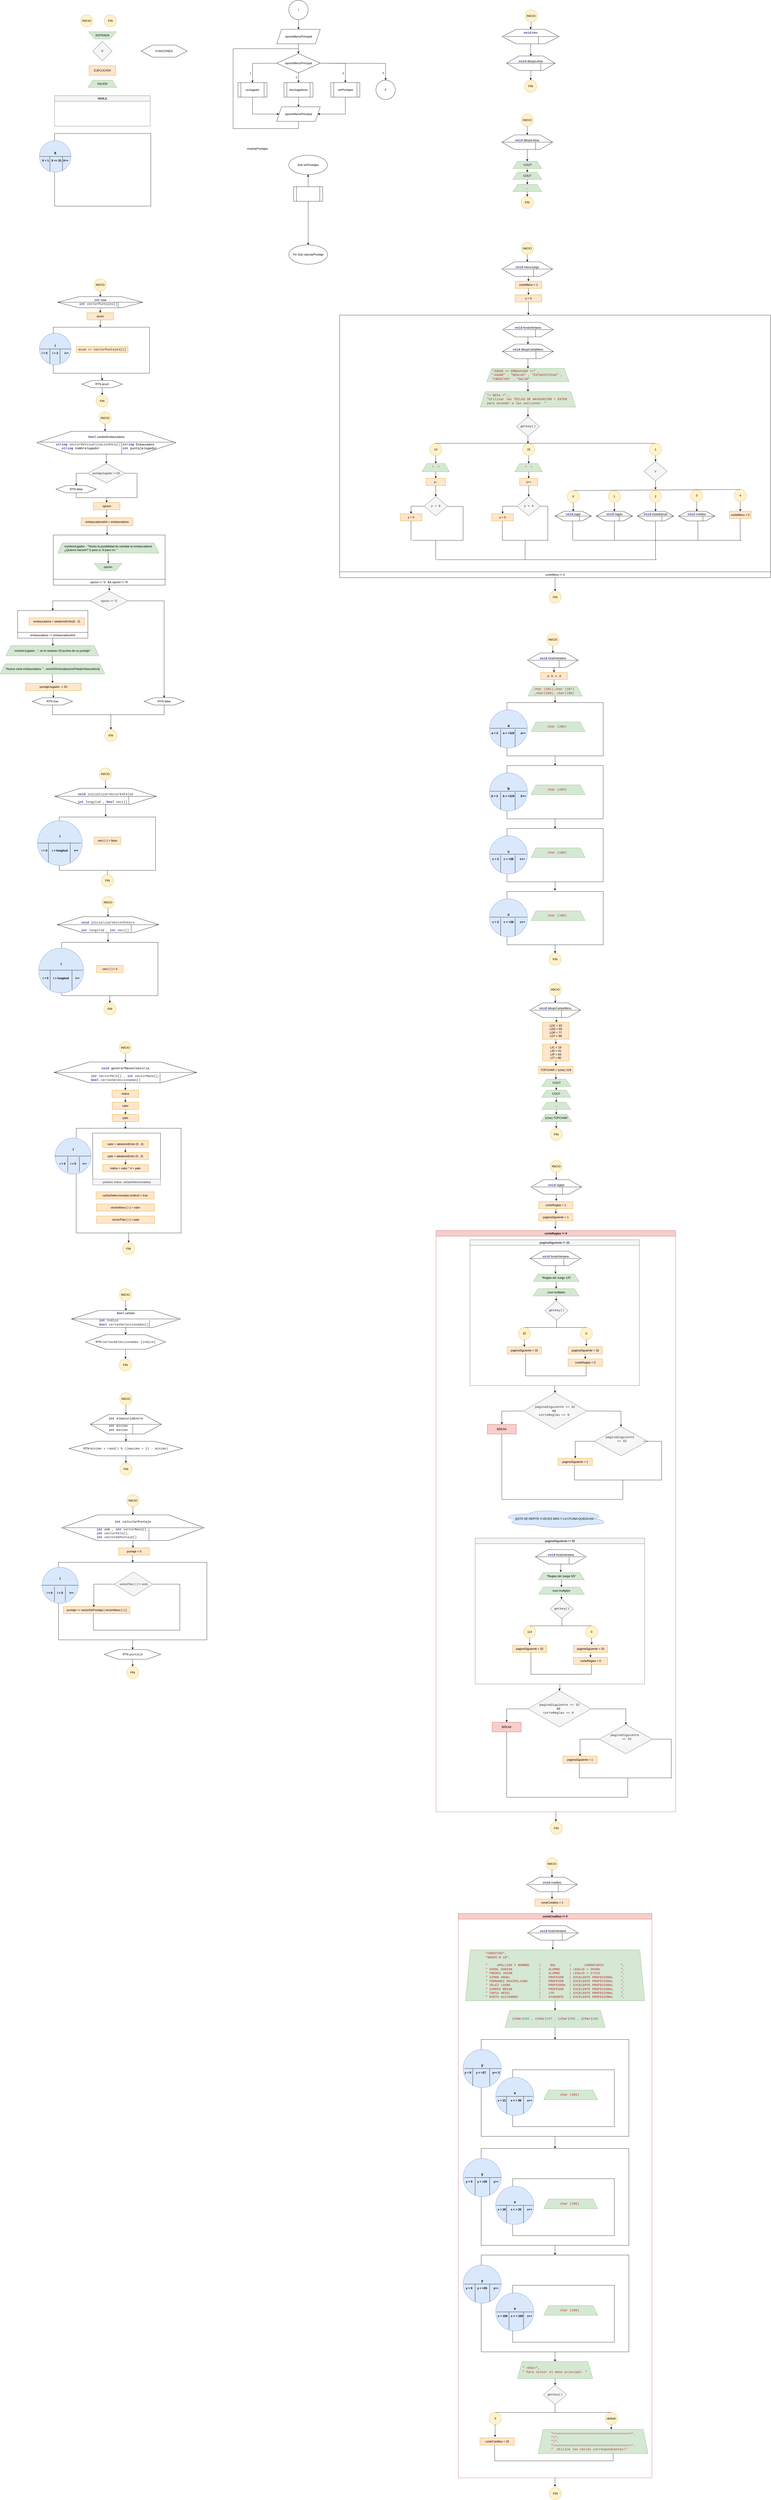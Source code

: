 <mxfile version="24.6.3" type="github">
  <diagram id="C5RBs43oDa-KdzZeNtuy" name="Page-1">
    <mxGraphModel dx="5089" dy="1720" grid="1" gridSize="10" guides="1" tooltips="1" connect="1" arrows="1" fold="1" page="1" pageScale="1" pageWidth="827" pageHeight="1169" math="0" shadow="0">
      <root>
        <mxCell id="WIyWlLk6GJQsqaUBKTNV-0" />
        <mxCell id="WIyWlLk6GJQsqaUBKTNV-1" parent="WIyWlLk6GJQsqaUBKTNV-0" />
        <mxCell id="u5qOP3ij6ND8CkqJNDUY-2" value="" style="edgeStyle=orthogonalEdgeStyle;rounded=0;orthogonalLoop=1;jettySize=auto;html=1;" parent="WIyWlLk6GJQsqaUBKTNV-1" source="HAZp1DBVg1G07Br5cqXP-0" edge="1">
          <mxGeometry relative="1" as="geometry">
            <mxPoint x="280" y="170" as="targetPoint" />
          </mxGeometry>
        </mxCell>
        <mxCell id="HAZp1DBVg1G07Br5cqXP-0" value="I" style="ellipse;whiteSpace=wrap;html=1;" parent="WIyWlLk6GJQsqaUBKTNV-1" vertex="1">
          <mxGeometry x="240" y="50" width="80" height="80" as="geometry" />
        </mxCell>
        <mxCell id="u5qOP3ij6ND8CkqJNDUY-5" value="" style="edgeStyle=orthogonalEdgeStyle;rounded=0;orthogonalLoop=1;jettySize=auto;html=1;" parent="WIyWlLk6GJQsqaUBKTNV-1" source="u5qOP3ij6ND8CkqJNDUY-3" edge="1">
          <mxGeometry relative="1" as="geometry">
            <mxPoint x="280" y="270" as="targetPoint" />
          </mxGeometry>
        </mxCell>
        <mxCell id="u5qOP3ij6ND8CkqJNDUY-3" value="opcionMenuPrincipal" style="shape=parallelogram;perimeter=parallelogramPerimeter;whiteSpace=wrap;html=1;fixedSize=1;" parent="WIyWlLk6GJQsqaUBKTNV-1" vertex="1">
          <mxGeometry x="190" y="170" width="180" height="60" as="geometry" />
        </mxCell>
        <mxCell id="u5qOP3ij6ND8CkqJNDUY-9" style="edgeStyle=orthogonalEdgeStyle;rounded=0;orthogonalLoop=1;jettySize=auto;html=1;exitX=1;exitY=0.5;exitDx=0;exitDy=0;entryX=0.5;entryY=0;entryDx=0;entryDy=0;" parent="WIyWlLk6GJQsqaUBKTNV-1" edge="1">
          <mxGeometry relative="1" as="geometry">
            <mxPoint x="370" y="310" as="sourcePoint" />
            <mxPoint x="473.5" y="390" as="targetPoint" />
          </mxGeometry>
        </mxCell>
        <mxCell id="u5qOP3ij6ND8CkqJNDUY-16" value="3" style="edgeLabel;html=1;align=center;verticalAlign=middle;resizable=0;points=[];" parent="u5qOP3ij6ND8CkqJNDUY-9" connectable="0" vertex="1">
          <mxGeometry x="0.488" y="-2" relative="1" as="geometry">
            <mxPoint x="-8" y="8" as="offset" />
          </mxGeometry>
        </mxCell>
        <mxCell id="u5qOP3ij6ND8CkqJNDUY-10" value="" style="edgeStyle=orthogonalEdgeStyle;rounded=0;orthogonalLoop=1;jettySize=auto;html=1;" parent="WIyWlLk6GJQsqaUBKTNV-1" edge="1">
          <mxGeometry relative="1" as="geometry">
            <mxPoint x="280" y="350" as="sourcePoint" />
            <mxPoint x="280" y="390" as="targetPoint" />
          </mxGeometry>
        </mxCell>
        <mxCell id="u5qOP3ij6ND8CkqJNDUY-15" value="2" style="edgeLabel;html=1;align=center;verticalAlign=middle;resizable=0;points=[];" parent="u5qOP3ij6ND8CkqJNDUY-10" connectable="0" vertex="1">
          <mxGeometry x="-0.15" relative="1" as="geometry">
            <mxPoint x="-10" as="offset" />
          </mxGeometry>
        </mxCell>
        <mxCell id="u5qOP3ij6ND8CkqJNDUY-11" style="edgeStyle=orthogonalEdgeStyle;rounded=0;orthogonalLoop=1;jettySize=auto;html=1;exitX=0;exitY=0.5;exitDx=0;exitDy=0;entryX=0.5;entryY=0;entryDx=0;entryDy=0;" parent="WIyWlLk6GJQsqaUBKTNV-1" edge="1">
          <mxGeometry relative="1" as="geometry">
            <mxPoint x="190" y="310" as="sourcePoint" />
            <mxPoint x="90" y="390" as="targetPoint" />
          </mxGeometry>
        </mxCell>
        <mxCell id="u5qOP3ij6ND8CkqJNDUY-14" value="1" style="edgeLabel;html=1;align=center;verticalAlign=middle;resizable=0;points=[];" parent="u5qOP3ij6ND8CkqJNDUY-11" connectable="0" vertex="1">
          <mxGeometry x="0.456" y="-2" relative="1" as="geometry">
            <mxPoint x="-8" y="9" as="offset" />
          </mxGeometry>
        </mxCell>
        <mxCell id="u5qOP3ij6ND8CkqJNDUY-13" style="edgeStyle=orthogonalEdgeStyle;rounded=0;orthogonalLoop=1;jettySize=auto;html=1;exitX=1;exitY=0.5;exitDx=0;exitDy=0;" parent="WIyWlLk6GJQsqaUBKTNV-1" target="u5qOP3ij6ND8CkqJNDUY-12" edge="1">
          <mxGeometry relative="1" as="geometry">
            <mxPoint x="370" y="310" as="sourcePoint" />
          </mxGeometry>
        </mxCell>
        <mxCell id="u5qOP3ij6ND8CkqJNDUY-17" value="0" style="edgeLabel;html=1;align=center;verticalAlign=middle;resizable=0;points=[];" parent="u5qOP3ij6ND8CkqJNDUY-13" connectable="0" vertex="1">
          <mxGeometry x="0.794" y="4" relative="1" as="geometry">
            <mxPoint x="-14" y="5" as="offset" />
          </mxGeometry>
        </mxCell>
        <mxCell id="u5qOP3ij6ND8CkqJNDUY-21" style="edgeStyle=orthogonalEdgeStyle;rounded=0;orthogonalLoop=1;jettySize=auto;html=1;exitX=0.5;exitY=1;exitDx=0;exitDy=0;entryX=0;entryY=0.5;entryDx=0;entryDy=0;" parent="WIyWlLk6GJQsqaUBKTNV-1" target="u5qOP3ij6ND8CkqJNDUY-20" edge="1">
          <mxGeometry relative="1" as="geometry">
            <Array as="points">
              <mxPoint x="90" y="520" />
            </Array>
            <mxPoint x="90" y="450" as="sourcePoint" />
          </mxGeometry>
        </mxCell>
        <mxCell id="u5qOP3ij6ND8CkqJNDUY-22" style="edgeStyle=orthogonalEdgeStyle;rounded=0;orthogonalLoop=1;jettySize=auto;html=1;exitX=0.5;exitY=1;exitDx=0;exitDy=0;entryX=0.5;entryY=0;entryDx=0;entryDy=0;" parent="WIyWlLk6GJQsqaUBKTNV-1" target="u5qOP3ij6ND8CkqJNDUY-20" edge="1">
          <mxGeometry relative="1" as="geometry">
            <mxPoint x="280" y="450" as="sourcePoint" />
          </mxGeometry>
        </mxCell>
        <mxCell id="u5qOP3ij6ND8CkqJNDUY-23" style="edgeStyle=orthogonalEdgeStyle;rounded=0;orthogonalLoop=1;jettySize=auto;html=1;exitX=0.5;exitY=1;exitDx=0;exitDy=0;entryX=1;entryY=0.5;entryDx=0;entryDy=0;" parent="WIyWlLk6GJQsqaUBKTNV-1" target="u5qOP3ij6ND8CkqJNDUY-20" edge="1">
          <mxGeometry relative="1" as="geometry">
            <Array as="points">
              <mxPoint x="474" y="520" />
            </Array>
            <mxPoint x="473.5" y="450" as="sourcePoint" />
          </mxGeometry>
        </mxCell>
        <mxCell id="u5qOP3ij6ND8CkqJNDUY-12" value="F" style="ellipse;whiteSpace=wrap;html=1;aspect=fixed;" parent="WIyWlLk6GJQsqaUBKTNV-1" vertex="1">
          <mxGeometry x="600" y="380" width="80" height="80" as="geometry" />
        </mxCell>
        <mxCell id="u5qOP3ij6ND8CkqJNDUY-24" style="edgeStyle=orthogonalEdgeStyle;rounded=0;orthogonalLoop=1;jettySize=auto;html=1;exitX=0.5;exitY=1;exitDx=0;exitDy=0;entryX=0.5;entryY=0;entryDx=0;entryDy=0;" parent="WIyWlLk6GJQsqaUBKTNV-1" source="u5qOP3ij6ND8CkqJNDUY-20" edge="1">
          <mxGeometry relative="1" as="geometry">
            <mxPoint x="280" y="270" as="targetPoint" />
            <Array as="points">
              <mxPoint x="280" y="580" />
              <mxPoint x="10" y="580" />
              <mxPoint x="10" y="250" />
              <mxPoint x="280" y="250" />
            </Array>
          </mxGeometry>
        </mxCell>
        <mxCell id="u5qOP3ij6ND8CkqJNDUY-20" value="opcionMenuPrincipal" style="shape=parallelogram;perimeter=parallelogramPerimeter;whiteSpace=wrap;html=1;fixedSize=1;" parent="WIyWlLk6GJQsqaUBKTNV-1" vertex="1">
          <mxGeometry x="190" y="490" width="180" height="60" as="geometry" />
        </mxCell>
        <mxCell id="u5qOP3ij6ND8CkqJNDUY-25" value="mostrarPuntajes" style="text;html=1;align=center;verticalAlign=middle;resizable=0;points=[];autosize=1;strokeColor=none;fillColor=none;" parent="WIyWlLk6GJQsqaUBKTNV-1" vertex="1">
          <mxGeometry x="50" y="648" width="120" height="30" as="geometry" />
        </mxCell>
        <mxCell id="u5qOP3ij6ND8CkqJNDUY-26" value="Sub verPuntajes" style="ellipse;whiteSpace=wrap;html=1;" parent="WIyWlLk6GJQsqaUBKTNV-1" vertex="1">
          <mxGeometry x="240" y="690" width="160" height="80" as="geometry" />
        </mxCell>
        <mxCell id="u5qOP3ij6ND8CkqJNDUY-27" value="Fin Sub calcularPuntaje" style="ellipse;whiteSpace=wrap;html=1;" parent="WIyWlLk6GJQsqaUBKTNV-1" vertex="1">
          <mxGeometry x="240" y="1060" width="160" height="80" as="geometry" />
        </mxCell>
        <mxCell id="u5qOP3ij6ND8CkqJNDUY-28" style="edgeStyle=orthogonalEdgeStyle;rounded=0;orthogonalLoop=1;jettySize=auto;html=1;exitX=0.5;exitY=1;exitDx=0;exitDy=0;" parent="WIyWlLk6GJQsqaUBKTNV-1" source="u5qOP3ij6ND8CkqJNDUY-26" target="u5qOP3ij6ND8CkqJNDUY-27" edge="1">
          <mxGeometry relative="1" as="geometry" />
        </mxCell>
        <mxCell id="u5qOP3ij6ND8CkqJNDUY-30" value="" style="edgeStyle=orthogonalEdgeStyle;rounded=0;orthogonalLoop=1;jettySize=auto;html=1;" parent="WIyWlLk6GJQsqaUBKTNV-1" source="u5qOP3ij6ND8CkqJNDUY-29" target="u5qOP3ij6ND8CkqJNDUY-26" edge="1">
          <mxGeometry relative="1" as="geometry" />
        </mxCell>
        <mxCell id="u5qOP3ij6ND8CkqJNDUY-29" value="" style="shape=process;whiteSpace=wrap;html=1;backgroundOutline=1;" parent="WIyWlLk6GJQsqaUBKTNV-1" vertex="1">
          <mxGeometry x="260" y="820" width="120" height="60" as="geometry" />
        </mxCell>
        <mxCell id="u5qOP3ij6ND8CkqJNDUY-31" value="opcionMenuPrincipal" style="rhombus;whiteSpace=wrap;html=1;" parent="WIyWlLk6GJQsqaUBKTNV-1" vertex="1">
          <mxGeometry x="190" y="270" width="180" height="80" as="geometry" />
        </mxCell>
        <mxCell id="JH2BPLY3jY3wUu7ko6vr-0" value="unJugador" style="shape=process;whiteSpace=wrap;html=1;backgroundOutline=1;" parent="WIyWlLk6GJQsqaUBKTNV-1" vertex="1">
          <mxGeometry x="30" y="390" width="120" height="60" as="geometry" />
        </mxCell>
        <mxCell id="JH2BPLY3jY3wUu7ko6vr-1" value="dosJugadores" style="shape=process;whiteSpace=wrap;html=1;backgroundOutline=1;" parent="WIyWlLk6GJQsqaUBKTNV-1" vertex="1">
          <mxGeometry x="220" y="390" width="120" height="60" as="geometry" />
        </mxCell>
        <mxCell id="JH2BPLY3jY3wUu7ko6vr-2" value="verPuntajes" style="shape=process;whiteSpace=wrap;html=1;backgroundOutline=1;" parent="WIyWlLk6GJQsqaUBKTNV-1" vertex="1">
          <mxGeometry x="413.5" y="390" width="120" height="60" as="geometry" />
        </mxCell>
        <mxCell id="6Hut0MXTEwNpOhIjhO51-0" value="EJECUCION" style="rounded=0;whiteSpace=wrap;html=1;fillColor=#ffe6cc;strokeColor=#d79b00;" vertex="1" parent="WIyWlLk6GJQsqaUBKTNV-1">
          <mxGeometry x="-585" y="320" width="110" height="40" as="geometry" />
        </mxCell>
        <mxCell id="6Hut0MXTEwNpOhIjhO51-1" value="SALIDA" style="shape=trapezoid;perimeter=trapezoidPerimeter;whiteSpace=wrap;html=1;fixedSize=1;fillColor=#d5e8d4;strokeColor=#82b366;" vertex="1" parent="WIyWlLk6GJQsqaUBKTNV-1">
          <mxGeometry x="-590" y="380" width="120" height="30" as="geometry" />
        </mxCell>
        <mxCell id="6Hut0MXTEwNpOhIjhO51-2" value="INICIO" style="ellipse;whiteSpace=wrap;html=1;aspect=fixed;fillColor=#fff2cc;strokeColor=#d6b656;" vertex="1" parent="WIyWlLk6GJQsqaUBKTNV-1">
          <mxGeometry x="-620" y="110" width="50" height="50" as="geometry" />
        </mxCell>
        <mxCell id="6Hut0MXTEwNpOhIjhO51-3" value="IF" style="rhombus;whiteSpace=wrap;html=1;fillColor=#f5f5f5;strokeColor=#666666;fontColor=#333333;" vertex="1" parent="WIyWlLk6GJQsqaUBKTNV-1">
          <mxGeometry x="-570" y="220" width="80" height="80" as="geometry" />
        </mxCell>
        <mxCell id="6Hut0MXTEwNpOhIjhO51-4" value="ENTRADA" style="verticalLabelPosition=middle;verticalAlign=middle;html=1;shape=trapezoid;perimeter=trapezoidPerimeter;whiteSpace=wrap;size=0.23;arcSize=10;flipV=1;labelPosition=center;align=center;fillColor=#d5e8d4;strokeColor=#82b366;" vertex="1" parent="WIyWlLk6GJQsqaUBKTNV-1">
          <mxGeometry x="-587.5" y="180" width="115" height="30" as="geometry" />
        </mxCell>
        <mxCell id="6Hut0MXTEwNpOhIjhO51-6" value="FIN" style="ellipse;whiteSpace=wrap;html=1;aspect=fixed;fillColor=#fff2cc;strokeColor=#d6b656;" vertex="1" parent="WIyWlLk6GJQsqaUBKTNV-1">
          <mxGeometry x="-522.5" y="110" width="50" height="50" as="geometry" />
        </mxCell>
        <mxCell id="6Hut0MXTEwNpOhIjhO51-11" value="WHILE" style="swimlane;whiteSpace=wrap;html=1;fillColor=#f5f5f5;fontColor=#333333;strokeColor=#666666;" vertex="1" parent="WIyWlLk6GJQsqaUBKTNV-1">
          <mxGeometry x="-727.5" y="444" width="395" height="126" as="geometry" />
        </mxCell>
        <mxCell id="6Hut0MXTEwNpOhIjhO51-30" value="" style="rounded=0;whiteSpace=wrap;html=1;" vertex="1" parent="WIyWlLk6GJQsqaUBKTNV-1">
          <mxGeometry x="-727.5" y="600" width="397.5" height="300" as="geometry" />
        </mxCell>
        <mxCell id="6Hut0MXTEwNpOhIjhO51-32" value="&lt;b&gt;&lt;font style=&quot;font-size: 15px;&quot;&gt;X&lt;/font&gt;&lt;/b&gt;&lt;br&gt;&lt;br&gt;&lt;b&gt;X = 1&amp;nbsp; &amp;nbsp;X &amp;lt;= 31&amp;nbsp; X++&lt;/b&gt;" style="ellipse;whiteSpace=wrap;html=1;aspect=fixed;fillColor=#dae8fc;strokeColor=#6c8ebf;" vertex="1" parent="WIyWlLk6GJQsqaUBKTNV-1">
          <mxGeometry x="-790" y="630" width="130" height="130" as="geometry" />
        </mxCell>
        <mxCell id="6Hut0MXTEwNpOhIjhO51-33" value="" style="line;strokeWidth=1;html=1;perimeter=backbonePerimeter;points=[];outlineConnect=0;" vertex="1" parent="WIyWlLk6GJQsqaUBKTNV-1">
          <mxGeometry x="-790" y="690" width="130" height="10" as="geometry" />
        </mxCell>
        <mxCell id="6Hut0MXTEwNpOhIjhO51-34" value="" style="line;strokeWidth=1;direction=south;html=1;" vertex="1" parent="WIyWlLk6GJQsqaUBKTNV-1">
          <mxGeometry x="-752" y="695" width="10" height="61" as="geometry" />
        </mxCell>
        <mxCell id="6Hut0MXTEwNpOhIjhO51-35" value="" style="line;strokeWidth=1;direction=south;html=1;" vertex="1" parent="WIyWlLk6GJQsqaUBKTNV-1">
          <mxGeometry x="-700" y="695" width="10" height="58" as="geometry" />
        </mxCell>
        <mxCell id="6Hut0MXTEwNpOhIjhO51-37" value="FUNCIONES" style="shape=hexagon;perimeter=hexagonPerimeter2;whiteSpace=wrap;html=1;size=0.25" vertex="1" parent="WIyWlLk6GJQsqaUBKTNV-1">
          <mxGeometry x="-370" y="235" width="190" height="50" as="geometry" />
        </mxCell>
        <mxCell id="6Hut0MXTEwNpOhIjhO51-60" value="" style="edgeStyle=orthogonalEdgeStyle;rounded=0;orthogonalLoop=1;jettySize=auto;html=1;" edge="1" parent="WIyWlLk6GJQsqaUBKTNV-1" source="6Hut0MXTEwNpOhIjhO51-42">
          <mxGeometry relative="1" as="geometry">
            <mxPoint x="-531.182" y="1620.0" as="targetPoint" />
          </mxGeometry>
        </mxCell>
        <mxCell id="6Hut0MXTEwNpOhIjhO51-42" value="" style="rounded=0;whiteSpace=wrap;html=1;" vertex="1" parent="WIyWlLk6GJQsqaUBKTNV-1">
          <mxGeometry x="-733" y="1400" width="397.5" height="190" as="geometry" />
        </mxCell>
        <mxCell id="6Hut0MXTEwNpOhIjhO51-43" value="&lt;span style=&quot;font-size: 15px;&quot;&gt;&lt;b&gt;i&lt;/b&gt;&lt;/span&gt;&lt;br&gt;&lt;br&gt;&lt;b&gt;i = 0&amp;nbsp; &amp;nbsp; &amp;nbsp; i &amp;lt; 3&amp;nbsp; &amp;nbsp; &amp;nbsp; &amp;nbsp; i++&lt;/b&gt;" style="ellipse;whiteSpace=wrap;html=1;aspect=fixed;fillColor=#dae8fc;strokeColor=#6c8ebf;" vertex="1" parent="WIyWlLk6GJQsqaUBKTNV-1">
          <mxGeometry x="-790" y="1425" width="130" height="130" as="geometry" />
        </mxCell>
        <mxCell id="6Hut0MXTEwNpOhIjhO51-44" value="" style="line;strokeWidth=1;html=1;perimeter=backbonePerimeter;points=[];outlineConnect=0;" vertex="1" parent="WIyWlLk6GJQsqaUBKTNV-1">
          <mxGeometry x="-790" y="1485" width="130" height="10" as="geometry" />
        </mxCell>
        <mxCell id="6Hut0MXTEwNpOhIjhO51-45" value="" style="line;strokeWidth=1;direction=south;html=1;" vertex="1" parent="WIyWlLk6GJQsqaUBKTNV-1">
          <mxGeometry x="-752" y="1490" width="10" height="60" as="geometry" />
        </mxCell>
        <mxCell id="6Hut0MXTEwNpOhIjhO51-46" value="" style="line;strokeWidth=1;direction=south;html=1;" vertex="1" parent="WIyWlLk6GJQsqaUBKTNV-1">
          <mxGeometry x="-710" y="1490" width="10" height="60" as="geometry" />
        </mxCell>
        <mxCell id="6Hut0MXTEwNpOhIjhO51-65" style="edgeStyle=orthogonalEdgeStyle;rounded=0;orthogonalLoop=1;jettySize=auto;html=1;entryX=0.5;entryY=0;entryDx=0;entryDy=0;" edge="1" parent="WIyWlLk6GJQsqaUBKTNV-1" source="6Hut0MXTEwNpOhIjhO51-47" target="6Hut0MXTEwNpOhIjhO51-51">
          <mxGeometry relative="1" as="geometry" />
        </mxCell>
        <mxCell id="6Hut0MXTEwNpOhIjhO51-47" value="INICIO" style="ellipse;whiteSpace=wrap;html=1;aspect=fixed;fillColor=#fff2cc;strokeColor=#d6b656;" vertex="1" parent="WIyWlLk6GJQsqaUBKTNV-1">
          <mxGeometry x="-563.75" y="1200" width="50" height="50" as="geometry" />
        </mxCell>
        <mxCell id="6Hut0MXTEwNpOhIjhO51-48" value="FIN" style="ellipse;whiteSpace=wrap;html=1;aspect=fixed;fillColor=#fff2cc;strokeColor=#d6b656;" vertex="1" parent="WIyWlLk6GJQsqaUBKTNV-1">
          <mxGeometry x="-556.25" y="1680" width="50" height="50" as="geometry" />
        </mxCell>
        <mxCell id="6Hut0MXTEwNpOhIjhO51-55" value="" style="edgeStyle=orthogonalEdgeStyle;rounded=0;orthogonalLoop=1;jettySize=auto;html=1;" edge="1" parent="WIyWlLk6GJQsqaUBKTNV-1" source="6Hut0MXTEwNpOhIjhO51-49">
          <mxGeometry relative="1" as="geometry">
            <mxPoint x="-539" y="1400" as="targetPoint" />
          </mxGeometry>
        </mxCell>
        <mxCell id="6Hut0MXTEwNpOhIjhO51-49" value="acum" style="rounded=0;whiteSpace=wrap;html=1;fillColor=#ffe6cc;strokeColor=#d79b00;" vertex="1" parent="WIyWlLk6GJQsqaUBKTNV-1">
          <mxGeometry x="-593.75" y="1340" width="110" height="30" as="geometry" />
        </mxCell>
        <mxCell id="6Hut0MXTEwNpOhIjhO51-51" value="&lt;span style=&quot;color: rgb(51, 51, 153); font-weight: bold; font-family: SFMono-Regular, Menlo, Monaco, Consolas, &amp;quot;Liberation Mono&amp;quot;, &amp;quot;Courier New&amp;quot;, monospace; font-size: 13.125px; text-align: left; background-color: initial;&quot;&gt;int&lt;/span&gt;&amp;nbsp;total&lt;br&gt;&lt;pre style=&quot;box-sizing: border-box; font-family: SFMono-Regular, Menlo, Monaco, Consolas, &amp;quot;Liberation Mono&amp;quot;, &amp;quot;Courier New&amp;quot;, monospace; font-size: 13.125px; margin-top: 0px; margin-bottom: 0px; overflow: auto; color: rgb(33, 37, 41); text-align: left; line-height: 16.406px;&quot; id=&quot;yui_3_17_2_1_1719522832613_25&quot;&gt;&lt;span style=&quot;box-sizing: border-box; color: rgb(51, 51, 153); font-weight: bold;&quot; id=&quot;yui_3_17_2_1_1719522832613_33&quot;&gt;int&lt;/span&gt; vectorPuntajes[]  &lt;/pre&gt;" style="shape=hexagon;perimeter=hexagonPerimeter2;whiteSpace=wrap;html=1;size=0.25" vertex="1" parent="WIyWlLk6GJQsqaUBKTNV-1">
          <mxGeometry x="-714.75" y="1274" width="352" height="46" as="geometry" />
        </mxCell>
        <mxCell id="6Hut0MXTEwNpOhIjhO51-52" value="&lt;pre style=&quot;box-sizing: border-box; font-family: SFMono-Regular, Menlo, Monaco, Consolas, &amp;quot;Liberation Mono&amp;quot;, &amp;quot;Courier New&amp;quot;, monospace; font-size: 13.125px; margin-top: 0px; margin-bottom: 0px; overflow: auto; color: rgb(33, 37, 41); text-align: left; line-height: 16.406px;&quot; id=&quot;yui_3_17_2_1_1719407686035_30&quot;&gt;acum &lt;span style=&quot;box-sizing: border-box; color: rgb(51, 51, 51);&quot;&gt;+=&lt;/span&gt; vectorPuntajes[i]&lt;/pre&gt;" style="rounded=0;whiteSpace=wrap;html=1;fillColor=#ffe6cc;strokeColor=#d79b00;" vertex="1" parent="WIyWlLk6GJQsqaUBKTNV-1">
          <mxGeometry x="-638.12" y="1480" width="213.75" height="25" as="geometry" />
        </mxCell>
        <mxCell id="6Hut0MXTEwNpOhIjhO51-58" style="edgeStyle=orthogonalEdgeStyle;rounded=0;orthogonalLoop=1;jettySize=auto;html=1;entryX=0.5;entryY=0;entryDx=0;entryDy=0;" edge="1" parent="WIyWlLk6GJQsqaUBKTNV-1" source="6Hut0MXTEwNpOhIjhO51-51" target="6Hut0MXTEwNpOhIjhO51-49">
          <mxGeometry relative="1" as="geometry" />
        </mxCell>
        <mxCell id="6Hut0MXTEwNpOhIjhO51-61" value="" style="edgeStyle=orthogonalEdgeStyle;rounded=0;orthogonalLoop=1;jettySize=auto;html=1;" edge="1" parent="WIyWlLk6GJQsqaUBKTNV-1" target="6Hut0MXTEwNpOhIjhO51-48">
          <mxGeometry relative="1" as="geometry">
            <mxPoint x="-531.182" y="1650" as="sourcePoint" />
          </mxGeometry>
        </mxCell>
        <mxCell id="6Hut0MXTEwNpOhIjhO51-62" value="" style="line;strokeWidth=1;html=1;perimeter=backbonePerimeter;points=[];outlineConnect=0;" vertex="1" parent="WIyWlLk6GJQsqaUBKTNV-1">
          <mxGeometry x="-714.75" y="1292" width="345" height="10" as="geometry" />
        </mxCell>
        <mxCell id="6Hut0MXTEwNpOhIjhO51-66" value="RTN acum" style="shape=hexagon;perimeter=hexagonPerimeter2;whiteSpace=wrap;html=1;size=0.25" vertex="1" parent="WIyWlLk6GJQsqaUBKTNV-1">
          <mxGeometry x="-614.37" y="1620" width="166.25" height="30" as="geometry" />
        </mxCell>
        <mxCell id="6Hut0MXTEwNpOhIjhO51-69" value="" style="line;strokeWidth=1;direction=south;html=1;" vertex="1" parent="WIyWlLk6GJQsqaUBKTNV-1">
          <mxGeometry x="-470" y="1296" width="10" height="24" as="geometry" />
        </mxCell>
        <mxCell id="6Hut0MXTEwNpOhIjhO51-106" style="edgeStyle=orthogonalEdgeStyle;rounded=0;orthogonalLoop=1;jettySize=auto;html=1;" edge="1" parent="WIyWlLk6GJQsqaUBKTNV-1" source="6Hut0MXTEwNpOhIjhO51-81">
          <mxGeometry relative="1" as="geometry">
            <mxPoint x="-512.5" y="2185.778" as="targetPoint" />
          </mxGeometry>
        </mxCell>
        <mxCell id="6Hut0MXTEwNpOhIjhO51-81" value="opcion" style="rounded=0;whiteSpace=wrap;html=1;fillColor=#ffe6cc;strokeColor=#d79b00;" vertex="1" parent="WIyWlLk6GJQsqaUBKTNV-1">
          <mxGeometry x="-567.5" y="2124" width="110" height="30" as="geometry" />
        </mxCell>
        <mxCell id="6Hut0MXTEwNpOhIjhO51-92" value="" style="edgeStyle=orthogonalEdgeStyle;rounded=0;orthogonalLoop=1;jettySize=auto;html=1;" edge="1" parent="WIyWlLk6GJQsqaUBKTNV-1" source="6Hut0MXTEwNpOhIjhO51-82" target="6Hut0MXTEwNpOhIjhO51-90">
          <mxGeometry relative="1" as="geometry" />
        </mxCell>
        <mxCell id="6Hut0MXTEwNpOhIjhO51-82" value="&lt;div style=&quot;text-align: left;&quot;&gt;&lt;span style=&quot;background-color: initial; font-size: 13.125px;&quot;&gt;&lt;font face=&quot;SFMono-Regular, Menlo, Monaco, Consolas, Liberation Mono, Courier New, monospace&quot; color=&quot;#333399&quot;&gt;&lt;b&gt;&amp;nbsp;&lt;/b&gt;&lt;/font&gt;&lt;/span&gt;&lt;/div&gt;&lt;span style=&quot;background-color: initial; color: rgb(51, 51, 153); font-weight: bold; font-family: SFMono-Regular, Menlo, Monaco, Consolas, &amp;quot;Liberation Mono&amp;quot;, &amp;quot;Courier New&amp;quot;, monospace; font-size: 13.125px; text-align: left;&quot;&gt;bool&lt;/span&gt;&lt;span style=&quot;background-color: initial;&quot;&gt;&amp;nbsp;cambioEmbaucadora&lt;/span&gt;&lt;span style=&quot;background-color: initial;&quot;&gt;&lt;br&gt;&lt;br&gt;&lt;/span&gt;&lt;div&gt;&lt;pre style=&quot;box-sizing: border-box; font-family: SFMono-Regular, Menlo, Monaco, Consolas, &amp;quot;Liberation Mono&amp;quot;, &amp;quot;Courier New&amp;quot;, monospace; font-size: 13.125px; margin-top: 0px; margin-bottom: 0px; overflow: auto; text-align: left; line-height: 16.406px;&quot; id=&quot;yui_3_17_2_1_1719522832613_25&quot;&gt;&lt;span style=&quot;color: rgb(33, 37, 41);&quot;&gt;&lt;span style=&quot;box-sizing: border-box; color: rgb(51, 51, 153); font-weight: bold;&quot; id=&quot;yui_3_17_2_1_1719522832613_33&quot;&gt;string&lt;/span&gt; vectorDeVisualizacionPalo[] &lt;/span&gt;&lt;font color=&quot;#333399&quot;&gt;&lt;b&gt;string &lt;/b&gt;&lt;/font&gt;&lt;span style=&quot;color: rgb(0, 0, 0); font-family: Helvetica; font-size: 12px; text-align: center; white-space: normal; background-color: initial;&quot;&gt;Embaucadora&lt;br&gt;&lt;/span&gt;   &lt;b style=&quot;color: rgb(51, 51, 153); background-color: initial; white-space: normal;&quot;&gt;string&lt;/b&gt; nombreJugador&amp;nbsp;          &lt;span style=&quot;background-color: initial; white-space: normal;&quot;&gt;&amp;nbsp;&lt;/span&gt;&lt;b style=&quot;background-color: initial; color: rgb(51, 51, 153); white-space: normal;&quot;&gt;int&lt;/b&gt;&lt;span style=&quot;background-color: initial; white-space: normal;&quot;&gt;&amp;nbsp;puntajeJugador&lt;/span&gt;&lt;/pre&gt;&lt;pre style=&quot;box-sizing: border-box; font-family: SFMono-Regular, Menlo, Monaco, Consolas, &amp;quot;Liberation Mono&amp;quot;, &amp;quot;Courier New&amp;quot;, monospace; font-size: 13.125px; margin-top: 0px; margin-bottom: 0px; overflow: auto; text-align: left; line-height: 16.406px;&quot; id=&quot;yui_3_17_2_1_1719522832613_25&quot;&gt;&lt;font style=&quot;background-color: initial; white-space: normal;&quot; color=&quot;#212529&quot;&gt;&lt;/font&gt;&lt;/pre&gt;&lt;pre style=&quot;box-sizing: border-box; font-family: SFMono-Regular, Menlo, Monaco, Consolas, &amp;quot;Liberation Mono&amp;quot;, &amp;quot;Courier New&amp;quot;, monospace; font-size: 13.125px; margin-top: 0px; margin-bottom: 0px; overflow: auto; color: rgb(33, 37, 41); text-align: left; line-height: 16.406px;&quot; id=&quot;yui_3_17_2_1_1719522832613_25&quot;&gt;  &lt;/pre&gt;&lt;/div&gt;" style="shape=hexagon;perimeter=hexagonPerimeter2;whiteSpace=wrap;html=1;size=0.25" vertex="1" parent="WIyWlLk6GJQsqaUBKTNV-1">
          <mxGeometry x="-801.13" y="1830" width="574.75" height="94" as="geometry" />
        </mxCell>
        <mxCell id="6Hut0MXTEwNpOhIjhO51-86" value="" style="line;strokeWidth=1;html=1;perimeter=backbonePerimeter;points=[];outlineConnect=0;" vertex="1" parent="WIyWlLk6GJQsqaUBKTNV-1">
          <mxGeometry x="-789" y="1869.5" width="553" height="10" as="geometry" />
        </mxCell>
        <mxCell id="6Hut0MXTEwNpOhIjhO51-88" value="" style="line;strokeWidth=1;direction=south;html=1;" vertex="1" parent="WIyWlLk6GJQsqaUBKTNV-1">
          <mxGeometry x="-455.25" y="1874" width="10" height="50" as="geometry" />
        </mxCell>
        <mxCell id="6Hut0MXTEwNpOhIjhO51-93" style="edgeStyle=orthogonalEdgeStyle;rounded=0;orthogonalLoop=1;jettySize=auto;html=1;entryX=0.5;entryY=0;entryDx=0;entryDy=0;exitX=0;exitY=0.5;exitDx=0;exitDy=0;" edge="1" parent="WIyWlLk6GJQsqaUBKTNV-1" source="6Hut0MXTEwNpOhIjhO51-90" target="6Hut0MXTEwNpOhIjhO51-91">
          <mxGeometry relative="1" as="geometry">
            <Array as="points">
              <mxPoint x="-638" y="2003" />
              <mxPoint x="-638" y="2054" />
            </Array>
          </mxGeometry>
        </mxCell>
        <mxCell id="6Hut0MXTEwNpOhIjhO51-99" style="edgeStyle=orthogonalEdgeStyle;rounded=0;orthogonalLoop=1;jettySize=auto;html=1;entryX=0.5;entryY=0;entryDx=0;entryDy=0;" edge="1" parent="WIyWlLk6GJQsqaUBKTNV-1" source="6Hut0MXTEwNpOhIjhO51-90" target="6Hut0MXTEwNpOhIjhO51-81">
          <mxGeometry relative="1" as="geometry">
            <Array as="points">
              <mxPoint x="-387" y="2003" />
              <mxPoint x="-387" y="2104" />
              <mxPoint x="-513" y="2104" />
            </Array>
          </mxGeometry>
        </mxCell>
        <mxCell id="6Hut0MXTEwNpOhIjhO51-90" value="puntajeJugador &amp;lt;=20" style="rhombus;whiteSpace=wrap;html=1;fillColor=#f5f5f5;strokeColor=#666666;fontColor=#333333;" vertex="1" parent="WIyWlLk6GJQsqaUBKTNV-1">
          <mxGeometry x="-590.88" y="1963" width="154.25" height="80" as="geometry" />
        </mxCell>
        <mxCell id="6Hut0MXTEwNpOhIjhO51-98" style="edgeStyle=orthogonalEdgeStyle;rounded=0;orthogonalLoop=1;jettySize=auto;html=1;" edge="1" parent="WIyWlLk6GJQsqaUBKTNV-1" source="6Hut0MXTEwNpOhIjhO51-91" target="6Hut0MXTEwNpOhIjhO51-81">
          <mxGeometry relative="1" as="geometry" />
        </mxCell>
        <mxCell id="6Hut0MXTEwNpOhIjhO51-91" value="RTN false" style="shape=hexagon;perimeter=hexagonPerimeter2;whiteSpace=wrap;html=1;size=0.25" vertex="1" parent="WIyWlLk6GJQsqaUBKTNV-1">
          <mxGeometry x="-721.5" y="2054" width="166.25" height="30" as="geometry" />
        </mxCell>
        <mxCell id="6Hut0MXTEwNpOhIjhO51-94" value="INICIO" style="ellipse;whiteSpace=wrap;html=1;aspect=fixed;fillColor=#fff2cc;strokeColor=#d6b656;" vertex="1" parent="WIyWlLk6GJQsqaUBKTNV-1">
          <mxGeometry x="-544" y="1750" width="50" height="50" as="geometry" />
        </mxCell>
        <mxCell id="6Hut0MXTEwNpOhIjhO51-96" style="edgeStyle=orthogonalEdgeStyle;rounded=0;orthogonalLoop=1;jettySize=auto;html=1;entryX=0.491;entryY=-0.006;entryDx=0;entryDy=0;entryPerimeter=0;" edge="1" parent="WIyWlLk6GJQsqaUBKTNV-1" source="6Hut0MXTEwNpOhIjhO51-94" target="6Hut0MXTEwNpOhIjhO51-82">
          <mxGeometry relative="1" as="geometry" />
        </mxCell>
        <mxCell id="6Hut0MXTEwNpOhIjhO51-97" value="embaucadoraAnt = embaucadora" style="rounded=0;whiteSpace=wrap;html=1;fillColor=#ffe6cc;strokeColor=#d79b00;" vertex="1" parent="WIyWlLk6GJQsqaUBKTNV-1">
          <mxGeometry x="-617.62" y="2187" width="214" height="33" as="geometry" />
        </mxCell>
        <mxCell id="6Hut0MXTEwNpOhIjhO51-100" value="" style="rounded=0;whiteSpace=wrap;html=1;" vertex="1" parent="WIyWlLk6GJQsqaUBKTNV-1">
          <mxGeometry x="-733" y="2258" width="462" height="183" as="geometry" />
        </mxCell>
        <mxCell id="6Hut0MXTEwNpOhIjhO51-103" style="edgeStyle=orthogonalEdgeStyle;rounded=0;orthogonalLoop=1;jettySize=auto;html=1;entryX=0.5;entryY=0;entryDx=0;entryDy=0;" edge="1" parent="WIyWlLk6GJQsqaUBKTNV-1" source="6Hut0MXTEwNpOhIjhO51-101" target="6Hut0MXTEwNpOhIjhO51-102">
          <mxGeometry relative="1" as="geometry" />
        </mxCell>
        <mxCell id="6Hut0MXTEwNpOhIjhO51-101" value="&lt;div style=&quot;text-align: left;&quot;&gt;&lt;span style=&quot;background-color: initial;&quot;&gt;nombreJugador , &quot;Tienes la posibilidad de cambiar la embaucadora!&lt;br&gt;¿Quieres hacerlo? S para si, N para no: &quot;&lt;/span&gt;&lt;/div&gt;" style="shape=trapezoid;perimeter=trapezoidPerimeter;whiteSpace=wrap;html=1;fixedSize=1;fillColor=#d5e8d4;strokeColor=#82b366;" vertex="1" parent="WIyWlLk6GJQsqaUBKTNV-1">
          <mxGeometry x="-714.75" y="2291" width="418" height="42" as="geometry" />
        </mxCell>
        <mxCell id="6Hut0MXTEwNpOhIjhO51-102" value="opcion" style="verticalLabelPosition=middle;verticalAlign=middle;html=1;shape=trapezoid;perimeter=trapezoidPerimeter;whiteSpace=wrap;size=0.23;arcSize=10;flipV=1;labelPosition=center;align=center;fillColor=#d5e8d4;strokeColor=#82b366;" vertex="1" parent="WIyWlLk6GJQsqaUBKTNV-1">
          <mxGeometry x="-563.75" y="2375" width="115" height="30" as="geometry" />
        </mxCell>
        <mxCell id="6Hut0MXTEwNpOhIjhO51-105" style="edgeStyle=orthogonalEdgeStyle;rounded=0;orthogonalLoop=1;jettySize=auto;html=1;entryX=0.482;entryY=-0.001;entryDx=0;entryDy=0;entryPerimeter=0;" edge="1" parent="WIyWlLk6GJQsqaUBKTNV-1" source="6Hut0MXTEwNpOhIjhO51-97" target="6Hut0MXTEwNpOhIjhO51-100">
          <mxGeometry relative="1" as="geometry" />
        </mxCell>
        <mxCell id="6Hut0MXTEwNpOhIjhO51-107" value="opcion != &#39;S&#39;&amp;nbsp; &amp;amp;&amp;amp; opcion != &#39;N&#39;" style="rounded=0;whiteSpace=wrap;html=1;" vertex="1" parent="WIyWlLk6GJQsqaUBKTNV-1">
          <mxGeometry x="-733" y="2441" width="462" height="24" as="geometry" />
        </mxCell>
        <mxCell id="6Hut0MXTEwNpOhIjhO51-117" style="edgeStyle=orthogonalEdgeStyle;rounded=0;orthogonalLoop=1;jettySize=auto;html=1;entryX=0.5;entryY=0;entryDx=0;entryDy=0;" edge="1" parent="WIyWlLk6GJQsqaUBKTNV-1" source="6Hut0MXTEwNpOhIjhO51-108" target="6Hut0MXTEwNpOhIjhO51-110">
          <mxGeometry relative="1" as="geometry" />
        </mxCell>
        <mxCell id="6Hut0MXTEwNpOhIjhO51-123" style="edgeStyle=orthogonalEdgeStyle;rounded=0;orthogonalLoop=1;jettySize=auto;html=1;entryX=0.5;entryY=0;entryDx=0;entryDy=0;" edge="1" parent="WIyWlLk6GJQsqaUBKTNV-1" source="6Hut0MXTEwNpOhIjhO51-108" target="6Hut0MXTEwNpOhIjhO51-122">
          <mxGeometry relative="1" as="geometry" />
        </mxCell>
        <mxCell id="6Hut0MXTEwNpOhIjhO51-108" value="opcion == &#39;S&#39;" style="rhombus;whiteSpace=wrap;html=1;fillColor=#f5f5f5;strokeColor=#666666;fontColor=#333333;" vertex="1" parent="WIyWlLk6GJQsqaUBKTNV-1">
          <mxGeometry x="-579.13" y="2490" width="154.25" height="80" as="geometry" />
        </mxCell>
        <mxCell id="6Hut0MXTEwNpOhIjhO51-110" value="" style="rounded=0;whiteSpace=wrap;html=1;" vertex="1" parent="WIyWlLk6GJQsqaUBKTNV-1">
          <mxGeometry x="-880" y="2570" width="290" height="90" as="geometry" />
        </mxCell>
        <mxCell id="6Hut0MXTEwNpOhIjhO51-115" value="embaucadora = aleatorioEntre(0 , 3)" style="rounded=0;whiteSpace=wrap;html=1;fillColor=#ffe6cc;strokeColor=#d79b00;" vertex="1" parent="WIyWlLk6GJQsqaUBKTNV-1">
          <mxGeometry x="-833" y="2600" width="229" height="30" as="geometry" />
        </mxCell>
        <mxCell id="6Hut0MXTEwNpOhIjhO51-116" value="embaucadora == embaucadoraAnt" style="rounded=0;whiteSpace=wrap;html=1;" vertex="1" parent="WIyWlLk6GJQsqaUBKTNV-1">
          <mxGeometry x="-880" y="2660" width="290" height="24" as="geometry" />
        </mxCell>
        <mxCell id="6Hut0MXTEwNpOhIjhO51-125" style="edgeStyle=orthogonalEdgeStyle;rounded=0;orthogonalLoop=1;jettySize=auto;html=1;entryX=0.5;entryY=0;entryDx=0;entryDy=0;" edge="1" parent="WIyWlLk6GJQsqaUBKTNV-1" source="6Hut0MXTEwNpOhIjhO51-118" target="6Hut0MXTEwNpOhIjhO51-119">
          <mxGeometry relative="1" as="geometry" />
        </mxCell>
        <mxCell id="6Hut0MXTEwNpOhIjhO51-118" value="&lt;div style=&quot;text-align: left;&quot;&gt;&lt;span style=&quot;background-color: initial;&quot;&gt;nombreJugador , &quot;, se le restaran 20 puntos de su puntaje&quot;&lt;/span&gt;&lt;/div&gt;" style="shape=trapezoid;perimeter=trapezoidPerimeter;whiteSpace=wrap;html=1;fixedSize=1;fillColor=#d5e8d4;strokeColor=#82b366;" vertex="1" parent="WIyWlLk6GJQsqaUBKTNV-1">
          <mxGeometry x="-928.56" y="2715" width="384.56" height="42" as="geometry" />
        </mxCell>
        <mxCell id="6Hut0MXTEwNpOhIjhO51-119" value="&lt;div style=&quot;text-align: left;&quot;&gt;&lt;span style=&quot;background-color: initial;&quot;&gt;&quot;Nueva carta embaucadora: &quot; , vectorDeVisualizacionPalo[embaucadora]&lt;/span&gt;&lt;/div&gt;" style="shape=trapezoid;perimeter=trapezoidPerimeter;whiteSpace=wrap;html=1;fixedSize=1;fillColor=#d5e8d4;strokeColor=#82b366;" vertex="1" parent="WIyWlLk6GJQsqaUBKTNV-1">
          <mxGeometry x="-952.28" y="2790" width="432" height="42" as="geometry" />
        </mxCell>
        <mxCell id="6Hut0MXTEwNpOhIjhO51-120" value="puntajeJugador -= 20" style="rounded=0;whiteSpace=wrap;html=1;fillColor=#ffe6cc;strokeColor=#d79b00;" vertex="1" parent="WIyWlLk6GJQsqaUBKTNV-1">
          <mxGeometry x="-846.62" y="2870" width="229" height="30" as="geometry" />
        </mxCell>
        <mxCell id="6Hut0MXTEwNpOhIjhO51-131" style="edgeStyle=orthogonalEdgeStyle;rounded=0;orthogonalLoop=1;jettySize=auto;html=1;" edge="1" parent="WIyWlLk6GJQsqaUBKTNV-1" source="6Hut0MXTEwNpOhIjhO51-121" target="6Hut0MXTEwNpOhIjhO51-130">
          <mxGeometry relative="1" as="geometry">
            <Array as="points">
              <mxPoint x="-736" y="3000" />
              <mxPoint x="-495" y="3000" />
            </Array>
          </mxGeometry>
        </mxCell>
        <mxCell id="6Hut0MXTEwNpOhIjhO51-121" value="RTN true" style="shape=hexagon;perimeter=hexagonPerimeter2;whiteSpace=wrap;html=1;size=0.25" vertex="1" parent="WIyWlLk6GJQsqaUBKTNV-1">
          <mxGeometry x="-819.4" y="2930" width="166.25" height="30" as="geometry" />
        </mxCell>
        <mxCell id="6Hut0MXTEwNpOhIjhO51-132" style="edgeStyle=orthogonalEdgeStyle;rounded=0;orthogonalLoop=1;jettySize=auto;html=1;entryX=0.5;entryY=0;entryDx=0;entryDy=0;" edge="1" parent="WIyWlLk6GJQsqaUBKTNV-1" source="6Hut0MXTEwNpOhIjhO51-122" target="6Hut0MXTEwNpOhIjhO51-130">
          <mxGeometry relative="1" as="geometry">
            <Array as="points">
              <mxPoint x="-275" y="3000" />
              <mxPoint x="-495" y="3000" />
            </Array>
          </mxGeometry>
        </mxCell>
        <mxCell id="6Hut0MXTEwNpOhIjhO51-122" value="RTN false" style="shape=hexagon;perimeter=hexagonPerimeter2;whiteSpace=wrap;html=1;size=0.25" vertex="1" parent="WIyWlLk6GJQsqaUBKTNV-1">
          <mxGeometry x="-358.12" y="2930" width="166.25" height="30" as="geometry" />
        </mxCell>
        <mxCell id="6Hut0MXTEwNpOhIjhO51-124" style="edgeStyle=orthogonalEdgeStyle;rounded=0;orthogonalLoop=1;jettySize=auto;html=1;entryX=0.505;entryY=0.005;entryDx=0;entryDy=0;entryPerimeter=0;" edge="1" parent="WIyWlLk6GJQsqaUBKTNV-1" source="6Hut0MXTEwNpOhIjhO51-116" target="6Hut0MXTEwNpOhIjhO51-118">
          <mxGeometry relative="1" as="geometry" />
        </mxCell>
        <mxCell id="6Hut0MXTEwNpOhIjhO51-126" style="edgeStyle=orthogonalEdgeStyle;rounded=0;orthogonalLoop=1;jettySize=auto;html=1;entryX=0.482;entryY=-0.033;entryDx=0;entryDy=0;entryPerimeter=0;" edge="1" parent="WIyWlLk6GJQsqaUBKTNV-1" source="6Hut0MXTEwNpOhIjhO51-119" target="6Hut0MXTEwNpOhIjhO51-120">
          <mxGeometry relative="1" as="geometry" />
        </mxCell>
        <mxCell id="6Hut0MXTEwNpOhIjhO51-127" style="edgeStyle=orthogonalEdgeStyle;rounded=0;orthogonalLoop=1;jettySize=auto;html=1;entryX=0.522;entryY=-0.011;entryDx=0;entryDy=0;entryPerimeter=0;" edge="1" parent="WIyWlLk6GJQsqaUBKTNV-1" source="6Hut0MXTEwNpOhIjhO51-120" target="6Hut0MXTEwNpOhIjhO51-121">
          <mxGeometry relative="1" as="geometry" />
        </mxCell>
        <mxCell id="6Hut0MXTEwNpOhIjhO51-130" value="FIN" style="ellipse;whiteSpace=wrap;html=1;aspect=fixed;fillColor=#fff2cc;strokeColor=#d6b656;" vertex="1" parent="WIyWlLk6GJQsqaUBKTNV-1">
          <mxGeometry x="-520" y="3061" width="50" height="50" as="geometry" />
        </mxCell>
        <mxCell id="6Hut0MXTEwNpOhIjhO51-133" style="edgeStyle=orthogonalEdgeStyle;rounded=0;orthogonalLoop=1;jettySize=auto;html=1;entryX=0.498;entryY=-0.031;entryDx=0;entryDy=0;entryPerimeter=0;" edge="1" parent="WIyWlLk6GJQsqaUBKTNV-1" source="6Hut0MXTEwNpOhIjhO51-107" target="6Hut0MXTEwNpOhIjhO51-108">
          <mxGeometry relative="1" as="geometry" />
        </mxCell>
        <mxCell id="6Hut0MXTEwNpOhIjhO51-134" value="" style="edgeStyle=orthogonalEdgeStyle;rounded=0;orthogonalLoop=1;jettySize=auto;html=1;" edge="1" parent="WIyWlLk6GJQsqaUBKTNV-1" source="6Hut0MXTEwNpOhIjhO51-135">
          <mxGeometry relative="1" as="geometry">
            <mxPoint x="-509.182" y="3660" as="targetPoint" />
          </mxGeometry>
        </mxCell>
        <mxCell id="6Hut0MXTEwNpOhIjhO51-135" value="" style="rounded=0;whiteSpace=wrap;html=1;" vertex="1" parent="WIyWlLk6GJQsqaUBKTNV-1">
          <mxGeometry x="-708.12" y="3422.5" width="397.5" height="220" as="geometry" />
        </mxCell>
        <mxCell id="6Hut0MXTEwNpOhIjhO51-136" value="&lt;span style=&quot;font-size: 15px;&quot;&gt;&lt;b&gt;i&lt;br&gt;&lt;/b&gt;&lt;/span&gt;&lt;br&gt;&lt;br&gt;&lt;br&gt;&lt;b&gt;i = 0&amp;nbsp; &amp;nbsp; &amp;nbsp; i &amp;lt; longitud&amp;nbsp; &amp;nbsp; &amp;nbsp; &amp;nbsp; i++&lt;/b&gt;" style="ellipse;whiteSpace=wrap;html=1;aspect=fixed;fillColor=#dae8fc;strokeColor=#6c8ebf;" vertex="1" parent="WIyWlLk6GJQsqaUBKTNV-1">
          <mxGeometry x="-798" y="3437.5" width="185" height="185" as="geometry" />
        </mxCell>
        <mxCell id="6Hut0MXTEwNpOhIjhO51-137" value="" style="line;strokeWidth=1;html=1;perimeter=backbonePerimeter;points=[];outlineConnect=0;" vertex="1" parent="WIyWlLk6GJQsqaUBKTNV-1">
          <mxGeometry x="-798" y="3525" width="180" height="10" as="geometry" />
        </mxCell>
        <mxCell id="6Hut0MXTEwNpOhIjhO51-138" value="" style="line;strokeWidth=1;direction=south;html=1;" vertex="1" parent="WIyWlLk6GJQsqaUBKTNV-1">
          <mxGeometry x="-758" y="3530" width="10" height="80" as="geometry" />
        </mxCell>
        <mxCell id="6Hut0MXTEwNpOhIjhO51-139" value="" style="line;strokeWidth=1;direction=south;html=1;" vertex="1" parent="WIyWlLk6GJQsqaUBKTNV-1">
          <mxGeometry x="-668" y="3530" width="10" height="80" as="geometry" />
        </mxCell>
        <mxCell id="6Hut0MXTEwNpOhIjhO51-153" style="edgeStyle=orthogonalEdgeStyle;rounded=0;orthogonalLoop=1;jettySize=auto;html=1;entryX=0.5;entryY=0;entryDx=0;entryDy=0;" edge="1" parent="WIyWlLk6GJQsqaUBKTNV-1" target="6Hut0MXTEwNpOhIjhO51-144">
          <mxGeometry relative="1" as="geometry">
            <mxPoint x="-516.75" y="3270" as="sourcePoint" />
          </mxGeometry>
        </mxCell>
        <mxCell id="6Hut0MXTEwNpOhIjhO51-141" value="INICIO" style="ellipse;whiteSpace=wrap;html=1;aspect=fixed;fillColor=#fff2cc;strokeColor=#d6b656;" vertex="1" parent="WIyWlLk6GJQsqaUBKTNV-1">
          <mxGeometry x="-543" y="3220" width="50" height="50" as="geometry" />
        </mxCell>
        <mxCell id="6Hut0MXTEwNpOhIjhO51-144" value="&lt;span style=&quot;color: rgb(51, 51, 153); font-weight: bold; font-family: SFMono-Regular, Menlo, Monaco, Consolas, &amp;quot;Liberation Mono&amp;quot;, &amp;quot;Courier New&amp;quot;, monospace; font-size: 13.125px; text-align: left; background-color: initial;&quot;&gt;&lt;br&gt;void&amp;nbsp;&lt;/span&gt;&lt;span style=&quot;color: rgb(33, 37, 41); font-family: SFMono-Regular, Menlo, Monaco, Consolas, &amp;quot;Liberation Mono&amp;quot;, &amp;quot;Courier New&amp;quot;, monospace; font-size: 13.125px; text-align: left; background-color: initial;&quot;&gt;inicializarVectorEnFalse&lt;br&gt;&lt;br&gt;&lt;/span&gt;&lt;pre style=&quot;box-sizing: border-box; font-family: SFMono-Regular, Menlo, Monaco, Consolas, &amp;quot;Liberation Mono&amp;quot;, &amp;quot;Courier New&amp;quot;, monospace; font-size: 13.125px; margin-top: 0px; margin-bottom: 0px; overflow: auto; text-align: left; line-height: 16.406px;&quot; id=&quot;yui_3_17_2_1_1719522832613_25&quot;&gt;&lt;span id=&quot;yui_3_17_2_1_1719522832613_33&quot; style=&quot;color: rgb(51, 51, 153); box-sizing: border-box; font-weight: bold;&quot;&gt;int&lt;/span&gt;&lt;font color=&quot;#212529&quot;&gt; longitud , &lt;/font&gt;&lt;b style=&quot;&quot;&gt;&lt;font color=&quot;#333399&quot;&gt;bool&lt;/font&gt;&lt;/b&gt;&lt;span style=&quot;color: rgb(33, 37, 41); background-color: initial; white-space: normal;&quot;&gt; vect[]&lt;/span&gt;&lt;/pre&gt;" style="shape=hexagon;perimeter=hexagonPerimeter2;whiteSpace=wrap;html=1;size=0.25" vertex="1" parent="WIyWlLk6GJQsqaUBKTNV-1">
          <mxGeometry x="-726.75" y="3304" width="420" height="66" as="geometry" />
        </mxCell>
        <mxCell id="6Hut0MXTEwNpOhIjhO51-148" value="" style="line;strokeWidth=1;html=1;perimeter=backbonePerimeter;points=[];outlineConnect=0;" vertex="1" parent="WIyWlLk6GJQsqaUBKTNV-1">
          <mxGeometry x="-725.37" y="3332" width="414.75" height="10" as="geometry" />
        </mxCell>
        <mxCell id="6Hut0MXTEwNpOhIjhO51-150" value="" style="line;strokeWidth=1;direction=south;html=1;" vertex="1" parent="WIyWlLk6GJQsqaUBKTNV-1">
          <mxGeometry x="-426.12" y="3336" width="10" height="34" as="geometry" />
        </mxCell>
        <mxCell id="6Hut0MXTEwNpOhIjhO51-152" style="edgeStyle=orthogonalEdgeStyle;rounded=0;orthogonalLoop=1;jettySize=auto;html=1;entryX=0.482;entryY=-0.008;entryDx=0;entryDy=0;entryPerimeter=0;" edge="1" parent="WIyWlLk6GJQsqaUBKTNV-1" source="6Hut0MXTEwNpOhIjhO51-144" target="6Hut0MXTEwNpOhIjhO51-135">
          <mxGeometry relative="1" as="geometry" />
        </mxCell>
        <mxCell id="6Hut0MXTEwNpOhIjhO51-154" value="vect [ i ] = false" style="rounded=0;whiteSpace=wrap;html=1;fillColor=#ffe6cc;strokeColor=#d79b00;" vertex="1" parent="WIyWlLk6GJQsqaUBKTNV-1">
          <mxGeometry x="-564.25" y="3505" width="110" height="30" as="geometry" />
        </mxCell>
        <mxCell id="6Hut0MXTEwNpOhIjhO51-155" value="FIN" style="ellipse;whiteSpace=wrap;html=1;aspect=fixed;fillColor=#fff2cc;strokeColor=#d6b656;" vertex="1" parent="WIyWlLk6GJQsqaUBKTNV-1">
          <mxGeometry x="-534.25" y="3660" width="50" height="50" as="geometry" />
        </mxCell>
        <mxCell id="6Hut0MXTEwNpOhIjhO51-157" value="" style="edgeStyle=orthogonalEdgeStyle;rounded=0;orthogonalLoop=1;jettySize=auto;html=1;" edge="1" parent="WIyWlLk6GJQsqaUBKTNV-1" source="6Hut0MXTEwNpOhIjhO51-158">
          <mxGeometry relative="1" as="geometry">
            <mxPoint x="-499.182" y="4190" as="targetPoint" />
          </mxGeometry>
        </mxCell>
        <mxCell id="6Hut0MXTEwNpOhIjhO51-158" value="" style="rounded=0;whiteSpace=wrap;html=1;" vertex="1" parent="WIyWlLk6GJQsqaUBKTNV-1">
          <mxGeometry x="-698.12" y="3940" width="397.5" height="220" as="geometry" />
        </mxCell>
        <mxCell id="6Hut0MXTEwNpOhIjhO51-161" style="edgeStyle=orthogonalEdgeStyle;rounded=0;orthogonalLoop=1;jettySize=auto;html=1;entryX=0.5;entryY=0;entryDx=0;entryDy=0;" edge="1" parent="WIyWlLk6GJQsqaUBKTNV-1" source="6Hut0MXTEwNpOhIjhO51-162" target="6Hut0MXTEwNpOhIjhO51-163">
          <mxGeometry relative="1" as="geometry" />
        </mxCell>
        <mxCell id="6Hut0MXTEwNpOhIjhO51-162" value="INICIO" style="ellipse;whiteSpace=wrap;html=1;aspect=fixed;fillColor=#fff2cc;strokeColor=#d6b656;" vertex="1" parent="WIyWlLk6GJQsqaUBKTNV-1">
          <mxGeometry x="-531.75" y="3750" width="50" height="50" as="geometry" />
        </mxCell>
        <mxCell id="6Hut0MXTEwNpOhIjhO51-163" value="&lt;span style=&quot;color: rgb(51, 51, 153); font-weight: bold; font-family: SFMono-Regular, Menlo, Monaco, Consolas, &amp;quot;Liberation Mono&amp;quot;, &amp;quot;Courier New&amp;quot;, monospace; font-size: 13.125px; text-align: left; background-color: initial;&quot;&gt;&lt;br&gt;void&amp;nbsp;&lt;/span&gt;&lt;span style=&quot;color: rgb(33, 37, 41); font-family: SFMono-Regular, Menlo, Monaco, Consolas, &amp;quot;Liberation Mono&amp;quot;, &amp;quot;Courier New&amp;quot;, monospace; font-size: 13.125px; text-align: left; background-color: initial;&quot;&gt;inicializarVectorEnCero&lt;br&gt;&lt;br&gt;&lt;/span&gt;&lt;pre style=&quot;box-sizing: border-box; font-family: SFMono-Regular, Menlo, Monaco, Consolas, &amp;quot;Liberation Mono&amp;quot;, &amp;quot;Courier New&amp;quot;, monospace; font-size: 13.125px; margin-top: 0px; margin-bottom: 0px; overflow: auto; text-align: left; line-height: 16.406px;&quot; id=&quot;yui_3_17_2_1_1719522832613_25&quot;&gt;&lt;span style=&quot;color: rgb(33, 37, 41);&quot;&gt;&lt;span id=&quot;yui_3_17_2_1_1719522832613_33&quot; style=&quot;box-sizing: border-box; color: rgb(51, 51, 153); font-weight: bold;&quot;&gt;int&lt;/span&gt; longitud , &lt;/span&gt;&lt;font color=&quot;#333399&quot;&gt;&lt;b&gt;int&lt;/b&gt;&lt;/font&gt;&lt;span style=&quot;color: rgb(33, 37, 41); background-color: initial; white-space: normal;&quot;&gt; vect[]&lt;/span&gt;&lt;/pre&gt;" style="shape=hexagon;perimeter=hexagonPerimeter2;whiteSpace=wrap;html=1;size=0.25" vertex="1" parent="WIyWlLk6GJQsqaUBKTNV-1">
          <mxGeometry x="-716.75" y="3834" width="420" height="66" as="geometry" />
        </mxCell>
        <mxCell id="6Hut0MXTEwNpOhIjhO51-164" value="" style="line;strokeWidth=1;html=1;perimeter=backbonePerimeter;points=[];outlineConnect=0;" vertex="1" parent="WIyWlLk6GJQsqaUBKTNV-1">
          <mxGeometry x="-715.37" y="3862" width="414.75" height="10" as="geometry" />
        </mxCell>
        <mxCell id="6Hut0MXTEwNpOhIjhO51-165" value="" style="line;strokeWidth=1;direction=south;html=1;" vertex="1" parent="WIyWlLk6GJQsqaUBKTNV-1">
          <mxGeometry x="-416.12" y="3866" width="10" height="34" as="geometry" />
        </mxCell>
        <mxCell id="6Hut0MXTEwNpOhIjhO51-166" style="edgeStyle=orthogonalEdgeStyle;rounded=0;orthogonalLoop=1;jettySize=auto;html=1;entryX=0.482;entryY=-0.008;entryDx=0;entryDy=0;entryPerimeter=0;" edge="1" parent="WIyWlLk6GJQsqaUBKTNV-1" source="6Hut0MXTEwNpOhIjhO51-163" target="6Hut0MXTEwNpOhIjhO51-158">
          <mxGeometry relative="1" as="geometry" />
        </mxCell>
        <mxCell id="6Hut0MXTEwNpOhIjhO51-167" value="vect [ i ] = 0" style="rounded=0;whiteSpace=wrap;html=1;fillColor=#ffe6cc;strokeColor=#d79b00;" vertex="1" parent="WIyWlLk6GJQsqaUBKTNV-1">
          <mxGeometry x="-554.25" y="4035" width="110" height="30" as="geometry" />
        </mxCell>
        <mxCell id="6Hut0MXTEwNpOhIjhO51-168" value="FIN" style="ellipse;whiteSpace=wrap;html=1;aspect=fixed;fillColor=#fff2cc;strokeColor=#d6b656;" vertex="1" parent="WIyWlLk6GJQsqaUBKTNV-1">
          <mxGeometry x="-524.25" y="4190" width="50" height="50" as="geometry" />
        </mxCell>
        <mxCell id="6Hut0MXTEwNpOhIjhO51-169" value="&lt;span style=&quot;font-size: 15px;&quot;&gt;&lt;b&gt;i&lt;br&gt;&lt;/b&gt;&lt;/span&gt;&lt;br&gt;&lt;br&gt;&lt;br&gt;&lt;b&gt;i = 0&amp;nbsp; &amp;nbsp; &amp;nbsp; i &amp;lt; longitud&amp;nbsp; &amp;nbsp; &amp;nbsp; &amp;nbsp; i++&lt;/b&gt;" style="ellipse;whiteSpace=wrap;html=1;aspect=fixed;fillColor=#dae8fc;strokeColor=#6c8ebf;" vertex="1" parent="WIyWlLk6GJQsqaUBKTNV-1">
          <mxGeometry x="-793" y="3964" width="185" height="185" as="geometry" />
        </mxCell>
        <mxCell id="6Hut0MXTEwNpOhIjhO51-170" value="" style="line;strokeWidth=1;html=1;perimeter=backbonePerimeter;points=[];outlineConnect=0;" vertex="1" parent="WIyWlLk6GJQsqaUBKTNV-1">
          <mxGeometry x="-790.5" y="4050" width="180" height="10" as="geometry" />
        </mxCell>
        <mxCell id="6Hut0MXTEwNpOhIjhO51-171" value="" style="line;strokeWidth=1;direction=south;html=1;" vertex="1" parent="WIyWlLk6GJQsqaUBKTNV-1">
          <mxGeometry x="-750.5" y="4055" width="10" height="80" as="geometry" />
        </mxCell>
        <mxCell id="6Hut0MXTEwNpOhIjhO51-172" value="" style="line;strokeWidth=1;direction=south;html=1;" vertex="1" parent="WIyWlLk6GJQsqaUBKTNV-1">
          <mxGeometry x="-660.5" y="4055" width="10" height="80" as="geometry" />
        </mxCell>
        <mxCell id="6Hut0MXTEwNpOhIjhO51-210" style="edgeStyle=orthogonalEdgeStyle;rounded=0;orthogonalLoop=1;jettySize=auto;html=1;entryX=0.5;entryY=0;entryDx=0;entryDy=0;" edge="1" parent="WIyWlLk6GJQsqaUBKTNV-1" source="6Hut0MXTEwNpOhIjhO51-174" target="6Hut0MXTEwNpOhIjhO51-182">
          <mxGeometry relative="1" as="geometry" />
        </mxCell>
        <mxCell id="6Hut0MXTEwNpOhIjhO51-174" value="" style="rounded=0;whiteSpace=wrap;html=1;" vertex="1" parent="WIyWlLk6GJQsqaUBKTNV-1">
          <mxGeometry x="-638.12" y="4707.5" width="433.15" height="432.5" as="geometry" />
        </mxCell>
        <mxCell id="6Hut0MXTEwNpOhIjhO51-175" style="edgeStyle=orthogonalEdgeStyle;rounded=0;orthogonalLoop=1;jettySize=auto;html=1;entryX=0.5;entryY=0;entryDx=0;entryDy=0;" edge="1" parent="WIyWlLk6GJQsqaUBKTNV-1" source="6Hut0MXTEwNpOhIjhO51-176" target="6Hut0MXTEwNpOhIjhO51-177">
          <mxGeometry relative="1" as="geometry" />
        </mxCell>
        <mxCell id="6Hut0MXTEwNpOhIjhO51-176" value="INICIO" style="ellipse;whiteSpace=wrap;html=1;aspect=fixed;fillColor=#fff2cc;strokeColor=#d6b656;" vertex="1" parent="WIyWlLk6GJQsqaUBKTNV-1">
          <mxGeometry x="-460" y="4350" width="50" height="50" as="geometry" />
        </mxCell>
        <mxCell id="6Hut0MXTEwNpOhIjhO51-187" style="edgeStyle=orthogonalEdgeStyle;rounded=0;orthogonalLoop=1;jettySize=auto;html=1;entryX=0.5;entryY=0;entryDx=0;entryDy=0;" edge="1" parent="WIyWlLk6GJQsqaUBKTNV-1" source="6Hut0MXTEwNpOhIjhO51-177" target="6Hut0MXTEwNpOhIjhO51-181">
          <mxGeometry relative="1" as="geometry" />
        </mxCell>
        <mxCell id="6Hut0MXTEwNpOhIjhO51-177" value="&lt;span style=&quot;color: rgb(51, 51, 153); font-weight: bold; font-family: SFMono-Regular, Menlo, Monaco, Consolas, &amp;quot;Liberation Mono&amp;quot;, &amp;quot;Courier New&amp;quot;, monospace; font-size: 13.125px; text-align: left; background-color: initial;&quot;&gt;&lt;br&gt;void &lt;/span&gt;&lt;span style=&quot;font-family: SFMono-Regular, Menlo, Monaco, Consolas, &amp;quot;Liberation Mono&amp;quot;, &amp;quot;Courier New&amp;quot;, monospace; font-size: 13.125px; text-align: left; background-color: initial;&quot;&gt;generarManoAleatoria&lt;/span&gt;&lt;span style=&quot;color: rgb(33, 37, 41); font-family: SFMono-Regular, Menlo, Monaco, Consolas, &amp;quot;Liberation Mono&amp;quot;, &amp;quot;Courier New&amp;quot;, monospace; font-size: 13.125px; text-align: left; background-color: initial;&quot;&gt;&lt;br&gt;&lt;br&gt;&lt;/span&gt;&lt;pre style=&quot;box-sizing: border-box; font-family: SFMono-Regular, Menlo, Monaco, Consolas, &amp;quot;Liberation Mono&amp;quot;, &amp;quot;Courier New&amp;quot;, monospace; font-size: 13.125px; margin-top: 0px; margin-bottom: 0px; overflow: auto; text-align: left; line-height: 16.406px;&quot; id=&quot;yui_3_17_2_1_1719522832613_25&quot;&gt;&lt;span style=&quot;color: rgb(33, 37, 41);&quot;&gt;&lt;span id=&quot;yui_3_17_2_1_1719522832613_33&quot; style=&quot;box-sizing: border-box; color: rgb(51, 51, 153); font-weight: bold;&quot;&gt;int&lt;/span&gt; vectorPalo[] , &lt;/span&gt;&lt;font color=&quot;#333399&quot;&gt;&lt;b&gt;int&lt;/b&gt;&lt;/font&gt;&lt;span style=&quot;background-color: initial; white-space: normal;&quot;&gt;&lt;font color=&quot;#212529&quot;&gt; vectorMano[],&lt;/font&gt;&lt;br&gt;&lt;b style=&quot;&quot;&gt;&lt;font color=&quot;#333399&quot;&gt;bool&lt;/font&gt;&lt;/b&gt;&lt;font color=&quot;#212529&quot;&gt; cartasSeleccionadas[]&lt;/font&gt;&lt;/span&gt;&lt;/pre&gt;" style="shape=hexagon;perimeter=hexagonPerimeter2;whiteSpace=wrap;html=1;size=0.25" vertex="1" parent="WIyWlLk6GJQsqaUBKTNV-1">
          <mxGeometry x="-730" y="4434" width="590" height="86" as="geometry" />
        </mxCell>
        <mxCell id="6Hut0MXTEwNpOhIjhO51-178" value="" style="line;strokeWidth=1;html=1;perimeter=backbonePerimeter;points=[];outlineConnect=0;" vertex="1" parent="WIyWlLk6GJQsqaUBKTNV-1">
          <mxGeometry x="-730" y="4472" width="590" height="10" as="geometry" />
        </mxCell>
        <mxCell id="6Hut0MXTEwNpOhIjhO51-179" value="" style="line;strokeWidth=1;direction=south;html=1;" vertex="1" parent="WIyWlLk6GJQsqaUBKTNV-1">
          <mxGeometry x="-296.75" y="4480" width="10" height="40" as="geometry" />
        </mxCell>
        <mxCell id="6Hut0MXTEwNpOhIjhO51-188" style="edgeStyle=orthogonalEdgeStyle;rounded=0;orthogonalLoop=1;jettySize=auto;html=1;entryX=0.5;entryY=0;entryDx=0;entryDy=0;" edge="1" parent="WIyWlLk6GJQsqaUBKTNV-1" source="6Hut0MXTEwNpOhIjhO51-181" target="6Hut0MXTEwNpOhIjhO51-185">
          <mxGeometry relative="1" as="geometry" />
        </mxCell>
        <mxCell id="6Hut0MXTEwNpOhIjhO51-181" value="indice" style="rounded=0;whiteSpace=wrap;html=1;fillColor=#ffe6cc;strokeColor=#d79b00;" vertex="1" parent="WIyWlLk6GJQsqaUBKTNV-1">
          <mxGeometry x="-490.25" y="4550" width="110" height="30" as="geometry" />
        </mxCell>
        <mxCell id="6Hut0MXTEwNpOhIjhO51-182" value="FIN" style="ellipse;whiteSpace=wrap;html=1;aspect=fixed;fillColor=#fff2cc;strokeColor=#d6b656;" vertex="1" parent="WIyWlLk6GJQsqaUBKTNV-1">
          <mxGeometry x="-446.54" y="5180" width="50" height="50" as="geometry" />
        </mxCell>
        <mxCell id="6Hut0MXTEwNpOhIjhO51-189" style="edgeStyle=orthogonalEdgeStyle;rounded=0;orthogonalLoop=1;jettySize=auto;html=1;" edge="1" parent="WIyWlLk6GJQsqaUBKTNV-1" source="6Hut0MXTEwNpOhIjhO51-185">
          <mxGeometry relative="1" as="geometry">
            <mxPoint x="-435" y="4650" as="targetPoint" />
            <Array as="points">
              <mxPoint x="-435" y="4640" />
              <mxPoint x="-435" y="4640" />
            </Array>
          </mxGeometry>
        </mxCell>
        <mxCell id="6Hut0MXTEwNpOhIjhO51-185" value="valor" style="rounded=0;whiteSpace=wrap;html=1;fillColor=#ffe6cc;strokeColor=#d79b00;" vertex="1" parent="WIyWlLk6GJQsqaUBKTNV-1">
          <mxGeometry x="-489.75" y="4600" width="110" height="30" as="geometry" />
        </mxCell>
        <mxCell id="6Hut0MXTEwNpOhIjhO51-186" value="palo" style="rounded=0;whiteSpace=wrap;html=1;fillColor=#ffe6cc;strokeColor=#d79b00;" vertex="1" parent="WIyWlLk6GJQsqaUBKTNV-1">
          <mxGeometry x="-489.75" y="4650" width="110" height="30" as="geometry" />
        </mxCell>
        <mxCell id="6Hut0MXTEwNpOhIjhO51-190" style="edgeStyle=orthogonalEdgeStyle;rounded=0;orthogonalLoop=1;jettySize=auto;html=1;entryX=0.471;entryY=0.005;entryDx=0;entryDy=0;entryPerimeter=0;" edge="1" parent="WIyWlLk6GJQsqaUBKTNV-1" source="6Hut0MXTEwNpOhIjhO51-186" target="6Hut0MXTEwNpOhIjhO51-174">
          <mxGeometry relative="1" as="geometry">
            <Array as="points">
              <mxPoint x="-435" y="4700" />
              <mxPoint x="-435" y="4700" />
              <mxPoint x="-435" y="4710" />
              <mxPoint x="-434" y="4710" />
            </Array>
          </mxGeometry>
        </mxCell>
        <mxCell id="6Hut0MXTEwNpOhIjhO51-191" value="&lt;span style=&quot;font-size: 15px;&quot;&gt;&lt;b&gt;i&lt;br&gt;&lt;/b&gt;&lt;/span&gt;&lt;br&gt;&lt;br&gt;&lt;br&gt;&lt;b&gt;i = 0&amp;nbsp; &amp;nbsp; &amp;nbsp; i &amp;lt; 5&amp;nbsp; &amp;nbsp; &amp;nbsp; &amp;nbsp; i++&lt;/b&gt;" style="ellipse;whiteSpace=wrap;html=1;aspect=fixed;fillColor=#dae8fc;strokeColor=#6c8ebf;" vertex="1" parent="WIyWlLk6GJQsqaUBKTNV-1">
          <mxGeometry x="-725.37" y="4747.94" width="149.12" height="149.12" as="geometry" />
        </mxCell>
        <mxCell id="6Hut0MXTEwNpOhIjhO51-192" value="" style="line;strokeWidth=1;html=1;perimeter=backbonePerimeter;points=[];outlineConnect=0;" vertex="1" parent="WIyWlLk6GJQsqaUBKTNV-1">
          <mxGeometry x="-727.5" y="4817.5" width="150.5" height="10" as="geometry" />
        </mxCell>
        <mxCell id="6Hut0MXTEwNpOhIjhO51-193" value="" style="line;strokeWidth=1;direction=south;html=1;" vertex="1" parent="WIyWlLk6GJQsqaUBKTNV-1">
          <mxGeometry x="-678" y="4825" width="10" height="62.5" as="geometry" />
        </mxCell>
        <mxCell id="6Hut0MXTEwNpOhIjhO51-194" value="" style="line;strokeWidth=1;direction=south;html=1;" vertex="1" parent="WIyWlLk6GJQsqaUBKTNV-1">
          <mxGeometry x="-630" y="4825" width="10" height="62.5" as="geometry" />
        </mxCell>
        <mxCell id="6Hut0MXTEwNpOhIjhO51-195" value="" style="rounded=0;whiteSpace=wrap;html=1;" vertex="1" parent="WIyWlLk6GJQsqaUBKTNV-1">
          <mxGeometry x="-570" y="4727.5" width="280" height="190" as="geometry" />
        </mxCell>
        <mxCell id="6Hut0MXTEwNpOhIjhO51-199" value="yaSalio( indice, cartasSeleccionadas)" style="rounded=0;whiteSpace=wrap;html=1;fillColor=#f5f5f5;fontColor=#333333;strokeColor=#666666;" vertex="1" parent="WIyWlLk6GJQsqaUBKTNV-1">
          <mxGeometry x="-570" y="4917.5" width="280" height="24" as="geometry" />
        </mxCell>
        <mxCell id="6Hut0MXTEwNpOhIjhO51-204" style="edgeStyle=orthogonalEdgeStyle;rounded=0;orthogonalLoop=1;jettySize=auto;html=1;entryX=0.5;entryY=0;entryDx=0;entryDy=0;" edge="1" parent="WIyWlLk6GJQsqaUBKTNV-1" source="6Hut0MXTEwNpOhIjhO51-200" target="6Hut0MXTEwNpOhIjhO51-201">
          <mxGeometry relative="1" as="geometry" />
        </mxCell>
        <mxCell id="6Hut0MXTEwNpOhIjhO51-200" value="valor = aleatorioEntre (0 , 4)" style="rounded=0;whiteSpace=wrap;html=1;fillColor=#ffe6cc;strokeColor=#d79b00;" vertex="1" parent="WIyWlLk6GJQsqaUBKTNV-1">
          <mxGeometry x="-530.25" y="4757.5" width="190" height="30" as="geometry" />
        </mxCell>
        <mxCell id="6Hut0MXTEwNpOhIjhO51-205" style="edgeStyle=orthogonalEdgeStyle;rounded=0;orthogonalLoop=1;jettySize=auto;html=1;entryX=0.5;entryY=0;entryDx=0;entryDy=0;" edge="1" parent="WIyWlLk6GJQsqaUBKTNV-1" source="6Hut0MXTEwNpOhIjhO51-201" target="6Hut0MXTEwNpOhIjhO51-202">
          <mxGeometry relative="1" as="geometry" />
        </mxCell>
        <mxCell id="6Hut0MXTEwNpOhIjhO51-201" value="palo = aleatorioEntre (0 , 3)" style="rounded=0;whiteSpace=wrap;html=1;fillColor=#ffe6cc;strokeColor=#d79b00;" vertex="1" parent="WIyWlLk6GJQsqaUBKTNV-1">
          <mxGeometry x="-529.75" y="4807.5" width="190" height="30" as="geometry" />
        </mxCell>
        <mxCell id="6Hut0MXTEwNpOhIjhO51-202" value="indice = valor * 4 + palo" style="rounded=0;whiteSpace=wrap;html=1;fillColor=#ffe6cc;strokeColor=#d79b00;" vertex="1" parent="WIyWlLk6GJQsqaUBKTNV-1">
          <mxGeometry x="-529.75" y="4857.5" width="190" height="30" as="geometry" />
        </mxCell>
        <mxCell id="6Hut0MXTEwNpOhIjhO51-207" value="cartasSeleccionadas [indice] = true" style="rounded=0;whiteSpace=wrap;html=1;fillColor=#ffe6cc;strokeColor=#d79b00;" vertex="1" parent="WIyWlLk6GJQsqaUBKTNV-1">
          <mxGeometry x="-556.25" y="4970" width="240" height="30" as="geometry" />
        </mxCell>
        <mxCell id="6Hut0MXTEwNpOhIjhO51-208" value="vectorMano [ i ] = valor" style="rounded=0;whiteSpace=wrap;html=1;fillColor=#ffe6cc;strokeColor=#d79b00;" vertex="1" parent="WIyWlLk6GJQsqaUBKTNV-1">
          <mxGeometry x="-555.25" y="5020" width="240" height="30" as="geometry" />
        </mxCell>
        <mxCell id="6Hut0MXTEwNpOhIjhO51-209" value="vectorPalo [ i ] = palo" style="rounded=0;whiteSpace=wrap;html=1;fillColor=#ffe6cc;strokeColor=#d79b00;" vertex="1" parent="WIyWlLk6GJQsqaUBKTNV-1">
          <mxGeometry x="-554.25" y="5070" width="240" height="30" as="geometry" />
        </mxCell>
        <mxCell id="6Hut0MXTEwNpOhIjhO51-211" style="edgeStyle=orthogonalEdgeStyle;rounded=0;orthogonalLoop=1;jettySize=auto;html=1;entryX=0.5;entryY=0;entryDx=0;entryDy=0;" edge="1" parent="WIyWlLk6GJQsqaUBKTNV-1" source="6Hut0MXTEwNpOhIjhO51-212" target="6Hut0MXTEwNpOhIjhO51-213">
          <mxGeometry relative="1" as="geometry" />
        </mxCell>
        <mxCell id="6Hut0MXTEwNpOhIjhO51-212" value="INICIO" style="ellipse;whiteSpace=wrap;html=1;aspect=fixed;fillColor=#fff2cc;strokeColor=#d6b656;" vertex="1" parent="WIyWlLk6GJQsqaUBKTNV-1">
          <mxGeometry x="-459.75" y="5370" width="50" height="50" as="geometry" />
        </mxCell>
        <mxCell id="6Hut0MXTEwNpOhIjhO51-219" style="edgeStyle=orthogonalEdgeStyle;rounded=0;orthogonalLoop=1;jettySize=auto;html=1;entryX=0.5;entryY=0;entryDx=0;entryDy=0;" edge="1" parent="WIyWlLk6GJQsqaUBKTNV-1" source="6Hut0MXTEwNpOhIjhO51-213" target="6Hut0MXTEwNpOhIjhO51-218">
          <mxGeometry relative="1" as="geometry" />
        </mxCell>
        <mxCell id="6Hut0MXTEwNpOhIjhO51-213" value="&lt;span style=&quot;color: rgb(51, 51, 153); font-weight: bold; font-family: SFMono-Regular, Menlo, Monaco, Consolas, &amp;quot;Liberation Mono&amp;quot;, &amp;quot;Courier New&amp;quot;, monospace; font-size: 13.125px; text-align: left; background-color: initial;&quot;&gt;bo&lt;/span&gt;&lt;span style=&quot;font-weight: bold; font-family: SFMono-Regular, Menlo, Monaco, Consolas, &amp;quot;Liberation Mono&amp;quot;, &amp;quot;Courier New&amp;quot;, monospace; font-size: 13.125px; text-align: left; background-color: initial;&quot;&gt;&lt;font color=&quot;#333399&quot;&gt;ol&lt;/font&gt;&lt;/span&gt;&amp;nbsp;yaSalio&lt;br&gt;&lt;br&gt;&lt;pre style=&quot;box-sizing: border-box; font-family: SFMono-Regular, Menlo, Monaco, Consolas, &amp;quot;Liberation Mono&amp;quot;, &amp;quot;Courier New&amp;quot;, monospace; font-size: 13.125px; margin-top: 0px; margin-bottom: 0px; overflow: auto; text-align: left; line-height: 16.406px;&quot; id=&quot;yui_3_17_2_1_1719522832613_25&quot;&gt;&lt;span style=&quot;color: rgb(51, 51, 153); box-sizing: border-box; font-weight: bold;&quot; id=&quot;yui_3_17_2_1_1719522832613_33&quot;&gt;int&lt;/span&gt;&lt;font color=&quot;#212529&quot;&gt; indice&lt;br&gt;&lt;/font&gt;&lt;font color=&quot;#333399&quot;&gt;&lt;b&gt;bool&lt;/b&gt;&lt;/font&gt;&lt;span style=&quot;color: rgb(33, 37, 41);&quot;&gt; cartasSeleccionadas[]  &lt;/span&gt;&lt;/pre&gt;" style="shape=hexagon;perimeter=hexagonPerimeter2;whiteSpace=wrap;html=1;size=0.25" vertex="1" parent="WIyWlLk6GJQsqaUBKTNV-1">
          <mxGeometry x="-658" y="5460" width="450" height="70" as="geometry" />
        </mxCell>
        <mxCell id="6Hut0MXTEwNpOhIjhO51-215" value="" style="line;strokeWidth=1;html=1;perimeter=backbonePerimeter;points=[];outlineConnect=0;" vertex="1" parent="WIyWlLk6GJQsqaUBKTNV-1">
          <mxGeometry x="-658" y="5490" width="438" height="10" as="geometry" />
        </mxCell>
        <mxCell id="6Hut0MXTEwNpOhIjhO51-216" value="" style="line;strokeWidth=1;direction=south;html=1;" vertex="1" parent="WIyWlLk6GJQsqaUBKTNV-1">
          <mxGeometry x="-340" y="5500" width="10" height="30" as="geometry" />
        </mxCell>
        <mxCell id="6Hut0MXTEwNpOhIjhO51-221" style="edgeStyle=orthogonalEdgeStyle;rounded=0;orthogonalLoop=1;jettySize=auto;html=1;entryX=0.5;entryY=0;entryDx=0;entryDy=0;" edge="1" parent="WIyWlLk6GJQsqaUBKTNV-1" source="6Hut0MXTEwNpOhIjhO51-218" target="6Hut0MXTEwNpOhIjhO51-220">
          <mxGeometry relative="1" as="geometry" />
        </mxCell>
        <mxCell id="6Hut0MXTEwNpOhIjhO51-218" value="RTN&amp;nbsp;&lt;span style=&quot;color: rgb(33, 37, 41); font-family: SFMono-Regular, Menlo, Monaco, Consolas, &amp;quot;Liberation Mono&amp;quot;, &amp;quot;Courier New&amp;quot;, monospace; font-size: 13.125px; text-align: left; background-color: initial;&quot;&gt;cartasSeleccionadas [indice]&lt;/span&gt;" style="shape=hexagon;perimeter=hexagonPerimeter2;whiteSpace=wrap;html=1;size=0.25" vertex="1" parent="WIyWlLk6GJQsqaUBKTNV-1">
          <mxGeometry x="-599.25" y="5560" width="330" height="60" as="geometry" />
        </mxCell>
        <mxCell id="6Hut0MXTEwNpOhIjhO51-220" value="FIN" style="ellipse;whiteSpace=wrap;html=1;aspect=fixed;fillColor=#fff2cc;strokeColor=#d6b656;" vertex="1" parent="WIyWlLk6GJQsqaUBKTNV-1">
          <mxGeometry x="-459.75" y="5660" width="50" height="50" as="geometry" />
        </mxCell>
        <mxCell id="6Hut0MXTEwNpOhIjhO51-222" style="edgeStyle=orthogonalEdgeStyle;rounded=0;orthogonalLoop=1;jettySize=auto;html=1;entryX=0.5;entryY=0;entryDx=0;entryDy=0;" edge="1" parent="WIyWlLk6GJQsqaUBKTNV-1" source="6Hut0MXTEwNpOhIjhO51-223" target="6Hut0MXTEwNpOhIjhO51-225">
          <mxGeometry relative="1" as="geometry" />
        </mxCell>
        <mxCell id="6Hut0MXTEwNpOhIjhO51-223" value="INICIO" style="ellipse;whiteSpace=wrap;html=1;aspect=fixed;fillColor=#fff2cc;strokeColor=#d6b656;" vertex="1" parent="WIyWlLk6GJQsqaUBKTNV-1">
          <mxGeometry x="-457.75" y="5800" width="50" height="50" as="geometry" />
        </mxCell>
        <mxCell id="6Hut0MXTEwNpOhIjhO51-224" style="edgeStyle=orthogonalEdgeStyle;rounded=0;orthogonalLoop=1;jettySize=auto;html=1;entryX=0.5;entryY=0;entryDx=0;entryDy=0;" edge="1" parent="WIyWlLk6GJQsqaUBKTNV-1" source="6Hut0MXTEwNpOhIjhO51-225" target="6Hut0MXTEwNpOhIjhO51-229">
          <mxGeometry relative="1" as="geometry" />
        </mxCell>
        <mxCell id="6Hut0MXTEwNpOhIjhO51-225" value="&lt;span style=&quot;color: rgb(51, 51, 153); font-weight: bold; font-family: SFMono-Regular, Menlo, Monaco, Consolas, &amp;quot;Liberation Mono&amp;quot;, &amp;quot;Courier New&amp;quot;, monospace; font-size: 13.125px; text-align: left; background-color: initial;&quot;&gt;int &lt;/span&gt;&lt;span style=&quot;font-family: SFMono-Regular, Menlo, Monaco, Consolas, &amp;quot;Liberation Mono&amp;quot;, &amp;quot;Courier New&amp;quot;, monospace; font-size: 13.125px; text-align: left; background-color: initial;&quot;&gt;aleatorioEntre&lt;/span&gt;&lt;br&gt;&lt;br&gt;&lt;pre style=&quot;box-sizing: border-box; font-family: SFMono-Regular, Menlo, Monaco, Consolas, &amp;quot;Liberation Mono&amp;quot;, &amp;quot;Courier New&amp;quot;, monospace; font-size: 13.125px; margin-top: 0px; margin-bottom: 0px; overflow: auto; text-align: left; line-height: 16.406px;&quot; id=&quot;yui_3_17_2_1_1719522832613_25&quot;&gt;&lt;span style=&quot;color: rgb(51, 51, 153); box-sizing: border-box; font-weight: bold;&quot; id=&quot;yui_3_17_2_1_1719522832613_33&quot;&gt;int&lt;/span&gt;&lt;font color=&quot;#212529&quot;&gt; minimo&lt;br&gt;&lt;/font&gt;&lt;font color=&quot;#333399&quot;&gt;&lt;b&gt;int&lt;/b&gt;&lt;/font&gt;&lt;span style=&quot;color: rgb(33, 37, 41);&quot;&gt; maximo  &lt;/span&gt;&lt;/pre&gt;" style="shape=hexagon;perimeter=hexagonPerimeter2;whiteSpace=wrap;html=1;size=0.25" vertex="1" parent="WIyWlLk6GJQsqaUBKTNV-1">
          <mxGeometry x="-579.62" y="5890" width="293.75" height="80" as="geometry" />
        </mxCell>
        <mxCell id="6Hut0MXTEwNpOhIjhO51-226" value="" style="line;strokeWidth=1;html=1;perimeter=backbonePerimeter;points=[];outlineConnect=0;" vertex="1" parent="WIyWlLk6GJQsqaUBKTNV-1">
          <mxGeometry x="-579.13" y="5925" width="289.13" height="10" as="geometry" />
        </mxCell>
        <mxCell id="6Hut0MXTEwNpOhIjhO51-227" value="" style="line;strokeWidth=1;direction=south;html=1;" vertex="1" parent="WIyWlLk6GJQsqaUBKTNV-1">
          <mxGeometry x="-409.75" y="5930" width="10" height="40" as="geometry" />
        </mxCell>
        <mxCell id="6Hut0MXTEwNpOhIjhO51-228" style="edgeStyle=orthogonalEdgeStyle;rounded=0;orthogonalLoop=1;jettySize=auto;html=1;entryX=0.5;entryY=0;entryDx=0;entryDy=0;" edge="1" parent="WIyWlLk6GJQsqaUBKTNV-1" source="6Hut0MXTEwNpOhIjhO51-229" target="6Hut0MXTEwNpOhIjhO51-230">
          <mxGeometry relative="1" as="geometry" />
        </mxCell>
        <mxCell id="6Hut0MXTEwNpOhIjhO51-229" value="&lt;div style=&quot;text-align: left;&quot;&gt;&lt;span style=&quot;background-color: initial;&quot;&gt;RTN &lt;font face=&quot;SFMono-Regular, Menlo, Monaco, Consolas, Liberation Mono, Courier New, monospace&quot; color=&quot;#212529&quot;&gt;&lt;span style=&quot;font-size: 13.125px;&quot;&gt;minimo + rand() % ((maximo + 1) - minimo)&lt;/span&gt;&lt;/font&gt;&lt;/span&gt;&lt;/div&gt;" style="shape=hexagon;perimeter=hexagonPerimeter2;whiteSpace=wrap;html=1;size=0.25" vertex="1" parent="WIyWlLk6GJQsqaUBKTNV-1">
          <mxGeometry x="-668" y="6000" width="470" height="60" as="geometry" />
        </mxCell>
        <mxCell id="6Hut0MXTEwNpOhIjhO51-230" value="FIN" style="ellipse;whiteSpace=wrap;html=1;aspect=fixed;fillColor=#fff2cc;strokeColor=#d6b656;" vertex="1" parent="WIyWlLk6GJQsqaUBKTNV-1">
          <mxGeometry x="-457.75" y="6090" width="50" height="50" as="geometry" />
        </mxCell>
        <mxCell id="6Hut0MXTEwNpOhIjhO51-231" style="edgeStyle=orthogonalEdgeStyle;rounded=0;orthogonalLoop=1;jettySize=auto;html=1;entryX=0.5;entryY=0;entryDx=0;entryDy=0;" edge="1" parent="WIyWlLk6GJQsqaUBKTNV-1" source="6Hut0MXTEwNpOhIjhO51-232" target="6Hut0MXTEwNpOhIjhO51-233">
          <mxGeometry relative="1" as="geometry" />
        </mxCell>
        <mxCell id="6Hut0MXTEwNpOhIjhO51-232" value="INICIO" style="ellipse;whiteSpace=wrap;html=1;aspect=fixed;fillColor=#fff2cc;strokeColor=#d6b656;" vertex="1" parent="WIyWlLk6GJQsqaUBKTNV-1">
          <mxGeometry x="-429" y="6220" width="50" height="50" as="geometry" />
        </mxCell>
        <mxCell id="6Hut0MXTEwNpOhIjhO51-233" value="&lt;span style=&quot;color: rgb(51, 51, 153); font-weight: bold; font-family: SFMono-Regular, Menlo, Monaco, Consolas, &amp;quot;Liberation Mono&amp;quot;, &amp;quot;Courier New&amp;quot;, monospace; font-size: 13.125px; text-align: left; background-color: initial;&quot;&gt;&lt;br&gt;int&amp;nbsp;&lt;/span&gt;&lt;span style=&quot;font-family: SFMono-Regular, Menlo, Monaco, Consolas, &amp;quot;Liberation Mono&amp;quot;, &amp;quot;Courier New&amp;quot;, monospace; font-size: 13.125px; text-align: left; background-color: initial;&quot;&gt;calcularPuntaje&lt;/span&gt;&lt;span style=&quot;color: rgb(33, 37, 41); font-family: SFMono-Regular, Menlo, Monaco, Consolas, &amp;quot;Liberation Mono&amp;quot;, &amp;quot;Courier New&amp;quot;, monospace; font-size: 13.125px; text-align: left; background-color: initial;&quot;&gt;&lt;br&gt;&lt;br&gt;&lt;/span&gt;&lt;pre style=&quot;box-sizing: border-box; font-family: SFMono-Regular, Menlo, Monaco, Consolas, &amp;quot;Liberation Mono&amp;quot;, &amp;quot;Courier New&amp;quot;, monospace; font-size: 13.125px; margin-top: 0px; margin-bottom: 0px; overflow: auto; text-align: left; line-height: 16.406px;&quot; id=&quot;yui_3_17_2_1_1719522832613_25&quot;&gt;&lt;span style=&quot;color: rgb(33, 37, 41);&quot;&gt;&lt;span id=&quot;yui_3_17_2_1_1719522832613_33&quot; style=&quot;box-sizing: border-box; color: rgb(51, 51, 153); font-weight: bold;&quot;&gt;int&lt;/span&gt; emb , &lt;/span&gt;&lt;font color=&quot;#333399&quot;&gt;&lt;b&gt;int&lt;/b&gt;&lt;/font&gt;&lt;span style=&quot;background-color: initial; white-space: normal;&quot;&gt;&lt;font color=&quot;#212529&quot;&gt; vectorMano[],&amp;nbsp; &amp;nbsp; &amp;nbsp; &amp;nbsp; &amp;nbsp; &amp;nbsp;&lt;/font&gt;&lt;br&gt;&lt;b style=&quot;&quot;&gt;&lt;font color=&quot;#333399&quot;&gt;int&lt;/font&gt;&lt;/b&gt;&lt;font color=&quot;#212529&quot;&gt; vectorPalo[], &lt;/font&gt;&lt;br&gt;&lt;font color=&quot;#333399&quot;&gt;&lt;b&gt;int&lt;/b&gt;&lt;/font&gt;&lt;font color=&quot;#212529&quot;&gt; vectorDePuntaje[]&lt;/font&gt;&lt;/span&gt;&lt;/pre&gt;" style="shape=hexagon;perimeter=hexagonPerimeter2;whiteSpace=wrap;html=1;size=0.25" vertex="1" parent="WIyWlLk6GJQsqaUBKTNV-1">
          <mxGeometry x="-698" y="6304" width="588" height="106" as="geometry" />
        </mxCell>
        <mxCell id="6Hut0MXTEwNpOhIjhO51-234" value="" style="line;strokeWidth=1;html=1;perimeter=backbonePerimeter;points=[];outlineConnect=0;" vertex="1" parent="WIyWlLk6GJQsqaUBKTNV-1">
          <mxGeometry x="-690" y="6352" width="570" height="10" as="geometry" />
        </mxCell>
        <mxCell id="6Hut0MXTEwNpOhIjhO51-235" value="" style="line;strokeWidth=1;direction=south;html=1;" vertex="1" parent="WIyWlLk6GJQsqaUBKTNV-1">
          <mxGeometry x="-342.5" y="6360" width="10" height="50" as="geometry" />
        </mxCell>
        <mxCell id="6Hut0MXTEwNpOhIjhO51-262" style="edgeStyle=orthogonalEdgeStyle;rounded=0;orthogonalLoop=1;jettySize=auto;html=1;entryX=0.5;entryY=0;entryDx=0;entryDy=0;" edge="1" parent="WIyWlLk6GJQsqaUBKTNV-1" source="6Hut0MXTEwNpOhIjhO51-236" target="6Hut0MXTEwNpOhIjhO51-260">
          <mxGeometry relative="1" as="geometry" />
        </mxCell>
        <mxCell id="6Hut0MXTEwNpOhIjhO51-236" value="" style="rounded=0;whiteSpace=wrap;html=1;" vertex="1" parent="WIyWlLk6GJQsqaUBKTNV-1">
          <mxGeometry x="-711.07" y="6500" width="612.65" height="320" as="geometry" />
        </mxCell>
        <mxCell id="6Hut0MXTEwNpOhIjhO51-237" value="&lt;span style=&quot;font-size: 15px;&quot;&gt;&lt;b&gt;i&lt;br&gt;&lt;/b&gt;&lt;/span&gt;&lt;br&gt;&lt;br&gt;&lt;br&gt;&lt;b&gt;i = 0&amp;nbsp; &amp;nbsp; &amp;nbsp; i &amp;lt; 5&amp;nbsp; &amp;nbsp; &amp;nbsp; &amp;nbsp; i++&lt;/b&gt;" style="ellipse;whiteSpace=wrap;html=1;aspect=fixed;fillColor=#dae8fc;strokeColor=#6c8ebf;" vertex="1" parent="WIyWlLk6GJQsqaUBKTNV-1">
          <mxGeometry x="-779.12" y="6520" width="149.12" height="149.12" as="geometry" />
        </mxCell>
        <mxCell id="6Hut0MXTEwNpOhIjhO51-238" value="" style="line;strokeWidth=1;html=1;perimeter=backbonePerimeter;points=[];outlineConnect=0;" vertex="1" parent="WIyWlLk6GJQsqaUBKTNV-1">
          <mxGeometry x="-780.75" y="6589.56" width="150.5" height="10" as="geometry" />
        </mxCell>
        <mxCell id="6Hut0MXTEwNpOhIjhO51-239" value="" style="line;strokeWidth=1;direction=south;html=1;" vertex="1" parent="WIyWlLk6GJQsqaUBKTNV-1">
          <mxGeometry x="-688" y="6599.56" width="10" height="62.5" as="geometry" />
        </mxCell>
        <mxCell id="6Hut0MXTEwNpOhIjhO51-240" value="" style="line;strokeWidth=1;direction=south;html=1;" vertex="1" parent="WIyWlLk6GJQsqaUBKTNV-1">
          <mxGeometry x="-733" y="6599.56" width="10" height="62.5" as="geometry" />
        </mxCell>
        <mxCell id="6Hut0MXTEwNpOhIjhO51-264" style="edgeStyle=orthogonalEdgeStyle;rounded=0;orthogonalLoop=1;jettySize=auto;html=1;entryX=0.5;entryY=0;entryDx=0;entryDy=0;" edge="1" parent="WIyWlLk6GJQsqaUBKTNV-1" source="6Hut0MXTEwNpOhIjhO51-244" target="6Hut0MXTEwNpOhIjhO51-236">
          <mxGeometry relative="1" as="geometry">
            <Array as="points">
              <mxPoint x="-405" y="6490" />
              <mxPoint x="-405" y="6490" />
            </Array>
          </mxGeometry>
        </mxCell>
        <mxCell id="6Hut0MXTEwNpOhIjhO51-244" value="puntaje = 0" style="rounded=0;whiteSpace=wrap;html=1;fillColor=#ffe6cc;strokeColor=#d79b00;" vertex="1" parent="WIyWlLk6GJQsqaUBKTNV-1">
          <mxGeometry x="-463.24" y="6440" width="127.75" height="30" as="geometry" />
        </mxCell>
        <mxCell id="6Hut0MXTEwNpOhIjhO51-251" style="edgeStyle=orthogonalEdgeStyle;rounded=0;orthogonalLoop=1;jettySize=auto;html=1;entryX=0.466;entryY=-0.003;entryDx=0;entryDy=0;entryPerimeter=0;" edge="1" parent="WIyWlLk6GJQsqaUBKTNV-1" source="6Hut0MXTEwNpOhIjhO51-233" target="6Hut0MXTEwNpOhIjhO51-244">
          <mxGeometry relative="1" as="geometry" />
        </mxCell>
        <mxCell id="6Hut0MXTEwNpOhIjhO51-252" value="vectorPalo [ i ] != emb" style="rhombus;whiteSpace=wrap;html=1;fillColor=#f5f5f5;strokeColor=#666666;fontColor=#333333;" vertex="1" parent="WIyWlLk6GJQsqaUBKTNV-1">
          <mxGeometry x="-480" y="6540" width="157.75" height="100" as="geometry" />
        </mxCell>
        <mxCell id="6Hut0MXTEwNpOhIjhO51-253" value="puntaje += vectorDePuntaje [ vectorMano [ i ] ]" style="rounded=0;whiteSpace=wrap;html=1;fillColor=#ffe6cc;strokeColor=#d79b00;" vertex="1" parent="WIyWlLk6GJQsqaUBKTNV-1">
          <mxGeometry x="-691.37" y="6682.06" width="275.25" height="30" as="geometry" />
        </mxCell>
        <mxCell id="6Hut0MXTEwNpOhIjhO51-254" style="edgeStyle=orthogonalEdgeStyle;rounded=0;orthogonalLoop=1;jettySize=auto;html=1;entryX=0.457;entryY=0.072;entryDx=0;entryDy=0;entryPerimeter=0;" edge="1" parent="WIyWlLk6GJQsqaUBKTNV-1" source="6Hut0MXTEwNpOhIjhO51-252" target="6Hut0MXTEwNpOhIjhO51-253">
          <mxGeometry relative="1" as="geometry">
            <Array as="points">
              <mxPoint x="-566" y="6590" />
            </Array>
          </mxGeometry>
        </mxCell>
        <mxCell id="6Hut0MXTEwNpOhIjhO51-258" value="" style="endArrow=none;html=1;rounded=0;" edge="1" parent="WIyWlLk6GJQsqaUBKTNV-1">
          <mxGeometry width="50" height="50" relative="1" as="geometry">
            <mxPoint x="-322.25" y="6590" as="sourcePoint" />
            <mxPoint x="-390" y="6780" as="targetPoint" />
            <Array as="points">
              <mxPoint x="-210" y="6590" />
              <mxPoint x="-210" y="6780" />
              <mxPoint x="-560" y="6780" />
            </Array>
          </mxGeometry>
        </mxCell>
        <mxCell id="6Hut0MXTEwNpOhIjhO51-259" value="" style="endArrow=none;html=1;rounded=0;" edge="1" parent="WIyWlLk6GJQsqaUBKTNV-1">
          <mxGeometry width="50" height="50" relative="1" as="geometry">
            <mxPoint x="-390" y="6780" as="sourcePoint" />
            <mxPoint x="-567.5" y="6712.06" as="targetPoint" />
            <Array as="points">
              <mxPoint x="-567" y="6780" />
            </Array>
          </mxGeometry>
        </mxCell>
        <mxCell id="6Hut0MXTEwNpOhIjhO51-263" style="edgeStyle=orthogonalEdgeStyle;rounded=0;orthogonalLoop=1;jettySize=auto;html=1;entryX=0.5;entryY=0;entryDx=0;entryDy=0;" edge="1" parent="WIyWlLk6GJQsqaUBKTNV-1" source="6Hut0MXTEwNpOhIjhO51-260" target="6Hut0MXTEwNpOhIjhO51-261">
          <mxGeometry relative="1" as="geometry" />
        </mxCell>
        <mxCell id="6Hut0MXTEwNpOhIjhO51-260" value="&lt;div style=&quot;text-align: left;&quot;&gt;&lt;span style=&quot;background-color: initial;&quot;&gt;RTN &lt;font face=&quot;SFMono-Regular, Menlo, Monaco, Consolas, Liberation Mono, Courier New, monospace&quot; color=&quot;#212529&quot;&gt;&lt;span style=&quot;font-size: 13.125px;&quot;&gt;puntaje&lt;/span&gt;&lt;/font&gt;&lt;/span&gt;&lt;/div&gt;" style="shape=hexagon;perimeter=hexagonPerimeter2;whiteSpace=wrap;html=1;size=0.25" vertex="1" parent="WIyWlLk6GJQsqaUBKTNV-1">
          <mxGeometry x="-522.5" y="6860" width="234" height="40" as="geometry" />
        </mxCell>
        <mxCell id="6Hut0MXTEwNpOhIjhO51-261" value="FIN" style="ellipse;whiteSpace=wrap;html=1;aspect=fixed;fillColor=#fff2cc;strokeColor=#d6b656;" vertex="1" parent="WIyWlLk6GJQsqaUBKTNV-1">
          <mxGeometry x="-429.75" y="6930" width="50" height="50" as="geometry" />
        </mxCell>
        <mxCell id="6Hut0MXTEwNpOhIjhO51-265" style="edgeStyle=orthogonalEdgeStyle;rounded=0;orthogonalLoop=1;jettySize=auto;html=1;entryX=0.5;entryY=0;entryDx=0;entryDy=0;" edge="1" parent="WIyWlLk6GJQsqaUBKTNV-1" source="6Hut0MXTEwNpOhIjhO51-266" target="6Hut0MXTEwNpOhIjhO51-268">
          <mxGeometry relative="1" as="geometry" />
        </mxCell>
        <mxCell id="6Hut0MXTEwNpOhIjhO51-266" value="INICIO" style="ellipse;whiteSpace=wrap;html=1;aspect=fixed;fillColor=#fff2cc;strokeColor=#d6b656;" vertex="1" parent="WIyWlLk6GJQsqaUBKTNV-1">
          <mxGeometry x="1216" y="90" width="50" height="50" as="geometry" />
        </mxCell>
        <mxCell id="6Hut0MXTEwNpOhIjhO51-267" style="edgeStyle=orthogonalEdgeStyle;rounded=0;orthogonalLoop=1;jettySize=auto;html=1;entryX=0.5;entryY=0;entryDx=0;entryDy=0;" edge="1" parent="WIyWlLk6GJQsqaUBKTNV-1" source="6Hut0MXTEwNpOhIjhO51-268" target="6Hut0MXTEwNpOhIjhO51-272">
          <mxGeometry relative="1" as="geometry" />
        </mxCell>
        <mxCell id="6Hut0MXTEwNpOhIjhO51-268" value="&lt;span style=&quot;color: rgb(51, 51, 153); font-weight: bold; font-family: SFMono-Regular, Menlo, Monaco, Consolas, &amp;quot;Liberation Mono&amp;quot;, &amp;quot;Courier New&amp;quot;, monospace; font-size: 13.125px; text-align: left; background-color: initial;&quot;&gt;void&lt;/span&gt;&amp;nbsp;intro&lt;br&gt;&lt;br&gt;&lt;pre style=&quot;box-sizing: border-box; font-family: SFMono-Regular, Menlo, Monaco, Consolas, &amp;quot;Liberation Mono&amp;quot;, &amp;quot;Courier New&amp;quot;, monospace; font-size: 13.125px; margin-top: 0px; margin-bottom: 0px; overflow: auto; text-align: left; line-height: 16.406px;&quot; id=&quot;yui_3_17_2_1_1719522832613_25&quot;&gt;&lt;span style=&quot;color: rgb(33, 37, 41);&quot;&gt;  &lt;/span&gt;&lt;/pre&gt;" style="shape=hexagon;perimeter=hexagonPerimeter2;whiteSpace=wrap;html=1;size=0.25" vertex="1" parent="WIyWlLk6GJQsqaUBKTNV-1">
          <mxGeometry x="1121.25" y="170" width="236" height="60" as="geometry" />
        </mxCell>
        <mxCell id="6Hut0MXTEwNpOhIjhO51-269" value="" style="line;strokeWidth=1;html=1;perimeter=backbonePerimeter;points=[];outlineConnect=0;" vertex="1" parent="WIyWlLk6GJQsqaUBKTNV-1">
          <mxGeometry x="1130" y="195" width="220" height="10" as="geometry" />
        </mxCell>
        <mxCell id="6Hut0MXTEwNpOhIjhO51-270" value="" style="line;strokeWidth=1;direction=south;html=1;" vertex="1" parent="WIyWlLk6GJQsqaUBKTNV-1">
          <mxGeometry x="1266" y="200" width="10" height="30" as="geometry" />
        </mxCell>
        <mxCell id="6Hut0MXTEwNpOhIjhO51-271" style="edgeStyle=orthogonalEdgeStyle;rounded=0;orthogonalLoop=1;jettySize=auto;html=1;entryX=0.5;entryY=0;entryDx=0;entryDy=0;" edge="1" parent="WIyWlLk6GJQsqaUBKTNV-1" source="6Hut0MXTEwNpOhIjhO51-272" target="6Hut0MXTEwNpOhIjhO51-273">
          <mxGeometry relative="1" as="geometry" />
        </mxCell>
        <mxCell id="6Hut0MXTEwNpOhIjhO51-272" value="&lt;span style=&quot;background-color: initial; color: rgb(51, 51, 153); font-weight: bold; font-family: SFMono-Regular, Menlo, Monaco, Consolas, &amp;quot;Liberation Mono&amp;quot;, &amp;quot;Courier New&amp;quot;, monospace; font-size: 13.125px; text-align: left;&quot;&gt;void&lt;/span&gt;&amp;nbsp;dibujoLetras&lt;div&gt;&lt;br/&gt;&lt;/div&gt;" style="shape=hexagon;perimeter=hexagonPerimeter2;whiteSpace=wrap;html=1;size=0.25" vertex="1" parent="WIyWlLk6GJQsqaUBKTNV-1">
          <mxGeometry x="1140" y="280" width="200" height="60" as="geometry" />
        </mxCell>
        <mxCell id="6Hut0MXTEwNpOhIjhO51-273" value="FIN" style="ellipse;whiteSpace=wrap;html=1;aspect=fixed;fillColor=#fff2cc;strokeColor=#d6b656;" vertex="1" parent="WIyWlLk6GJQsqaUBKTNV-1">
          <mxGeometry x="1214.25" y="380" width="50" height="50" as="geometry" />
        </mxCell>
        <mxCell id="6Hut0MXTEwNpOhIjhO51-274" value="" style="line;strokeWidth=1;html=1;perimeter=backbonePerimeter;points=[];outlineConnect=0;" vertex="1" parent="WIyWlLk6GJQsqaUBKTNV-1">
          <mxGeometry x="1140" y="305" width="200" height="10" as="geometry" />
        </mxCell>
        <mxCell id="6Hut0MXTEwNpOhIjhO51-275" value="" style="line;strokeWidth=1;direction=south;html=1;" vertex="1" parent="WIyWlLk6GJQsqaUBKTNV-1">
          <mxGeometry x="1276" y="310" width="10" height="30" as="geometry" />
        </mxCell>
        <mxCell id="6Hut0MXTEwNpOhIjhO51-289" style="edgeStyle=orthogonalEdgeStyle;rounded=0;orthogonalLoop=1;jettySize=auto;html=1;entryX=0.5;entryY=0;entryDx=0;entryDy=0;" edge="1" parent="WIyWlLk6GJQsqaUBKTNV-1" source="6Hut0MXTEwNpOhIjhO51-280" target="6Hut0MXTEwNpOhIjhO51-285">
          <mxGeometry relative="1" as="geometry" />
        </mxCell>
        <mxCell id="6Hut0MXTEwNpOhIjhO51-280" value="&lt;span style=&quot;background-color: initial; color: rgb(51, 51, 153); font-weight: bold; font-family: SFMono-Regular, Menlo, Monaco, Consolas, &amp;quot;Liberation Mono&amp;quot;, &amp;quot;Courier New&amp;quot;, monospace; font-size: 13.125px; text-align: left;&quot;&gt;void&lt;/span&gt;&amp;nbsp;dibujoLetras&lt;div&gt;&lt;br/&gt;&lt;/div&gt;" style="shape=hexagon;perimeter=hexagonPerimeter2;whiteSpace=wrap;html=1;size=0.25" vertex="1" parent="WIyWlLk6GJQsqaUBKTNV-1">
          <mxGeometry x="1120" y="606" width="210" height="60" as="geometry" />
        </mxCell>
        <mxCell id="6Hut0MXTEwNpOhIjhO51-281" value="FIN" style="ellipse;whiteSpace=wrap;html=1;aspect=fixed;fillColor=#fff2cc;strokeColor=#d6b656;" vertex="1" parent="WIyWlLk6GJQsqaUBKTNV-1">
          <mxGeometry x="1200.25" y="860" width="50" height="50" as="geometry" />
        </mxCell>
        <mxCell id="6Hut0MXTEwNpOhIjhO51-282" value="" style="line;strokeWidth=1;html=1;perimeter=backbonePerimeter;points=[];outlineConnect=0;" vertex="1" parent="WIyWlLk6GJQsqaUBKTNV-1">
          <mxGeometry x="1120" y="631" width="210" height="10" as="geometry" />
        </mxCell>
        <mxCell id="6Hut0MXTEwNpOhIjhO51-283" value="" style="line;strokeWidth=1;direction=south;html=1;" vertex="1" parent="WIyWlLk6GJQsqaUBKTNV-1">
          <mxGeometry x="1254.25" y="636" width="10" height="30" as="geometry" />
        </mxCell>
        <mxCell id="6Hut0MXTEwNpOhIjhO51-288" style="edgeStyle=orthogonalEdgeStyle;rounded=0;orthogonalLoop=1;jettySize=auto;html=1;entryX=0.5;entryY=0;entryDx=0;entryDy=0;" edge="1" parent="WIyWlLk6GJQsqaUBKTNV-1" source="6Hut0MXTEwNpOhIjhO51-284" target="6Hut0MXTEwNpOhIjhO51-280">
          <mxGeometry relative="1" as="geometry" />
        </mxCell>
        <mxCell id="6Hut0MXTEwNpOhIjhO51-284" value="INICIO" style="ellipse;whiteSpace=wrap;html=1;aspect=fixed;fillColor=#fff2cc;strokeColor=#d6b656;" vertex="1" parent="WIyWlLk6GJQsqaUBKTNV-1">
          <mxGeometry x="1200.25" y="520" width="50" height="50" as="geometry" />
        </mxCell>
        <mxCell id="6Hut0MXTEwNpOhIjhO51-292" style="edgeStyle=orthogonalEdgeStyle;rounded=0;orthogonalLoop=1;jettySize=auto;html=1;entryX=0.5;entryY=0;entryDx=0;entryDy=0;" edge="1" parent="WIyWlLk6GJQsqaUBKTNV-1" source="6Hut0MXTEwNpOhIjhO51-285" target="6Hut0MXTEwNpOhIjhO51-286">
          <mxGeometry relative="1" as="geometry" />
        </mxCell>
        <mxCell id="6Hut0MXTEwNpOhIjhO51-285" value="&amp;nbsp;COUT" style="shape=trapezoid;perimeter=trapezoidPerimeter;whiteSpace=wrap;html=1;fixedSize=1;fillColor=#d5e8d4;strokeColor=#82b366;" vertex="1" parent="WIyWlLk6GJQsqaUBKTNV-1">
          <mxGeometry x="1165.25" y="715" width="120" height="30" as="geometry" />
        </mxCell>
        <mxCell id="6Hut0MXTEwNpOhIjhO51-286" value="COUT" style="shape=trapezoid;perimeter=trapezoidPerimeter;whiteSpace=wrap;html=1;fixedSize=1;fillColor=#d5e8d4;strokeColor=#82b366;" vertex="1" parent="WIyWlLk6GJQsqaUBKTNV-1">
          <mxGeometry x="1165.25" y="760" width="120" height="30" as="geometry" />
        </mxCell>
        <mxCell id="6Hut0MXTEwNpOhIjhO51-290" style="edgeStyle=orthogonalEdgeStyle;rounded=0;orthogonalLoop=1;jettySize=auto;html=1;entryX=0.5;entryY=0;entryDx=0;entryDy=0;" edge="1" parent="WIyWlLk6GJQsqaUBKTNV-1" source="6Hut0MXTEwNpOhIjhO51-287" target="6Hut0MXTEwNpOhIjhO51-281">
          <mxGeometry relative="1" as="geometry" />
        </mxCell>
        <mxCell id="6Hut0MXTEwNpOhIjhO51-287" value="..." style="shape=trapezoid;perimeter=trapezoidPerimeter;whiteSpace=wrap;html=1;fixedSize=1;fillColor=#d5e8d4;strokeColor=#82b366;" vertex="1" parent="WIyWlLk6GJQsqaUBKTNV-1">
          <mxGeometry x="1165.25" y="810" width="120" height="30" as="geometry" />
        </mxCell>
        <mxCell id="6Hut0MXTEwNpOhIjhO51-291" style="edgeStyle=orthogonalEdgeStyle;rounded=0;orthogonalLoop=1;jettySize=auto;html=1;entryX=0.5;entryY=0;entryDx=0;entryDy=0;" edge="1" parent="WIyWlLk6GJQsqaUBKTNV-1" source="6Hut0MXTEwNpOhIjhO51-286" target="6Hut0MXTEwNpOhIjhO51-287">
          <mxGeometry relative="1" as="geometry" />
        </mxCell>
        <mxCell id="6Hut0MXTEwNpOhIjhO51-294" value="&lt;span style=&quot;background-color: initial; color: rgb(51, 51, 153); font-weight: bold; font-family: SFMono-Regular, Menlo, Monaco, Consolas, &amp;quot;Liberation Mono&amp;quot;, &amp;quot;Courier New&amp;quot;, monospace; font-size: 13.125px; text-align: left;&quot;&gt;void&lt;/span&gt;&amp;nbsp;menuJuego&lt;div&gt;&lt;br&gt;&lt;/div&gt;" style="shape=hexagon;perimeter=hexagonPerimeter2;whiteSpace=wrap;html=1;size=0.25" vertex="1" parent="WIyWlLk6GJQsqaUBKTNV-1">
          <mxGeometry x="1120.25" y="1130" width="210" height="60" as="geometry" />
        </mxCell>
        <mxCell id="6Hut0MXTEwNpOhIjhO51-295" value="" style="line;strokeWidth=1;html=1;perimeter=backbonePerimeter;points=[];outlineConnect=0;" vertex="1" parent="WIyWlLk6GJQsqaUBKTNV-1">
          <mxGeometry x="1127.5" y="1155" width="200" height="10" as="geometry" />
        </mxCell>
        <mxCell id="6Hut0MXTEwNpOhIjhO51-296" value="" style="line;strokeWidth=1;direction=south;html=1;" vertex="1" parent="WIyWlLk6GJQsqaUBKTNV-1">
          <mxGeometry x="1246" y="1160" width="10" height="30" as="geometry" />
        </mxCell>
        <mxCell id="6Hut0MXTEwNpOhIjhO51-298" style="edgeStyle=orthogonalEdgeStyle;rounded=0;orthogonalLoop=1;jettySize=auto;html=1;entryX=0.5;entryY=0;entryDx=0;entryDy=0;" edge="1" parent="WIyWlLk6GJQsqaUBKTNV-1" source="6Hut0MXTEwNpOhIjhO51-297" target="6Hut0MXTEwNpOhIjhO51-294">
          <mxGeometry relative="1" as="geometry">
            <Array as="points">
              <mxPoint x="1225" y="1110" />
              <mxPoint x="1225" y="1110" />
            </Array>
          </mxGeometry>
        </mxCell>
        <mxCell id="6Hut0MXTEwNpOhIjhO51-297" value="INICIO" style="ellipse;whiteSpace=wrap;html=1;aspect=fixed;fillColor=#fff2cc;strokeColor=#d6b656;" vertex="1" parent="WIyWlLk6GJQsqaUBKTNV-1">
          <mxGeometry x="1200.25" y="1050" width="50" height="50" as="geometry" />
        </mxCell>
        <mxCell id="6Hut0MXTEwNpOhIjhO51-390" style="edgeStyle=orthogonalEdgeStyle;rounded=0;orthogonalLoop=1;jettySize=auto;html=1;entryX=0.5;entryY=0;entryDx=0;entryDy=0;" edge="1" parent="WIyWlLk6GJQsqaUBKTNV-1" source="6Hut0MXTEwNpOhIjhO51-299" target="6Hut0MXTEwNpOhIjhO51-300">
          <mxGeometry relative="1" as="geometry" />
        </mxCell>
        <mxCell id="6Hut0MXTEwNpOhIjhO51-299" value="corteMenu = 1" style="rounded=0;whiteSpace=wrap;html=1;fillColor=#ffe6cc;strokeColor=#d79b00;" vertex="1" parent="WIyWlLk6GJQsqaUBKTNV-1">
          <mxGeometry x="1175" y="1210" width="110" height="30" as="geometry" />
        </mxCell>
        <mxCell id="6Hut0MXTEwNpOhIjhO51-300" value="y = 0" style="rounded=0;whiteSpace=wrap;html=1;fillColor=#ffe6cc;strokeColor=#d79b00;" vertex="1" parent="WIyWlLk6GJQsqaUBKTNV-1">
          <mxGeometry x="1175" y="1266" width="110" height="30" as="geometry" />
        </mxCell>
        <mxCell id="6Hut0MXTEwNpOhIjhO51-301" value="" style="rounded=0;whiteSpace=wrap;html=1;" vertex="1" parent="WIyWlLk6GJQsqaUBKTNV-1">
          <mxGeometry x="450" y="1350" width="1780" height="1060" as="geometry" />
        </mxCell>
        <mxCell id="6Hut0MXTEwNpOhIjhO51-399" style="edgeStyle=orthogonalEdgeStyle;rounded=0;orthogonalLoop=1;jettySize=auto;html=1;entryX=0.5;entryY=0;entryDx=0;entryDy=0;" edge="1" parent="WIyWlLk6GJQsqaUBKTNV-1" source="6Hut0MXTEwNpOhIjhO51-305" target="6Hut0MXTEwNpOhIjhO51-398">
          <mxGeometry relative="1" as="geometry" />
        </mxCell>
        <mxCell id="6Hut0MXTEwNpOhIjhO51-305" value="corteMenu != 0" style="rounded=0;whiteSpace=wrap;html=1;" vertex="1" parent="WIyWlLk6GJQsqaUBKTNV-1">
          <mxGeometry x="450" y="2410" width="1780" height="24" as="geometry" />
        </mxCell>
        <mxCell id="6Hut0MXTEwNpOhIjhO51-384" style="edgeStyle=orthogonalEdgeStyle;rounded=0;orthogonalLoop=1;jettySize=auto;html=1;entryX=0.5;entryY=0;entryDx=0;entryDy=0;" edge="1" parent="WIyWlLk6GJQsqaUBKTNV-1" source="6Hut0MXTEwNpOhIjhO51-306" target="6Hut0MXTEwNpOhIjhO51-309">
          <mxGeometry relative="1" as="geometry" />
        </mxCell>
        <mxCell id="6Hut0MXTEwNpOhIjhO51-306" value="&lt;span style=&quot;background-color: initial; color: rgb(51, 51, 153); font-weight: bold; font-family: SFMono-Regular, Menlo, Monaco, Consolas, &amp;quot;Liberation Mono&amp;quot;, &amp;quot;Courier New&amp;quot;, monospace; font-size: 13.125px; text-align: left;&quot;&gt;void&lt;/span&gt;&amp;nbsp;fondoVentana&lt;div&gt;&lt;br&gt;&lt;/div&gt;" style="shape=hexagon;perimeter=hexagonPerimeter2;whiteSpace=wrap;html=1;size=0.25" vertex="1" parent="WIyWlLk6GJQsqaUBKTNV-1">
          <mxGeometry x="1123" y="1380" width="210" height="60" as="geometry" />
        </mxCell>
        <mxCell id="6Hut0MXTEwNpOhIjhO51-307" value="" style="line;strokeWidth=1;html=1;perimeter=backbonePerimeter;points=[];outlineConnect=0;" vertex="1" parent="WIyWlLk6GJQsqaUBKTNV-1">
          <mxGeometry x="1130" y="1405" width="200" height="10" as="geometry" />
        </mxCell>
        <mxCell id="6Hut0MXTEwNpOhIjhO51-308" value="" style="line;strokeWidth=1;direction=south;html=1;" vertex="1" parent="WIyWlLk6GJQsqaUBKTNV-1">
          <mxGeometry x="1254.25" y="1410" width="10" height="30" as="geometry" />
        </mxCell>
        <mxCell id="6Hut0MXTEwNpOhIjhO51-309" value="&lt;span style=&quot;background-color: initial; color: rgb(51, 51, 153); font-weight: bold; font-family: SFMono-Regular, Menlo, Monaco, Consolas, &amp;quot;Liberation Mono&amp;quot;, &amp;quot;Courier New&amp;quot;, monospace; font-size: 13.125px; text-align: left;&quot;&gt;void&lt;/span&gt;&amp;nbsp;dibujoCartaMenu&lt;div&gt;&lt;br&gt;&lt;/div&gt;" style="shape=hexagon;perimeter=hexagonPerimeter2;whiteSpace=wrap;html=1;size=0.25" vertex="1" parent="WIyWlLk6GJQsqaUBKTNV-1">
          <mxGeometry x="1123" y="1470" width="210" height="60" as="geometry" />
        </mxCell>
        <mxCell id="6Hut0MXTEwNpOhIjhO51-310" value="" style="line;strokeWidth=1;html=1;perimeter=backbonePerimeter;points=[];outlineConnect=0;" vertex="1" parent="WIyWlLk6GJQsqaUBKTNV-1">
          <mxGeometry x="1123" y="1495" width="209" height="10" as="geometry" />
        </mxCell>
        <mxCell id="6Hut0MXTEwNpOhIjhO51-311" value="" style="line;strokeWidth=1;direction=south;html=1;" vertex="1" parent="WIyWlLk6GJQsqaUBKTNV-1">
          <mxGeometry x="1256" y="1500" width="10" height="30" as="geometry" />
        </mxCell>
        <mxCell id="6Hut0MXTEwNpOhIjhO51-388" style="edgeStyle=orthogonalEdgeStyle;rounded=0;orthogonalLoop=1;jettySize=auto;html=1;entryX=0.5;entryY=0;entryDx=0;entryDy=0;" edge="1" parent="WIyWlLk6GJQsqaUBKTNV-1" source="6Hut0MXTEwNpOhIjhO51-312" target="6Hut0MXTEwNpOhIjhO51-313">
          <mxGeometry relative="1" as="geometry" />
        </mxCell>
        <mxCell id="6Hut0MXTEwNpOhIjhO51-312" value="&lt;pre style=&quot;box-sizing: border-box; font-family: SFMono-Regular, Menlo, Monaco, Consolas, &amp;quot;Liberation Mono&amp;quot;, &amp;quot;Courier New&amp;quot;, monospace; font-size: 13.125px; margin-top: 0px; margin-bottom: 0px; overflow: auto; color: rgb(33, 37, 41); text-align: left; line-height: 16.406px;&quot; id=&quot;yui_3_17_2_1_1719582781223_25&quot;&gt;&lt;pre style=&quot;box-sizing: border-box; font-family: SFMono-Regular, Menlo, Monaco, Consolas, &amp;quot;Liberation Mono&amp;quot;, &amp;quot;Courier New&amp;quot;, monospace; margin-top: 0px; margin-bottom: 0px; overflow: auto; line-height: 16.406px;&quot; id=&quot;yui_3_17_2_1_1719582781223_25&quot;&gt;&lt;span style=&quot;box-sizing: border-box; color: rgb(186, 33, 33); background-color: rgb(213, 232, 212);&quot;&gt;&quot;JUEGO &amp;lt;&amp;lt; EMBAUCADO &amp;gt;&amp;gt;&quot; ,&lt;/span&gt;&lt;/pre&gt;&lt;span style=&quot;background-color: rgb(213, 232, 212);&quot;&gt;&lt;span style=&quot;box-sizing: border-box; color: rgb(186, 33, 33);&quot;&gt;&quot;JUGAR&quot; , &lt;/span&gt;&lt;span style=&quot;box-sizing: border-box; color: rgb(186, 33, 33);&quot;&gt;&quot;REGLAS&quot; , &lt;/span&gt;&lt;span style=&quot;box-sizing: border-box; color: rgb(186, 33, 33);&quot;&gt;&quot;ESTADISTICAS&quot; , &lt;/span&gt;&lt;br&gt;&lt;span style=&quot;box-sizing: border-box; color: rgb(186, 33, 33);&quot;&gt;&quot;CREDITOS&quot; , &lt;/span&gt;&lt;span style=&quot;box-sizing: border-box; color: rgb(186, 33, 33);&quot;&gt;&quot;SALIR&quot;&lt;/span&gt;&lt;/span&gt;&lt;/pre&gt;" style="shape=trapezoid;perimeter=trapezoidPerimeter;whiteSpace=wrap;html=1;fixedSize=1;fillColor=#D5E8D4;strokeColor=#82b366;" vertex="1" parent="WIyWlLk6GJQsqaUBKTNV-1">
          <mxGeometry x="1058" y="1570" width="340" height="55" as="geometry" />
        </mxCell>
        <mxCell id="6Hut0MXTEwNpOhIjhO51-387" style="edgeStyle=orthogonalEdgeStyle;rounded=0;orthogonalLoop=1;jettySize=auto;html=1;entryX=0.5;entryY=0;entryDx=0;entryDy=0;" edge="1" parent="WIyWlLk6GJQsqaUBKTNV-1" source="6Hut0MXTEwNpOhIjhO51-313" target="6Hut0MXTEwNpOhIjhO51-315">
          <mxGeometry relative="1" as="geometry" />
        </mxCell>
        <mxCell id="6Hut0MXTEwNpOhIjhO51-313" value="&lt;pre style=&quot;box-sizing: border-box; font-family: SFMono-Regular, Menlo, Monaco, Consolas, &amp;quot;Liberation Mono&amp;quot;, &amp;quot;Courier New&amp;quot;, monospace; font-size: 13.125px; margin-top: 0px; margin-bottom: 0px; overflow: auto; color: rgb(33, 37, 41); text-align: left; line-height: 16.406px;&quot; id=&quot;yui_3_17_2_1_1719582781223_25&quot;&gt;&lt;pre style=&quot;box-sizing: border-box; font-family: SFMono-Regular, Menlo, Monaco, Consolas, &amp;quot;Liberation Mono&amp;quot;, &amp;quot;Courier New&amp;quot;, monospace; margin-top: 0px; margin-bottom: 0px; overflow: auto; line-height: 16.406px;&quot; id=&quot;yui_3_17_2_1_1719582781223_25&quot;&gt;&lt;span style=&quot;box-sizing: border-box; color: rgb(186, 33, 33); background-color: rgb(213, 232, 212);&quot;&gt;&quot;&amp;lt; NOTA &amp;gt;&quot; ,&lt;/span&gt;&lt;/pre&gt;&lt;span style=&quot;background-color: rgb(213, 232, 212);&quot;&gt;&lt;span style=&quot;box-sizing: border-box; color: rgb(186, 33, 33);&quot;&gt;&quot;Utilizar las TECLAS DE NAVEGACION + ENTER &lt;br/&gt;para acceder a las secciones  &lt;/span&gt;&lt;span style=&quot;box-sizing: border-box; color: rgb(186, 33, 33);&quot;&gt;&quot;&lt;/span&gt;&lt;/span&gt;&lt;/pre&gt;" style="shape=trapezoid;perimeter=trapezoidPerimeter;whiteSpace=wrap;html=1;fixedSize=1;fillColor=#D5E8D4;strokeColor=#82b366;" vertex="1" parent="WIyWlLk6GJQsqaUBKTNV-1">
          <mxGeometry x="1031" y="1666" width="394" height="64" as="geometry" />
        </mxCell>
        <mxCell id="6Hut0MXTEwNpOhIjhO51-363" style="edgeStyle=orthogonalEdgeStyle;rounded=0;orthogonalLoop=1;jettySize=auto;html=1;" edge="1" parent="WIyWlLk6GJQsqaUBKTNV-1" source="6Hut0MXTEwNpOhIjhO51-315">
          <mxGeometry relative="1" as="geometry">
            <mxPoint x="1228.0" y="1880" as="targetPoint" />
          </mxGeometry>
        </mxCell>
        <mxCell id="6Hut0MXTEwNpOhIjhO51-315" value="&lt;pre style=&quot;box-sizing: border-box; font-family: SFMono-Regular, Menlo, Monaco, Consolas, &amp;quot;Liberation Mono&amp;quot;, &amp;quot;Courier New&amp;quot;, monospace; font-size: 13.125px; margin-top: 0px; margin-bottom: 0px; overflow: auto; color: rgb(33, 37, 41); text-align: left; background-color: rgb(248, 248, 248); line-height: 16.406px;&quot; id=&quot;yui_3_17_2_1_1719582781223_25&quot;&gt;getkey()&lt;/pre&gt;" style="rhombus;whiteSpace=wrap;html=1;fillColor=#f5f5f5;strokeColor=#666666;fontColor=#333333;" vertex="1" parent="WIyWlLk6GJQsqaUBKTNV-1">
          <mxGeometry x="1180" y="1770" width="96" height="80" as="geometry" />
        </mxCell>
        <mxCell id="6Hut0MXTEwNpOhIjhO51-328" style="edgeStyle=orthogonalEdgeStyle;rounded=0;orthogonalLoop=1;jettySize=auto;html=1;entryX=0.5;entryY=0;entryDx=0;entryDy=0;" edge="1" parent="WIyWlLk6GJQsqaUBKTNV-1" source="6Hut0MXTEwNpOhIjhO51-316" target="6Hut0MXTEwNpOhIjhO51-319">
          <mxGeometry relative="1" as="geometry" />
        </mxCell>
        <mxCell id="6Hut0MXTEwNpOhIjhO51-316" value="14" style="ellipse;whiteSpace=wrap;html=1;aspect=fixed;fillColor=#fff2cc;strokeColor=#d6b656;" vertex="1" parent="WIyWlLk6GJQsqaUBKTNV-1">
          <mxGeometry x="822" y="1879.5" width="50" height="50" as="geometry" />
        </mxCell>
        <mxCell id="6Hut0MXTEwNpOhIjhO51-334" style="edgeStyle=orthogonalEdgeStyle;rounded=0;orthogonalLoop=1;jettySize=auto;html=1;entryX=0.5;entryY=0;entryDx=0;entryDy=0;" edge="1" parent="WIyWlLk6GJQsqaUBKTNV-1" source="6Hut0MXTEwNpOhIjhO51-317" target="6Hut0MXTEwNpOhIjhO51-320">
          <mxGeometry relative="1" as="geometry" />
        </mxCell>
        <mxCell id="6Hut0MXTEwNpOhIjhO51-317" value="15" style="ellipse;whiteSpace=wrap;html=1;aspect=fixed;fillColor=#fff2cc;strokeColor=#d6b656;" vertex="1" parent="WIyWlLk6GJQsqaUBKTNV-1">
          <mxGeometry x="1206" y="1879.5" width="50" height="50" as="geometry" />
        </mxCell>
        <mxCell id="6Hut0MXTEwNpOhIjhO51-364" style="edgeStyle=orthogonalEdgeStyle;rounded=0;orthogonalLoop=1;jettySize=auto;html=1;entryX=0.5;entryY=0;entryDx=0;entryDy=0;" edge="1" parent="WIyWlLk6GJQsqaUBKTNV-1" source="6Hut0MXTEwNpOhIjhO51-318" target="6Hut0MXTEwNpOhIjhO51-335">
          <mxGeometry relative="1" as="geometry" />
        </mxCell>
        <mxCell id="6Hut0MXTEwNpOhIjhO51-318" value="1" style="ellipse;whiteSpace=wrap;html=1;aspect=fixed;fillColor=#fff2cc;strokeColor=#d6b656;" vertex="1" parent="WIyWlLk6GJQsqaUBKTNV-1">
          <mxGeometry x="1730" y="1879.5" width="50" height="50" as="geometry" />
        </mxCell>
        <mxCell id="6Hut0MXTEwNpOhIjhO51-327" style="edgeStyle=orthogonalEdgeStyle;rounded=0;orthogonalLoop=1;jettySize=auto;html=1;entryX=0.5;entryY=0;entryDx=0;entryDy=0;" edge="1" parent="WIyWlLk6GJQsqaUBKTNV-1" source="6Hut0MXTEwNpOhIjhO51-319" target="6Hut0MXTEwNpOhIjhO51-321">
          <mxGeometry relative="1" as="geometry" />
        </mxCell>
        <mxCell id="6Hut0MXTEwNpOhIjhO51-319" value="&lt;pre style=&quot;box-sizing: border-box; font-family: SFMono-Regular, Menlo, Monaco, Consolas, &amp;quot;Liberation Mono&amp;quot;, &amp;quot;Courier New&amp;quot;, monospace; font-size: 13.125px; margin-top: 0px; margin-bottom: 0px; overflow: auto; color: rgb(33, 37, 41); text-align: left; line-height: 16.406px;&quot; id=&quot;yui_3_17_2_1_1719582781223_25&quot;&gt;&lt;pre style=&quot;box-sizing: border-box; font-family: SFMono-Regular, Menlo, Monaco, Consolas, &amp;quot;Liberation Mono&amp;quot;, &amp;quot;Courier New&amp;quot;, monospace; margin-top: 0px; margin-bottom: 0px; overflow: auto; line-height: 16.406px;&quot; id=&quot;yui_3_17_2_1_1719582781223_25&quot;&gt;&lt;span style=&quot;box-sizing: border-box; color: rgb(186, 33, 33); background-color: rgb(213, 232, 212);&quot;&gt;&quot; &lt;/span&gt; &lt;span style=&quot;white-space: normal; box-sizing: border-box; color: rgb(186, 33, 33);&quot;&gt;&quot;&lt;/span&gt;&lt;/pre&gt;&lt;/pre&gt;" style="shape=trapezoid;perimeter=trapezoidPerimeter;whiteSpace=wrap;html=1;fixedSize=1;fillColor=#D5E8D4;strokeColor=#82b366;" vertex="1" parent="WIyWlLk6GJQsqaUBKTNV-1">
          <mxGeometry x="790" y="1963" width="114" height="34" as="geometry" />
        </mxCell>
        <mxCell id="6Hut0MXTEwNpOhIjhO51-333" style="edgeStyle=orthogonalEdgeStyle;rounded=0;orthogonalLoop=1;jettySize=auto;html=1;entryX=0.5;entryY=0;entryDx=0;entryDy=0;" edge="1" parent="WIyWlLk6GJQsqaUBKTNV-1" source="6Hut0MXTEwNpOhIjhO51-320" target="6Hut0MXTEwNpOhIjhO51-322">
          <mxGeometry relative="1" as="geometry" />
        </mxCell>
        <mxCell id="6Hut0MXTEwNpOhIjhO51-320" value="&lt;pre style=&quot;box-sizing: border-box; font-family: SFMono-Regular, Menlo, Monaco, Consolas, &amp;quot;Liberation Mono&amp;quot;, &amp;quot;Courier New&amp;quot;, monospace; font-size: 13.125px; margin-top: 0px; margin-bottom: 0px; overflow: auto; color: rgb(33, 37, 41); text-align: left; line-height: 16.406px;&quot; id=&quot;yui_3_17_2_1_1719582781223_25&quot;&gt;&lt;pre style=&quot;box-sizing: border-box; font-family: SFMono-Regular, Menlo, Monaco, Consolas, &amp;quot;Liberation Mono&amp;quot;, &amp;quot;Courier New&amp;quot;, monospace; margin-top: 0px; margin-bottom: 0px; overflow: auto; line-height: 16.406px;&quot; id=&quot;yui_3_17_2_1_1719582781223_25&quot;&gt;&lt;span style=&quot;box-sizing: border-box; color: rgb(186, 33, 33); background-color: rgb(213, 232, 212);&quot;&gt;&quot; &lt;/span&gt; &lt;span style=&quot;white-space: normal; box-sizing: border-box; color: rgb(186, 33, 33);&quot;&gt;&quot;&lt;/span&gt;&lt;/pre&gt;&lt;/pre&gt;" style="shape=trapezoid;perimeter=trapezoidPerimeter;whiteSpace=wrap;html=1;fixedSize=1;fillColor=#D5E8D4;strokeColor=#82b366;" vertex="1" parent="WIyWlLk6GJQsqaUBKTNV-1">
          <mxGeometry x="1174" y="1963" width="114" height="34" as="geometry" />
        </mxCell>
        <mxCell id="6Hut0MXTEwNpOhIjhO51-321" value="y--" style="rounded=0;whiteSpace=wrap;html=1;fillColor=#ffe6cc;strokeColor=#d79b00;" vertex="1" parent="WIyWlLk6GJQsqaUBKTNV-1">
          <mxGeometry x="807" y="2024" width="80" height="30" as="geometry" />
        </mxCell>
        <mxCell id="6Hut0MXTEwNpOhIjhO51-332" style="edgeStyle=orthogonalEdgeStyle;rounded=0;orthogonalLoop=1;jettySize=auto;html=1;entryX=0.5;entryY=0;entryDx=0;entryDy=0;" edge="1" parent="WIyWlLk6GJQsqaUBKTNV-1" source="6Hut0MXTEwNpOhIjhO51-322" target="6Hut0MXTEwNpOhIjhO51-329">
          <mxGeometry relative="1" as="geometry" />
        </mxCell>
        <mxCell id="6Hut0MXTEwNpOhIjhO51-322" value="y++" style="rounded=0;whiteSpace=wrap;html=1;fillColor=#ffe6cc;strokeColor=#d79b00;" vertex="1" parent="WIyWlLk6GJQsqaUBKTNV-1">
          <mxGeometry x="1193.63" y="2024" width="74.75" height="30" as="geometry" />
        </mxCell>
        <mxCell id="6Hut0MXTEwNpOhIjhO51-325" style="edgeStyle=orthogonalEdgeStyle;rounded=0;orthogonalLoop=1;jettySize=auto;html=1;entryX=0.5;entryY=0;entryDx=0;entryDy=0;" edge="1" parent="WIyWlLk6GJQsqaUBKTNV-1" source="6Hut0MXTEwNpOhIjhO51-323" target="6Hut0MXTEwNpOhIjhO51-324">
          <mxGeometry relative="1" as="geometry">
            <Array as="points">
              <mxPoint x="745" y="2139" />
            </Array>
          </mxGeometry>
        </mxCell>
        <mxCell id="6Hut0MXTEwNpOhIjhO51-323" value="&lt;pre style=&quot;box-sizing: border-box; font-family: SFMono-Regular, Menlo, Monaco, Consolas, &amp;quot;Liberation Mono&amp;quot;, &amp;quot;Courier New&amp;quot;, monospace; font-size: 13.125px; margin-top: 0px; margin-bottom: 0px; overflow: auto; color: rgb(33, 37, 41); text-align: left; background-color: rgb(248, 248, 248); line-height: 16.406px;&quot; id=&quot;yui_3_17_2_1_1719582781223_25&quot;&gt;y &amp;lt; 0&lt;/pre&gt;" style="rhombus;whiteSpace=wrap;html=1;fillColor=#f5f5f5;strokeColor=#666666;fontColor=#333333;" vertex="1" parent="WIyWlLk6GJQsqaUBKTNV-1">
          <mxGeometry x="799" y="2099" width="96" height="80" as="geometry" />
        </mxCell>
        <mxCell id="6Hut0MXTEwNpOhIjhO51-324" value="y = 0" style="rounded=0;whiteSpace=wrap;html=1;fillColor=#ffe6cc;strokeColor=#d79b00;" vertex="1" parent="WIyWlLk6GJQsqaUBKTNV-1">
          <mxGeometry x="700" y="2170" width="90" height="30" as="geometry" />
        </mxCell>
        <mxCell id="6Hut0MXTEwNpOhIjhO51-326" style="edgeStyle=orthogonalEdgeStyle;rounded=0;orthogonalLoop=1;jettySize=auto;html=1;entryX=0.5;entryY=0;entryDx=0;entryDy=0;" edge="1" parent="WIyWlLk6GJQsqaUBKTNV-1" source="6Hut0MXTEwNpOhIjhO51-321" target="6Hut0MXTEwNpOhIjhO51-323">
          <mxGeometry relative="1" as="geometry">
            <Array as="points">
              <mxPoint x="847" y="2099" />
            </Array>
          </mxGeometry>
        </mxCell>
        <mxCell id="6Hut0MXTEwNpOhIjhO51-331" style="edgeStyle=orthogonalEdgeStyle;rounded=0;orthogonalLoop=1;jettySize=auto;html=1;entryX=0.5;entryY=0;entryDx=0;entryDy=0;" edge="1" parent="WIyWlLk6GJQsqaUBKTNV-1" source="6Hut0MXTEwNpOhIjhO51-329" target="6Hut0MXTEwNpOhIjhO51-330">
          <mxGeometry relative="1" as="geometry" />
        </mxCell>
        <mxCell id="6Hut0MXTEwNpOhIjhO51-329" value="&lt;pre style=&quot;box-sizing: border-box; font-family: SFMono-Regular, Menlo, Monaco, Consolas, &amp;quot;Liberation Mono&amp;quot;, &amp;quot;Courier New&amp;quot;, monospace; font-size: 13.125px; margin-top: 0px; margin-bottom: 0px; overflow: auto; color: rgb(33, 37, 41); text-align: left; background-color: rgb(248, 248, 248); line-height: 16.406px;&quot; id=&quot;yui_3_17_2_1_1719582781223_25&quot;&gt;y &amp;gt; 4&lt;/pre&gt;" style="rhombus;whiteSpace=wrap;html=1;fillColor=#f5f5f5;strokeColor=#666666;fontColor=#333333;" vertex="1" parent="WIyWlLk6GJQsqaUBKTNV-1">
          <mxGeometry x="1183" y="2099" width="96" height="80" as="geometry" />
        </mxCell>
        <mxCell id="6Hut0MXTEwNpOhIjhO51-330" value="y = 0" style="rounded=0;whiteSpace=wrap;html=1;fillColor=#ffe6cc;strokeColor=#d79b00;" vertex="1" parent="WIyWlLk6GJQsqaUBKTNV-1">
          <mxGeometry x="1078.25" y="2170" width="90" height="30" as="geometry" />
        </mxCell>
        <mxCell id="6Hut0MXTEwNpOhIjhO51-361" style="edgeStyle=orthogonalEdgeStyle;rounded=0;orthogonalLoop=1;jettySize=auto;html=1;" edge="1" parent="WIyWlLk6GJQsqaUBKTNV-1" source="6Hut0MXTEwNpOhIjhO51-335">
          <mxGeometry relative="1" as="geometry">
            <mxPoint x="1755" y="2070" as="targetPoint" />
          </mxGeometry>
        </mxCell>
        <mxCell id="6Hut0MXTEwNpOhIjhO51-335" value="&lt;pre style=&quot;box-sizing: border-box; font-family: SFMono-Regular, Menlo, Monaco, Consolas, &amp;quot;Liberation Mono&amp;quot;, &amp;quot;Courier New&amp;quot;, monospace; font-size: 13.125px; margin-top: 0px; margin-bottom: 0px; overflow: auto; color: rgb(33, 37, 41); text-align: left; background-color: rgb(248, 248, 248); line-height: 16.406px;&quot; id=&quot;yui_3_17_2_1_1719582781223_25&quot;&gt;y&lt;/pre&gt;" style="rhombus;whiteSpace=wrap;html=1;fillColor=#f5f5f5;strokeColor=#666666;fontColor=#333333;" vertex="1" parent="WIyWlLk6GJQsqaUBKTNV-1">
          <mxGeometry x="1707" y="1954.5" width="96" height="80" as="geometry" />
        </mxCell>
        <mxCell id="6Hut0MXTEwNpOhIjhO51-359" style="edgeStyle=orthogonalEdgeStyle;rounded=0;orthogonalLoop=1;jettySize=auto;html=1;entryX=0.5;entryY=0;entryDx=0;entryDy=0;" edge="1" parent="WIyWlLk6GJQsqaUBKTNV-1" source="6Hut0MXTEwNpOhIjhO51-336" target="6Hut0MXTEwNpOhIjhO51-342">
          <mxGeometry relative="1" as="geometry" />
        </mxCell>
        <mxCell id="6Hut0MXTEwNpOhIjhO51-336" value="0" style="ellipse;whiteSpace=wrap;html=1;aspect=fixed;fillColor=#fff2cc;strokeColor=#d6b656;" vertex="1" parent="WIyWlLk6GJQsqaUBKTNV-1">
          <mxGeometry x="1390" y="2074" width="50" height="50" as="geometry" />
        </mxCell>
        <mxCell id="6Hut0MXTEwNpOhIjhO51-358" style="edgeStyle=orthogonalEdgeStyle;rounded=0;orthogonalLoop=1;jettySize=auto;html=1;entryX=0.5;entryY=0;entryDx=0;entryDy=0;" edge="1" parent="WIyWlLk6GJQsqaUBKTNV-1" source="6Hut0MXTEwNpOhIjhO51-337" target="6Hut0MXTEwNpOhIjhO51-345">
          <mxGeometry relative="1" as="geometry" />
        </mxCell>
        <mxCell id="6Hut0MXTEwNpOhIjhO51-337" value="1" style="ellipse;whiteSpace=wrap;html=1;aspect=fixed;fillColor=#fff2cc;strokeColor=#d6b656;" vertex="1" parent="WIyWlLk6GJQsqaUBKTNV-1">
          <mxGeometry x="1560" y="2074" width="50" height="50" as="geometry" />
        </mxCell>
        <mxCell id="6Hut0MXTEwNpOhIjhO51-357" style="edgeStyle=orthogonalEdgeStyle;rounded=0;orthogonalLoop=1;jettySize=auto;html=1;entryX=0.5;entryY=0;entryDx=0;entryDy=0;" edge="1" parent="WIyWlLk6GJQsqaUBKTNV-1" source="6Hut0MXTEwNpOhIjhO51-338" target="6Hut0MXTEwNpOhIjhO51-348">
          <mxGeometry relative="1" as="geometry" />
        </mxCell>
        <mxCell id="6Hut0MXTEwNpOhIjhO51-338" value="2" style="ellipse;whiteSpace=wrap;html=1;aspect=fixed;fillColor=#fff2cc;strokeColor=#d6b656;" vertex="1" parent="WIyWlLk6GJQsqaUBKTNV-1">
          <mxGeometry x="1730" y="2074" width="50" height="50" as="geometry" />
        </mxCell>
        <mxCell id="6Hut0MXTEwNpOhIjhO51-356" style="edgeStyle=orthogonalEdgeStyle;rounded=0;orthogonalLoop=1;jettySize=auto;html=1;entryX=0.5;entryY=0;entryDx=0;entryDy=0;" edge="1" parent="WIyWlLk6GJQsqaUBKTNV-1" source="6Hut0MXTEwNpOhIjhO51-339" target="6Hut0MXTEwNpOhIjhO51-351">
          <mxGeometry relative="1" as="geometry" />
        </mxCell>
        <mxCell id="6Hut0MXTEwNpOhIjhO51-339" value="3" style="ellipse;whiteSpace=wrap;html=1;aspect=fixed;fillColor=#fff2cc;strokeColor=#d6b656;" vertex="1" parent="WIyWlLk6GJQsqaUBKTNV-1">
          <mxGeometry x="1900" y="2070" width="50" height="50" as="geometry" />
        </mxCell>
        <mxCell id="6Hut0MXTEwNpOhIjhO51-355" style="edgeStyle=orthogonalEdgeStyle;rounded=0;orthogonalLoop=1;jettySize=auto;html=1;entryX=0.5;entryY=0;entryDx=0;entryDy=0;" edge="1" parent="WIyWlLk6GJQsqaUBKTNV-1" source="6Hut0MXTEwNpOhIjhO51-340" target="6Hut0MXTEwNpOhIjhO51-354">
          <mxGeometry relative="1" as="geometry" />
        </mxCell>
        <mxCell id="6Hut0MXTEwNpOhIjhO51-340" value="4" style="ellipse;whiteSpace=wrap;html=1;aspect=fixed;fillColor=#fff2cc;strokeColor=#d6b656;" vertex="1" parent="WIyWlLk6GJQsqaUBKTNV-1">
          <mxGeometry x="2080" y="2070" width="50" height="50" as="geometry" />
        </mxCell>
        <mxCell id="6Hut0MXTEwNpOhIjhO51-342" value="&lt;span style=&quot;background-color: initial; color: rgb(51, 51, 153); font-weight: bold; font-family: SFMono-Regular, Menlo, Monaco, Consolas, &amp;quot;Liberation Mono&amp;quot;, &amp;quot;Courier New&amp;quot;, monospace; font-size: 13.125px; text-align: left;&quot;&gt;void&lt;/span&gt;&amp;nbsp;jugar&lt;div&gt;&lt;br&gt;&lt;/div&gt;" style="shape=hexagon;perimeter=hexagonPerimeter2;whiteSpace=wrap;html=1;size=0.25" vertex="1" parent="WIyWlLk6GJQsqaUBKTNV-1">
          <mxGeometry x="1340" y="2160" width="150" height="40" as="geometry" />
        </mxCell>
        <mxCell id="6Hut0MXTEwNpOhIjhO51-343" value="" style="line;strokeWidth=1;html=1;perimeter=backbonePerimeter;points=[];outlineConnect=0;" vertex="1" parent="WIyWlLk6GJQsqaUBKTNV-1">
          <mxGeometry x="1340" y="2175" width="150" height="10" as="geometry" />
        </mxCell>
        <mxCell id="6Hut0MXTEwNpOhIjhO51-344" value="" style="line;strokeWidth=1;direction=south;html=1;" vertex="1" parent="WIyWlLk6GJQsqaUBKTNV-1">
          <mxGeometry x="1436" y="2180.5" width="10" height="19.5" as="geometry" />
        </mxCell>
        <mxCell id="6Hut0MXTEwNpOhIjhO51-345" value="&lt;span style=&quot;background-color: initial; color: rgb(51, 51, 153); font-weight: bold; font-family: SFMono-Regular, Menlo, Monaco, Consolas, &amp;quot;Liberation Mono&amp;quot;, &amp;quot;Courier New&amp;quot;, monospace; font-size: 13.125px; text-align: left;&quot;&gt;void&lt;/span&gt;&amp;nbsp;reglas&lt;div&gt;&lt;br&gt;&lt;/div&gt;" style="shape=hexagon;perimeter=hexagonPerimeter2;whiteSpace=wrap;html=1;size=0.25" vertex="1" parent="WIyWlLk6GJQsqaUBKTNV-1">
          <mxGeometry x="1510" y="2160" width="150" height="40" as="geometry" />
        </mxCell>
        <mxCell id="6Hut0MXTEwNpOhIjhO51-347" value="" style="line;strokeWidth=1;direction=south;html=1;" vertex="1" parent="WIyWlLk6GJQsqaUBKTNV-1">
          <mxGeometry x="1600" y="2180.5" width="10" height="19.5" as="geometry" />
        </mxCell>
        <mxCell id="6Hut0MXTEwNpOhIjhO51-346" value="" style="line;strokeWidth=1;html=1;perimeter=backbonePerimeter;points=[];outlineConnect=0;" vertex="1" parent="WIyWlLk6GJQsqaUBKTNV-1">
          <mxGeometry x="1510" y="2175" width="150" height="10" as="geometry" />
        </mxCell>
        <mxCell id="6Hut0MXTEwNpOhIjhO51-348" value="&lt;span style=&quot;background-color: initial; color: rgb(51, 51, 153); font-weight: bold; font-family: SFMono-Regular, Menlo, Monaco, Consolas, &amp;quot;Liberation Mono&amp;quot;, &amp;quot;Courier New&amp;quot;, monospace; font-size: 13.125px; text-align: left;&quot;&gt;void&lt;/span&gt;&amp;nbsp;estadisticas&lt;div&gt;&lt;br&gt;&lt;/div&gt;" style="shape=hexagon;perimeter=hexagonPerimeter2;whiteSpace=wrap;html=1;size=0.25" vertex="1" parent="WIyWlLk6GJQsqaUBKTNV-1">
          <mxGeometry x="1680" y="2160" width="150" height="40" as="geometry" />
        </mxCell>
        <mxCell id="6Hut0MXTEwNpOhIjhO51-349" value="" style="line;strokeWidth=1;html=1;perimeter=backbonePerimeter;points=[];outlineConnect=0;" vertex="1" parent="WIyWlLk6GJQsqaUBKTNV-1">
          <mxGeometry x="1680" y="2175" width="150" height="10" as="geometry" />
        </mxCell>
        <mxCell id="6Hut0MXTEwNpOhIjhO51-350" value="" style="line;strokeWidth=1;direction=south;html=1;" vertex="1" parent="WIyWlLk6GJQsqaUBKTNV-1">
          <mxGeometry x="1776" y="2180.5" width="10" height="19.5" as="geometry" />
        </mxCell>
        <mxCell id="6Hut0MXTEwNpOhIjhO51-351" value="&lt;span style=&quot;background-color: initial; color: rgb(51, 51, 153); font-weight: bold; font-family: SFMono-Regular, Menlo, Monaco, Consolas, &amp;quot;Liberation Mono&amp;quot;, &amp;quot;Courier New&amp;quot;, monospace; font-size: 13.125px; text-align: left;&quot;&gt;void&lt;/span&gt;&amp;nbsp;creditos&lt;div&gt;&lt;br&gt;&lt;/div&gt;" style="shape=hexagon;perimeter=hexagonPerimeter2;whiteSpace=wrap;html=1;size=0.25" vertex="1" parent="WIyWlLk6GJQsqaUBKTNV-1">
          <mxGeometry x="1850" y="2160" width="150" height="40" as="geometry" />
        </mxCell>
        <mxCell id="6Hut0MXTEwNpOhIjhO51-352" value="" style="line;strokeWidth=1;html=1;perimeter=backbonePerimeter;points=[];outlineConnect=0;" vertex="1" parent="WIyWlLk6GJQsqaUBKTNV-1">
          <mxGeometry x="1850" y="2162.75" width="150" height="35" as="geometry" />
        </mxCell>
        <mxCell id="6Hut0MXTEwNpOhIjhO51-353" value="" style="line;strokeWidth=1;direction=south;html=1;" vertex="1" parent="WIyWlLk6GJQsqaUBKTNV-1">
          <mxGeometry x="1946" y="2180.5" width="10" height="19.5" as="geometry" />
        </mxCell>
        <mxCell id="6Hut0MXTEwNpOhIjhO51-354" value="corteMenu = 0" style="rounded=0;whiteSpace=wrap;html=1;fillColor=#ffe6cc;strokeColor=#d79b00;" vertex="1" parent="WIyWlLk6GJQsqaUBKTNV-1">
          <mxGeometry x="2060" y="2160" width="90" height="30" as="geometry" />
        </mxCell>
        <mxCell id="6Hut0MXTEwNpOhIjhO51-360" value="" style="endArrow=none;html=1;rounded=0;entryX=0.5;entryY=0;entryDx=0;entryDy=0;" edge="1" parent="WIyWlLk6GJQsqaUBKTNV-1" target="6Hut0MXTEwNpOhIjhO51-340">
          <mxGeometry width="50" height="50" relative="1" as="geometry">
            <mxPoint x="1416" y="2074.5" as="sourcePoint" />
            <mxPoint x="1466" y="2024.5" as="targetPoint" />
          </mxGeometry>
        </mxCell>
        <mxCell id="6Hut0MXTEwNpOhIjhO51-362" value="" style="endArrow=none;html=1;rounded=0;entryX=0.5;entryY=0;entryDx=0;entryDy=0;" edge="1" parent="WIyWlLk6GJQsqaUBKTNV-1" target="6Hut0MXTEwNpOhIjhO51-318">
          <mxGeometry width="50" height="50" relative="1" as="geometry">
            <mxPoint x="845" y="1879.5" as="sourcePoint" />
            <mxPoint x="895" y="1829.5" as="targetPoint" />
          </mxGeometry>
        </mxCell>
        <mxCell id="6Hut0MXTEwNpOhIjhO51-365" value="" style="endArrow=none;html=1;rounded=0;" edge="1" parent="WIyWlLk6GJQsqaUBKTNV-1">
          <mxGeometry width="50" height="50" relative="1" as="geometry">
            <mxPoint x="1415" y="2280" as="sourcePoint" />
            <mxPoint x="2110" y="2280" as="targetPoint" />
          </mxGeometry>
        </mxCell>
        <mxCell id="6Hut0MXTEwNpOhIjhO51-366" value="" style="endArrow=none;html=1;rounded=0;entryX=0.469;entryY=1.112;entryDx=0;entryDy=0;entryPerimeter=0;" edge="1" parent="WIyWlLk6GJQsqaUBKTNV-1">
          <mxGeometry width="50" height="50" relative="1" as="geometry">
            <mxPoint x="1413" y="2280" as="sourcePoint" />
            <mxPoint x="1412.59" y="2200" as="targetPoint" />
          </mxGeometry>
        </mxCell>
        <mxCell id="6Hut0MXTEwNpOhIjhO51-367" value="" style="endArrow=none;html=1;rounded=0;entryX=0.469;entryY=1.112;entryDx=0;entryDy=0;entryPerimeter=0;" edge="1" parent="WIyWlLk6GJQsqaUBKTNV-1">
          <mxGeometry width="50" height="50" relative="1" as="geometry">
            <mxPoint x="1585.13" y="2280" as="sourcePoint" />
            <mxPoint x="1584.72" y="2200" as="targetPoint" />
          </mxGeometry>
        </mxCell>
        <mxCell id="6Hut0MXTEwNpOhIjhO51-368" value="" style="endArrow=none;html=1;rounded=0;entryX=0.469;entryY=1.112;entryDx=0;entryDy=0;entryPerimeter=0;" edge="1" parent="WIyWlLk6GJQsqaUBKTNV-1">
          <mxGeometry width="50" height="50" relative="1" as="geometry">
            <mxPoint x="1755.13" y="2280" as="sourcePoint" />
            <mxPoint x="1754.72" y="2200" as="targetPoint" />
          </mxGeometry>
        </mxCell>
        <mxCell id="6Hut0MXTEwNpOhIjhO51-369" value="" style="endArrow=none;html=1;rounded=0;entryX=0.469;entryY=1.112;entryDx=0;entryDy=0;entryPerimeter=0;" edge="1" parent="WIyWlLk6GJQsqaUBKTNV-1">
          <mxGeometry width="50" height="50" relative="1" as="geometry">
            <mxPoint x="1930.41" y="2280" as="sourcePoint" />
            <mxPoint x="1930" y="2200" as="targetPoint" />
          </mxGeometry>
        </mxCell>
        <mxCell id="6Hut0MXTEwNpOhIjhO51-370" value="" style="endArrow=none;html=1;rounded=0;entryX=0.469;entryY=1.112;entryDx=0;entryDy=0;entryPerimeter=0;" edge="1" parent="WIyWlLk6GJQsqaUBKTNV-1">
          <mxGeometry width="50" height="50" relative="1" as="geometry">
            <mxPoint x="2105" y="2280" as="sourcePoint" />
            <mxPoint x="2104.72" y="2190" as="targetPoint" />
          </mxGeometry>
        </mxCell>
        <mxCell id="6Hut0MXTEwNpOhIjhO51-371" value="" style="endArrow=none;html=1;rounded=0;" edge="1" parent="WIyWlLk6GJQsqaUBKTNV-1">
          <mxGeometry width="50" height="50" relative="1" as="geometry">
            <mxPoint x="750" y="2280" as="sourcePoint" />
            <mxPoint x="960" y="2280" as="targetPoint" />
          </mxGeometry>
        </mxCell>
        <mxCell id="6Hut0MXTEwNpOhIjhO51-373" value="" style="endArrow=none;html=1;rounded=0;" edge="1" parent="WIyWlLk6GJQsqaUBKTNV-1">
          <mxGeometry width="50" height="50" relative="1" as="geometry">
            <mxPoint x="744.86" y="2280" as="sourcePoint" />
            <mxPoint x="744.86" y="2200" as="targetPoint" />
          </mxGeometry>
        </mxCell>
        <mxCell id="6Hut0MXTEwNpOhIjhO51-374" value="" style="endArrow=none;html=1;rounded=0;" edge="1" parent="WIyWlLk6GJQsqaUBKTNV-1">
          <mxGeometry width="50" height="50" relative="1" as="geometry">
            <mxPoint x="895" y="2140" as="sourcePoint" />
            <mxPoint x="960" y="2140" as="targetPoint" />
          </mxGeometry>
        </mxCell>
        <mxCell id="6Hut0MXTEwNpOhIjhO51-375" value="" style="endArrow=none;html=1;rounded=0;" edge="1" parent="WIyWlLk6GJQsqaUBKTNV-1">
          <mxGeometry width="50" height="50" relative="1" as="geometry">
            <mxPoint x="960" y="2280" as="sourcePoint" />
            <mxPoint x="960" y="2140" as="targetPoint" />
          </mxGeometry>
        </mxCell>
        <mxCell id="6Hut0MXTEwNpOhIjhO51-376" value="" style="endArrow=none;html=1;rounded=0;exitX=1;exitY=0.5;exitDx=0;exitDy=0;" edge="1" parent="WIyWlLk6GJQsqaUBKTNV-1" source="6Hut0MXTEwNpOhIjhO51-329">
          <mxGeometry width="50" height="50" relative="1" as="geometry">
            <mxPoint x="1276" y="2138.71" as="sourcePoint" />
            <mxPoint x="1310" y="2139" as="targetPoint" />
            <Array as="points">
              <mxPoint x="1290" y="2139" />
              <mxPoint x="1300" y="2139" />
            </Array>
          </mxGeometry>
        </mxCell>
        <mxCell id="6Hut0MXTEwNpOhIjhO51-377" value="" style="endArrow=none;html=1;rounded=0;" edge="1" parent="WIyWlLk6GJQsqaUBKTNV-1">
          <mxGeometry width="50" height="50" relative="1" as="geometry">
            <mxPoint x="1310" y="2280" as="sourcePoint" />
            <mxPoint x="1310" y="2140" as="targetPoint" />
          </mxGeometry>
        </mxCell>
        <mxCell id="6Hut0MXTEwNpOhIjhO51-378" value="" style="endArrow=none;html=1;rounded=0;" edge="1" parent="WIyWlLk6GJQsqaUBKTNV-1">
          <mxGeometry width="50" height="50" relative="1" as="geometry">
            <mxPoint x="1121.25" y="2280" as="sourcePoint" />
            <mxPoint x="1311.25" y="2280" as="targetPoint" />
          </mxGeometry>
        </mxCell>
        <mxCell id="6Hut0MXTEwNpOhIjhO51-379" value="" style="endArrow=none;html=1;rounded=0;entryX=0.484;entryY=1.016;entryDx=0;entryDy=0;entryPerimeter=0;" edge="1" parent="WIyWlLk6GJQsqaUBKTNV-1" target="6Hut0MXTEwNpOhIjhO51-330">
          <mxGeometry width="50" height="50" relative="1" as="geometry">
            <mxPoint x="1122" y="2280" as="sourcePoint" />
            <mxPoint x="1125.06" y="2200" as="targetPoint" />
          </mxGeometry>
        </mxCell>
        <mxCell id="6Hut0MXTEwNpOhIjhO51-380" value="" style="endArrow=none;html=1;rounded=0;" edge="1" parent="WIyWlLk6GJQsqaUBKTNV-1">
          <mxGeometry width="50" height="50" relative="1" as="geometry">
            <mxPoint x="850" y="2360" as="sourcePoint" />
            <mxPoint x="1760" y="2360" as="targetPoint" />
          </mxGeometry>
        </mxCell>
        <mxCell id="6Hut0MXTEwNpOhIjhO51-381" value="" style="endArrow=none;html=1;rounded=0;entryX=0.469;entryY=1.112;entryDx=0;entryDy=0;entryPerimeter=0;" edge="1" parent="WIyWlLk6GJQsqaUBKTNV-1">
          <mxGeometry width="50" height="50" relative="1" as="geometry">
            <mxPoint x="846.76" y="2360" as="sourcePoint" />
            <mxPoint x="847.23" y="2280" as="targetPoint" />
          </mxGeometry>
        </mxCell>
        <mxCell id="6Hut0MXTEwNpOhIjhO51-382" value="" style="endArrow=none;html=1;rounded=0;entryX=0.469;entryY=1.112;entryDx=0;entryDy=0;entryPerimeter=0;" edge="1" parent="WIyWlLk6GJQsqaUBKTNV-1">
          <mxGeometry width="50" height="50" relative="1" as="geometry">
            <mxPoint x="1216" y="2360" as="sourcePoint" />
            <mxPoint x="1216.47" y="2280" as="targetPoint" />
          </mxGeometry>
        </mxCell>
        <mxCell id="6Hut0MXTEwNpOhIjhO51-383" value="" style="endArrow=none;html=1;rounded=0;entryX=0.469;entryY=1.112;entryDx=0;entryDy=0;entryPerimeter=0;" edge="1" parent="WIyWlLk6GJQsqaUBKTNV-1">
          <mxGeometry width="50" height="50" relative="1" as="geometry">
            <mxPoint x="1754.71" y="2360" as="sourcePoint" />
            <mxPoint x="1755.18" y="2280" as="targetPoint" />
          </mxGeometry>
        </mxCell>
        <mxCell id="6Hut0MXTEwNpOhIjhO51-385" style="edgeStyle=orthogonalEdgeStyle;rounded=0;orthogonalLoop=1;jettySize=auto;html=1;entryX=0.5;entryY=0;entryDx=0;entryDy=0;" edge="1" parent="WIyWlLk6GJQsqaUBKTNV-1" source="6Hut0MXTEwNpOhIjhO51-309" target="6Hut0MXTEwNpOhIjhO51-312">
          <mxGeometry relative="1" as="geometry">
            <Array as="points" />
          </mxGeometry>
        </mxCell>
        <mxCell id="6Hut0MXTEwNpOhIjhO51-389" style="edgeStyle=orthogonalEdgeStyle;rounded=0;orthogonalLoop=1;jettySize=auto;html=1;entryX=0.438;entryY=-0.001;entryDx=0;entryDy=0;entryPerimeter=0;" edge="1" parent="WIyWlLk6GJQsqaUBKTNV-1" source="6Hut0MXTEwNpOhIjhO51-300" target="6Hut0MXTEwNpOhIjhO51-301">
          <mxGeometry relative="1" as="geometry" />
        </mxCell>
        <mxCell id="6Hut0MXTEwNpOhIjhO51-391" style="edgeStyle=orthogonalEdgeStyle;rounded=0;orthogonalLoop=1;jettySize=auto;html=1;entryX=0.457;entryY=0;entryDx=0;entryDy=0;entryPerimeter=0;" edge="1" parent="WIyWlLk6GJQsqaUBKTNV-1">
          <mxGeometry relative="1" as="geometry">
            <mxPoint x="1229.93" y="1190" as="sourcePoint" />
            <mxPoint x="1229.9" y="1210" as="targetPoint" />
          </mxGeometry>
        </mxCell>
        <mxCell id="6Hut0MXTEwNpOhIjhO51-392" value="&lt;span style=&quot;background-color: initial; color: rgb(51, 51, 153); font-weight: bold; font-family: SFMono-Regular, Menlo, Monaco, Consolas, &amp;quot;Liberation Mono&amp;quot;, &amp;quot;Courier New&amp;quot;, monospace; font-size: 13.125px; text-align: left;&quot;&gt;void&lt;/span&gt;&amp;nbsp;fondoVentana&lt;div&gt;&lt;br&gt;&lt;/div&gt;" style="shape=hexagon;perimeter=hexagonPerimeter2;whiteSpace=wrap;html=1;size=0.25" vertex="1" parent="WIyWlLk6GJQsqaUBKTNV-1">
          <mxGeometry x="1226" y="2745" width="210" height="60" as="geometry" />
        </mxCell>
        <mxCell id="6Hut0MXTEwNpOhIjhO51-393" value="" style="line;strokeWidth=1;html=1;perimeter=backbonePerimeter;points=[];outlineConnect=0;" vertex="1" parent="WIyWlLk6GJQsqaUBKTNV-1">
          <mxGeometry x="1233.25" y="2770" width="200" height="10" as="geometry" />
        </mxCell>
        <mxCell id="6Hut0MXTEwNpOhIjhO51-394" value="" style="line;strokeWidth=1;direction=south;html=1;" vertex="1" parent="WIyWlLk6GJQsqaUBKTNV-1">
          <mxGeometry x="1351.75" y="2775" width="10" height="30" as="geometry" />
        </mxCell>
        <mxCell id="6Hut0MXTEwNpOhIjhO51-395" style="edgeStyle=orthogonalEdgeStyle;rounded=0;orthogonalLoop=1;jettySize=auto;html=1;entryX=0.5;entryY=0;entryDx=0;entryDy=0;" edge="1" parent="WIyWlLk6GJQsqaUBKTNV-1" target="6Hut0MXTEwNpOhIjhO51-392">
          <mxGeometry relative="1" as="geometry">
            <mxPoint x="1330.75" y="2715" as="sourcePoint" />
            <Array as="points">
              <mxPoint x="1330.75" y="2725" />
              <mxPoint x="1330.75" y="2725" />
            </Array>
          </mxGeometry>
        </mxCell>
        <mxCell id="6Hut0MXTEwNpOhIjhO51-416" style="edgeStyle=orthogonalEdgeStyle;rounded=0;orthogonalLoop=1;jettySize=auto;html=1;" edge="1" parent="WIyWlLk6GJQsqaUBKTNV-1" source="6Hut0MXTEwNpOhIjhO51-396">
          <mxGeometry relative="1" as="geometry">
            <mxPoint x="1335.75" y="2880" as="targetPoint" />
          </mxGeometry>
        </mxCell>
        <mxCell id="6Hut0MXTEwNpOhIjhO51-396" value="a , b , c , d" style="rounded=0;whiteSpace=wrap;html=1;fillColor=#ffe6cc;strokeColor=#d79b00;" vertex="1" parent="WIyWlLk6GJQsqaUBKTNV-1">
          <mxGeometry x="1280.75" y="2825" width="110" height="30" as="geometry" />
        </mxCell>
        <mxCell id="6Hut0MXTEwNpOhIjhO51-397" style="edgeStyle=orthogonalEdgeStyle;rounded=0;orthogonalLoop=1;jettySize=auto;html=1;entryX=0.457;entryY=0;entryDx=0;entryDy=0;entryPerimeter=0;" edge="1" parent="WIyWlLk6GJQsqaUBKTNV-1">
          <mxGeometry relative="1" as="geometry">
            <mxPoint x="1335.68" y="2805" as="sourcePoint" />
            <mxPoint x="1335.65" y="2825" as="targetPoint" />
          </mxGeometry>
        </mxCell>
        <mxCell id="6Hut0MXTEwNpOhIjhO51-398" value="FIN" style="ellipse;whiteSpace=wrap;html=1;aspect=fixed;fillColor=#fff2cc;strokeColor=#d6b656;" vertex="1" parent="WIyWlLk6GJQsqaUBKTNV-1">
          <mxGeometry x="1315" y="2490" width="50" height="50" as="geometry" />
        </mxCell>
        <mxCell id="6Hut0MXTEwNpOhIjhO51-400" value="INICIO" style="ellipse;whiteSpace=wrap;html=1;aspect=fixed;fillColor=#fff2cc;strokeColor=#d6b656;" vertex="1" parent="WIyWlLk6GJQsqaUBKTNV-1">
          <mxGeometry x="1306" y="2665" width="50" height="50" as="geometry" />
        </mxCell>
        <mxCell id="6Hut0MXTEwNpOhIjhO51-417" style="edgeStyle=orthogonalEdgeStyle;rounded=0;orthogonalLoop=1;jettySize=auto;html=1;entryX=0.5;entryY=0;entryDx=0;entryDy=0;" edge="1" parent="WIyWlLk6GJQsqaUBKTNV-1" source="6Hut0MXTEwNpOhIjhO51-402" target="6Hut0MXTEwNpOhIjhO51-408">
          <mxGeometry relative="1" as="geometry" />
        </mxCell>
        <mxCell id="6Hut0MXTEwNpOhIjhO51-402" value="&lt;pre style=&quot;box-sizing: border-box; font-family: SFMono-Regular, Menlo, Monaco, Consolas, &amp;quot;Liberation Mono&amp;quot;, &amp;quot;Courier New&amp;quot;, monospace; font-size: 13.125px; margin-top: 0px; margin-bottom: 0px; overflow: auto; text-align: left; line-height: 16.406px;&quot; id=&quot;yui_3_17_2_1_1719582781223_25&quot;&gt;&lt;pre style=&quot;box-sizing: border-box; font-family: SFMono-Regular, Menlo, Monaco, Consolas, &amp;quot;Liberation Mono&amp;quot;, &amp;quot;Courier New&amp;quot;, monospace; margin-top: 0px; margin-bottom: 0px; overflow: auto; line-height: 16.406px;&quot; id=&quot;yui_3_17_2_1_1719582781223_25&quot;&gt;&lt;font color=&quot;#ba2121&quot;&gt;&lt;span style=&quot;background-color: rgb(213, 232, 212);&quot;&gt;char (201),char (187) &lt;br&gt;,char(200), char(188) &lt;/span&gt;&lt;/font&gt;&lt;/pre&gt;&lt;/pre&gt;" style="shape=trapezoid;perimeter=trapezoidPerimeter;whiteSpace=wrap;html=1;fixedSize=1;fillColor=#D5E8D4;strokeColor=#82b366;" vertex="1" parent="WIyWlLk6GJQsqaUBKTNV-1">
          <mxGeometry x="1228.5" y="2883" width="223" height="40" as="geometry" />
        </mxCell>
        <mxCell id="6Hut0MXTEwNpOhIjhO51-436" style="edgeStyle=orthogonalEdgeStyle;rounded=0;orthogonalLoop=1;jettySize=auto;html=1;entryX=0.5;entryY=0;entryDx=0;entryDy=0;" edge="1" parent="WIyWlLk6GJQsqaUBKTNV-1" source="6Hut0MXTEwNpOhIjhO51-408" target="6Hut0MXTEwNpOhIjhO51-418">
          <mxGeometry relative="1" as="geometry" />
        </mxCell>
        <mxCell id="6Hut0MXTEwNpOhIjhO51-408" value="" style="rounded=0;whiteSpace=wrap;html=1;" vertex="1" parent="WIyWlLk6GJQsqaUBKTNV-1">
          <mxGeometry x="1141.25" y="2950" width="397.5" height="220" as="geometry" />
        </mxCell>
        <mxCell id="6Hut0MXTEwNpOhIjhO51-409" value="&lt;span style=&quot;font-size: 15px;&quot;&gt;&lt;b&gt;a&lt;/b&gt;&lt;/span&gt;&lt;br&gt;&lt;br&gt;&lt;b&gt;a = 2&amp;nbsp; &amp;nbsp; &amp;nbsp; a &amp;lt; =119&amp;nbsp; &amp;nbsp; &amp;nbsp; &amp;nbsp; a++&lt;/b&gt;" style="ellipse;whiteSpace=wrap;html=1;aspect=fixed;fillColor=#dae8fc;strokeColor=#6c8ebf;" vertex="1" parent="WIyWlLk6GJQsqaUBKTNV-1">
          <mxGeometry x="1068.5" y="2980" width="157.5" height="157.5" as="geometry" />
        </mxCell>
        <mxCell id="6Hut0MXTEwNpOhIjhO51-410" value="" style="line;strokeWidth=1;html=1;perimeter=backbonePerimeter;points=[];outlineConnect=0;" vertex="1" parent="WIyWlLk6GJQsqaUBKTNV-1">
          <mxGeometry x="1071" y="3051" width="152.5" height="10" as="geometry" />
        </mxCell>
        <mxCell id="6Hut0MXTEwNpOhIjhO51-411" value="" style="line;strokeWidth=1;direction=south;html=1;" vertex="1" parent="WIyWlLk6GJQsqaUBKTNV-1">
          <mxGeometry x="1110" y="3060" width="10" height="72.5" as="geometry" />
        </mxCell>
        <mxCell id="6Hut0MXTEwNpOhIjhO51-412" value="" style="line;strokeWidth=1;direction=south;html=1;" vertex="1" parent="WIyWlLk6GJQsqaUBKTNV-1">
          <mxGeometry x="1170" y="3060" width="10" height="72.5" as="geometry" />
        </mxCell>
        <mxCell id="6Hut0MXTEwNpOhIjhO51-414" value="FIN" style="ellipse;whiteSpace=wrap;html=1;aspect=fixed;fillColor=#fff2cc;strokeColor=#d6b656;" vertex="1" parent="WIyWlLk6GJQsqaUBKTNV-1">
          <mxGeometry x="1315" y="3985" width="50" height="50" as="geometry" />
        </mxCell>
        <mxCell id="6Hut0MXTEwNpOhIjhO51-415" value="&lt;pre style=&quot;box-sizing: border-box; font-family: SFMono-Regular, Menlo, Monaco, Consolas, &amp;quot;Liberation Mono&amp;quot;, &amp;quot;Courier New&amp;quot;, monospace; font-size: 13.125px; margin-top: 0px; margin-bottom: 0px; overflow: auto; text-align: left; line-height: 16.406px;&quot; id=&quot;yui_3_17_2_1_1719582781223_25&quot;&gt;&lt;pre style=&quot;box-sizing: border-box; font-family: SFMono-Regular, Menlo, Monaco, Consolas, &amp;quot;Liberation Mono&amp;quot;, &amp;quot;Courier New&amp;quot;, monospace; margin-top: 0px; margin-bottom: 0px; overflow: auto; line-height: 16.406px;&quot; id=&quot;yui_3_17_2_1_1719582781223_25&quot;&gt;&lt;font color=&quot;#ba2121&quot;&gt;&lt;span style=&quot;background-color: rgb(213, 232, 212);&quot;&gt;char (205) &lt;/span&gt;&lt;/font&gt;&lt;/pre&gt;&lt;/pre&gt;" style="shape=trapezoid;perimeter=trapezoidPerimeter;whiteSpace=wrap;html=1;fixedSize=1;fillColor=#D5E8D4;strokeColor=#82b366;" vertex="1" parent="WIyWlLk6GJQsqaUBKTNV-1">
          <mxGeometry x="1241" y="3030" width="223" height="40" as="geometry" />
        </mxCell>
        <mxCell id="6Hut0MXTEwNpOhIjhO51-437" style="edgeStyle=orthogonalEdgeStyle;rounded=0;orthogonalLoop=1;jettySize=auto;html=1;entryX=0.5;entryY=0;entryDx=0;entryDy=0;" edge="1" parent="WIyWlLk6GJQsqaUBKTNV-1" source="6Hut0MXTEwNpOhIjhO51-418" target="6Hut0MXTEwNpOhIjhO51-424">
          <mxGeometry relative="1" as="geometry" />
        </mxCell>
        <mxCell id="6Hut0MXTEwNpOhIjhO51-418" value="" style="rounded=0;whiteSpace=wrap;html=1;" vertex="1" parent="WIyWlLk6GJQsqaUBKTNV-1">
          <mxGeometry x="1141.25" y="3210" width="397.5" height="220" as="geometry" />
        </mxCell>
        <mxCell id="6Hut0MXTEwNpOhIjhO51-419" value="&lt;span style=&quot;font-size: 15px;&quot;&gt;&lt;b&gt;b&lt;/b&gt;&lt;/span&gt;&lt;br&gt;&lt;br&gt;&lt;b&gt;b = 2&amp;nbsp; &amp;nbsp; &amp;nbsp; b &amp;lt; =119&amp;nbsp; &amp;nbsp; &amp;nbsp; &amp;nbsp; b++&lt;/b&gt;" style="ellipse;whiteSpace=wrap;html=1;aspect=fixed;fillColor=#dae8fc;strokeColor=#6c8ebf;" vertex="1" parent="WIyWlLk6GJQsqaUBKTNV-1">
          <mxGeometry x="1068.5" y="3240" width="157.5" height="157.5" as="geometry" />
        </mxCell>
        <mxCell id="6Hut0MXTEwNpOhIjhO51-420" value="" style="line;strokeWidth=1;html=1;perimeter=backbonePerimeter;points=[];outlineConnect=0;" vertex="1" parent="WIyWlLk6GJQsqaUBKTNV-1">
          <mxGeometry x="1071" y="3311" width="152.5" height="10" as="geometry" />
        </mxCell>
        <mxCell id="6Hut0MXTEwNpOhIjhO51-421" value="" style="line;strokeWidth=1;direction=south;html=1;" vertex="1" parent="WIyWlLk6GJQsqaUBKTNV-1">
          <mxGeometry x="1110" y="3320" width="10" height="72.5" as="geometry" />
        </mxCell>
        <mxCell id="6Hut0MXTEwNpOhIjhO51-422" value="" style="line;strokeWidth=1;direction=south;html=1;" vertex="1" parent="WIyWlLk6GJQsqaUBKTNV-1">
          <mxGeometry x="1170" y="3320" width="10" height="72.5" as="geometry" />
        </mxCell>
        <mxCell id="6Hut0MXTEwNpOhIjhO51-423" value="&lt;pre style=&quot;box-sizing: border-box; font-family: SFMono-Regular, Menlo, Monaco, Consolas, &amp;quot;Liberation Mono&amp;quot;, &amp;quot;Courier New&amp;quot;, monospace; font-size: 13.125px; margin-top: 0px; margin-bottom: 0px; overflow: auto; text-align: left; line-height: 16.406px;&quot; id=&quot;yui_3_17_2_1_1719582781223_25&quot;&gt;&lt;pre style=&quot;box-sizing: border-box; font-family: SFMono-Regular, Menlo, Monaco, Consolas, &amp;quot;Liberation Mono&amp;quot;, &amp;quot;Courier New&amp;quot;, monospace; margin-top: 0px; margin-bottom: 0px; overflow: auto; line-height: 16.406px;&quot; id=&quot;yui_3_17_2_1_1719582781223_25&quot;&gt;&lt;font color=&quot;#ba2121&quot;&gt;&lt;span style=&quot;background-color: rgb(213, 232, 212);&quot;&gt;char (205) &lt;/span&gt;&lt;/font&gt;&lt;/pre&gt;&lt;/pre&gt;" style="shape=trapezoid;perimeter=trapezoidPerimeter;whiteSpace=wrap;html=1;fixedSize=1;fillColor=#D5E8D4;strokeColor=#82b366;" vertex="1" parent="WIyWlLk6GJQsqaUBKTNV-1">
          <mxGeometry x="1241" y="3290" width="223" height="40" as="geometry" />
        </mxCell>
        <mxCell id="6Hut0MXTEwNpOhIjhO51-424" value="" style="rounded=0;whiteSpace=wrap;html=1;" vertex="1" parent="WIyWlLk6GJQsqaUBKTNV-1">
          <mxGeometry x="1141.25" y="3470" width="397.5" height="220" as="geometry" />
        </mxCell>
        <mxCell id="6Hut0MXTEwNpOhIjhO51-425" value="&lt;span style=&quot;font-size: 15px;&quot;&gt;&lt;b&gt;c&lt;/b&gt;&lt;/span&gt;&lt;br&gt;&lt;br&gt;&lt;b&gt;c = 2&amp;nbsp; &amp;nbsp; &amp;nbsp; c &amp;lt; =28&amp;nbsp; &amp;nbsp; &amp;nbsp; &amp;nbsp; c++&lt;/b&gt;" style="ellipse;whiteSpace=wrap;html=1;aspect=fixed;fillColor=#dae8fc;strokeColor=#6c8ebf;" vertex="1" parent="WIyWlLk6GJQsqaUBKTNV-1">
          <mxGeometry x="1068.5" y="3500" width="157.5" height="157.5" as="geometry" />
        </mxCell>
        <mxCell id="6Hut0MXTEwNpOhIjhO51-426" value="" style="line;strokeWidth=1;html=1;perimeter=backbonePerimeter;points=[];outlineConnect=0;" vertex="1" parent="WIyWlLk6GJQsqaUBKTNV-1">
          <mxGeometry x="1071" y="3571" width="152.5" height="10" as="geometry" />
        </mxCell>
        <mxCell id="6Hut0MXTEwNpOhIjhO51-427" value="" style="line;strokeWidth=1;direction=south;html=1;" vertex="1" parent="WIyWlLk6GJQsqaUBKTNV-1">
          <mxGeometry x="1110" y="3580" width="10" height="72.5" as="geometry" />
        </mxCell>
        <mxCell id="6Hut0MXTEwNpOhIjhO51-428" value="" style="line;strokeWidth=1;direction=south;html=1;" vertex="1" parent="WIyWlLk6GJQsqaUBKTNV-1">
          <mxGeometry x="1170" y="3580" width="10" height="72.5" as="geometry" />
        </mxCell>
        <mxCell id="6Hut0MXTEwNpOhIjhO51-429" value="&lt;pre style=&quot;box-sizing: border-box; font-family: SFMono-Regular, Menlo, Monaco, Consolas, &amp;quot;Liberation Mono&amp;quot;, &amp;quot;Courier New&amp;quot;, monospace; font-size: 13.125px; margin-top: 0px; margin-bottom: 0px; overflow: auto; text-align: left; line-height: 16.406px;&quot; id=&quot;yui_3_17_2_1_1719582781223_25&quot;&gt;&lt;pre style=&quot;box-sizing: border-box; font-family: SFMono-Regular, Menlo, Monaco, Consolas, &amp;quot;Liberation Mono&amp;quot;, &amp;quot;Courier New&amp;quot;, monospace; margin-top: 0px; margin-bottom: 0px; overflow: auto; line-height: 16.406px;&quot; id=&quot;yui_3_17_2_1_1719582781223_25&quot;&gt;&lt;font color=&quot;#ba2121&quot;&gt;&lt;span style=&quot;background-color: rgb(213, 232, 212);&quot;&gt;char (186) &lt;/span&gt;&lt;/font&gt;&lt;/pre&gt;&lt;/pre&gt;" style="shape=trapezoid;perimeter=trapezoidPerimeter;whiteSpace=wrap;html=1;fixedSize=1;fillColor=#D5E8D4;strokeColor=#82b366;" vertex="1" parent="WIyWlLk6GJQsqaUBKTNV-1">
          <mxGeometry x="1241" y="3550" width="223" height="40" as="geometry" />
        </mxCell>
        <mxCell id="6Hut0MXTEwNpOhIjhO51-440" style="edgeStyle=orthogonalEdgeStyle;rounded=0;orthogonalLoop=1;jettySize=auto;html=1;entryX=0.5;entryY=0;entryDx=0;entryDy=0;" edge="1" parent="WIyWlLk6GJQsqaUBKTNV-1" source="6Hut0MXTEwNpOhIjhO51-430" target="6Hut0MXTEwNpOhIjhO51-414">
          <mxGeometry relative="1" as="geometry" />
        </mxCell>
        <mxCell id="6Hut0MXTEwNpOhIjhO51-430" value="" style="rounded=0;whiteSpace=wrap;html=1;" vertex="1" parent="WIyWlLk6GJQsqaUBKTNV-1">
          <mxGeometry x="1141.25" y="3730" width="397.5" height="220" as="geometry" />
        </mxCell>
        <mxCell id="6Hut0MXTEwNpOhIjhO51-431" value="&lt;span style=&quot;font-size: 15px;&quot;&gt;&lt;b&gt;c&lt;br&gt;&lt;/b&gt;&lt;/span&gt;&lt;br&gt;&lt;b&gt;c = 2&amp;nbsp; &amp;nbsp; &amp;nbsp; c &amp;lt; =28&amp;nbsp; &amp;nbsp; &amp;nbsp; &amp;nbsp; c++&lt;/b&gt;" style="ellipse;whiteSpace=wrap;html=1;aspect=fixed;fillColor=#dae8fc;strokeColor=#6c8ebf;" vertex="1" parent="WIyWlLk6GJQsqaUBKTNV-1">
          <mxGeometry x="1068.5" y="3760" width="157.5" height="157.5" as="geometry" />
        </mxCell>
        <mxCell id="6Hut0MXTEwNpOhIjhO51-432" value="" style="line;strokeWidth=1;html=1;perimeter=backbonePerimeter;points=[];outlineConnect=0;" vertex="1" parent="WIyWlLk6GJQsqaUBKTNV-1">
          <mxGeometry x="1071" y="3831" width="152.5" height="10" as="geometry" />
        </mxCell>
        <mxCell id="6Hut0MXTEwNpOhIjhO51-433" value="" style="line;strokeWidth=1;direction=south;html=1;" vertex="1" parent="WIyWlLk6GJQsqaUBKTNV-1">
          <mxGeometry x="1110" y="3840" width="10" height="72.5" as="geometry" />
        </mxCell>
        <mxCell id="6Hut0MXTEwNpOhIjhO51-434" value="" style="line;strokeWidth=1;direction=south;html=1;" vertex="1" parent="WIyWlLk6GJQsqaUBKTNV-1">
          <mxGeometry x="1170" y="3840" width="10" height="72.5" as="geometry" />
        </mxCell>
        <mxCell id="6Hut0MXTEwNpOhIjhO51-435" value="&lt;pre style=&quot;box-sizing: border-box; font-family: SFMono-Regular, Menlo, Monaco, Consolas, &amp;quot;Liberation Mono&amp;quot;, &amp;quot;Courier New&amp;quot;, monospace; font-size: 13.125px; margin-top: 0px; margin-bottom: 0px; overflow: auto; text-align: left; line-height: 16.406px;&quot; id=&quot;yui_3_17_2_1_1719582781223_25&quot;&gt;&lt;pre style=&quot;box-sizing: border-box; font-family: SFMono-Regular, Menlo, Monaco, Consolas, &amp;quot;Liberation Mono&amp;quot;, &amp;quot;Courier New&amp;quot;, monospace; margin-top: 0px; margin-bottom: 0px; overflow: auto; line-height: 16.406px;&quot; id=&quot;yui_3_17_2_1_1719582781223_25&quot;&gt;&lt;font color=&quot;#ba2121&quot;&gt;&lt;span style=&quot;background-color: rgb(213, 232, 212);&quot;&gt;char (186) &lt;/span&gt;&lt;/font&gt;&lt;/pre&gt;&lt;/pre&gt;" style="shape=trapezoid;perimeter=trapezoidPerimeter;whiteSpace=wrap;html=1;fixedSize=1;fillColor=#D5E8D4;strokeColor=#82b366;" vertex="1" parent="WIyWlLk6GJQsqaUBKTNV-1">
          <mxGeometry x="1241" y="3810" width="223" height="40" as="geometry" />
        </mxCell>
        <mxCell id="6Hut0MXTEwNpOhIjhO51-439" style="edgeStyle=orthogonalEdgeStyle;rounded=0;orthogonalLoop=1;jettySize=auto;html=1;entryX=0.499;entryY=-0.017;entryDx=0;entryDy=0;entryPerimeter=0;" edge="1" parent="WIyWlLk6GJQsqaUBKTNV-1" source="6Hut0MXTEwNpOhIjhO51-424" target="6Hut0MXTEwNpOhIjhO51-430">
          <mxGeometry relative="1" as="geometry" />
        </mxCell>
        <mxCell id="6Hut0MXTEwNpOhIjhO51-441" value="&lt;span style=&quot;background-color: initial; color: rgb(51, 51, 153); font-weight: bold; font-family: SFMono-Regular, Menlo, Monaco, Consolas, &amp;quot;Liberation Mono&amp;quot;, &amp;quot;Courier New&amp;quot;, monospace; font-size: 13.125px; text-align: left;&quot;&gt;void&lt;/span&gt;&amp;nbsp;dibujoCartasMenu&lt;div&gt;&lt;br&gt;&lt;/div&gt;" style="shape=hexagon;perimeter=hexagonPerimeter2;whiteSpace=wrap;html=1;size=0.25" vertex="1" parent="WIyWlLk6GJQsqaUBKTNV-1">
          <mxGeometry x="1236" y="4190" width="210" height="60" as="geometry" />
        </mxCell>
        <mxCell id="6Hut0MXTEwNpOhIjhO51-442" value="" style="line;strokeWidth=1;html=1;perimeter=backbonePerimeter;points=[];outlineConnect=0;" vertex="1" parent="WIyWlLk6GJQsqaUBKTNV-1">
          <mxGeometry x="1243.25" y="4215" width="200" height="10" as="geometry" />
        </mxCell>
        <mxCell id="6Hut0MXTEwNpOhIjhO51-443" value="" style="line;strokeWidth=1;direction=south;html=1;" vertex="1" parent="WIyWlLk6GJQsqaUBKTNV-1">
          <mxGeometry x="1361.75" y="4220" width="10" height="30" as="geometry" />
        </mxCell>
        <mxCell id="6Hut0MXTEwNpOhIjhO51-444" style="edgeStyle=orthogonalEdgeStyle;rounded=0;orthogonalLoop=1;jettySize=auto;html=1;entryX=0.5;entryY=0;entryDx=0;entryDy=0;" edge="1" parent="WIyWlLk6GJQsqaUBKTNV-1" target="6Hut0MXTEwNpOhIjhO51-441">
          <mxGeometry relative="1" as="geometry">
            <mxPoint x="1340.75" y="4160" as="sourcePoint" />
            <Array as="points">
              <mxPoint x="1340.75" y="4170" />
              <mxPoint x="1340.75" y="4170" />
            </Array>
          </mxGeometry>
        </mxCell>
        <mxCell id="6Hut0MXTEwNpOhIjhO51-452" style="edgeStyle=orthogonalEdgeStyle;rounded=0;orthogonalLoop=1;jettySize=auto;html=1;entryX=0.5;entryY=0;entryDx=0;entryDy=0;" edge="1" parent="WIyWlLk6GJQsqaUBKTNV-1" source="6Hut0MXTEwNpOhIjhO51-445" target="6Hut0MXTEwNpOhIjhO51-451">
          <mxGeometry relative="1" as="geometry" />
        </mxCell>
        <mxCell id="6Hut0MXTEwNpOhIjhO51-445" value="LDC = 33&lt;br&gt;LDD = 55&lt;br&gt;LDP = 77&lt;br&gt;LDT = 99" style="rounded=0;whiteSpace=wrap;html=1;fillColor=#ffe6cc;strokeColor=#d79b00;" vertex="1" parent="WIyWlLk6GJQsqaUBKTNV-1">
          <mxGeometry x="1288.25" y="4270" width="110" height="70" as="geometry" />
        </mxCell>
        <mxCell id="6Hut0MXTEwNpOhIjhO51-446" style="edgeStyle=orthogonalEdgeStyle;rounded=0;orthogonalLoop=1;jettySize=auto;html=1;entryX=0.457;entryY=0;entryDx=0;entryDy=0;entryPerimeter=0;" edge="1" parent="WIyWlLk6GJQsqaUBKTNV-1">
          <mxGeometry relative="1" as="geometry">
            <mxPoint x="1345.68" y="4250" as="sourcePoint" />
            <mxPoint x="1345.65" y="4270" as="targetPoint" />
          </mxGeometry>
        </mxCell>
        <mxCell id="6Hut0MXTEwNpOhIjhO51-447" value="INICIO" style="ellipse;whiteSpace=wrap;html=1;aspect=fixed;fillColor=#fff2cc;strokeColor=#d6b656;" vertex="1" parent="WIyWlLk6GJQsqaUBKTNV-1">
          <mxGeometry x="1316" y="4110" width="50" height="50" as="geometry" />
        </mxCell>
        <mxCell id="6Hut0MXTEwNpOhIjhO51-454" style="edgeStyle=orthogonalEdgeStyle;rounded=0;orthogonalLoop=1;jettySize=auto;html=1;" edge="1" parent="WIyWlLk6GJQsqaUBKTNV-1" source="6Hut0MXTEwNpOhIjhO51-451">
          <mxGeometry relative="1" as="geometry">
            <mxPoint x="1343.25" y="4450" as="targetPoint" />
          </mxGeometry>
        </mxCell>
        <mxCell id="6Hut0MXTEwNpOhIjhO51-451" value="LIC = 19&lt;br&gt;LID = 41&lt;br&gt;LIP = 63&lt;br&gt;LIT = 85" style="rounded=0;whiteSpace=wrap;html=1;fillColor=#ffe6cc;strokeColor=#d79b00;" vertex="1" parent="WIyWlLk6GJQsqaUBKTNV-1">
          <mxGeometry x="1288.25" y="4360" width="110" height="70" as="geometry" />
        </mxCell>
        <mxCell id="6Hut0MXTEwNpOhIjhO51-453" value="TOFCHAR = (char) 219" style="rounded=0;whiteSpace=wrap;html=1;fillColor=#ffe6cc;strokeColor=#d79b00;" vertex="1" parent="WIyWlLk6GJQsqaUBKTNV-1">
          <mxGeometry x="1272.38" y="4452" width="141.75" height="30" as="geometry" />
        </mxCell>
        <mxCell id="6Hut0MXTEwNpOhIjhO51-455" style="edgeStyle=orthogonalEdgeStyle;rounded=0;orthogonalLoop=1;jettySize=auto;html=1;entryX=0.5;entryY=0;entryDx=0;entryDy=0;" edge="1" parent="WIyWlLk6GJQsqaUBKTNV-1" source="6Hut0MXTEwNpOhIjhO51-456" target="6Hut0MXTEwNpOhIjhO51-457">
          <mxGeometry relative="1" as="geometry" />
        </mxCell>
        <mxCell id="6Hut0MXTEwNpOhIjhO51-456" value="&amp;nbsp;COUT" style="shape=trapezoid;perimeter=trapezoidPerimeter;whiteSpace=wrap;html=1;fixedSize=1;fillColor=#d5e8d4;strokeColor=#82b366;" vertex="1" parent="WIyWlLk6GJQsqaUBKTNV-1">
          <mxGeometry x="1285" y="4505" width="120" height="30" as="geometry" />
        </mxCell>
        <mxCell id="6Hut0MXTEwNpOhIjhO51-457" value="COUT" style="shape=trapezoid;perimeter=trapezoidPerimeter;whiteSpace=wrap;html=1;fixedSize=1;fillColor=#d5e8d4;strokeColor=#82b366;" vertex="1" parent="WIyWlLk6GJQsqaUBKTNV-1">
          <mxGeometry x="1285" y="4550" width="120" height="30" as="geometry" />
        </mxCell>
        <mxCell id="6Hut0MXTEwNpOhIjhO51-465" style="edgeStyle=orthogonalEdgeStyle;rounded=0;orthogonalLoop=1;jettySize=auto;html=1;entryX=0.5;entryY=0;entryDx=0;entryDy=0;" edge="1" parent="WIyWlLk6GJQsqaUBKTNV-1" source="6Hut0MXTEwNpOhIjhO51-458" target="6Hut0MXTEwNpOhIjhO51-462">
          <mxGeometry relative="1" as="geometry" />
        </mxCell>
        <mxCell id="6Hut0MXTEwNpOhIjhO51-458" value="..." style="shape=trapezoid;perimeter=trapezoidPerimeter;whiteSpace=wrap;html=1;fixedSize=1;fillColor=#d5e8d4;strokeColor=#82b366;" vertex="1" parent="WIyWlLk6GJQsqaUBKTNV-1">
          <mxGeometry x="1285" y="4600" width="120" height="30" as="geometry" />
        </mxCell>
        <mxCell id="6Hut0MXTEwNpOhIjhO51-459" style="edgeStyle=orthogonalEdgeStyle;rounded=0;orthogonalLoop=1;jettySize=auto;html=1;entryX=0.5;entryY=0;entryDx=0;entryDy=0;" edge="1" parent="WIyWlLk6GJQsqaUBKTNV-1" source="6Hut0MXTEwNpOhIjhO51-457" target="6Hut0MXTEwNpOhIjhO51-458">
          <mxGeometry relative="1" as="geometry" />
        </mxCell>
        <mxCell id="6Hut0MXTEwNpOhIjhO51-460" style="edgeStyle=orthogonalEdgeStyle;rounded=0;orthogonalLoop=1;jettySize=auto;html=1;entryX=0.488;entryY=0.006;entryDx=0;entryDy=0;entryPerimeter=0;" edge="1" parent="WIyWlLk6GJQsqaUBKTNV-1" source="6Hut0MXTEwNpOhIjhO51-453" target="6Hut0MXTEwNpOhIjhO51-456">
          <mxGeometry relative="1" as="geometry" />
        </mxCell>
        <mxCell id="6Hut0MXTEwNpOhIjhO51-467" style="edgeStyle=orthogonalEdgeStyle;rounded=0;orthogonalLoop=1;jettySize=auto;html=1;entryX=0.5;entryY=0;entryDx=0;entryDy=0;" edge="1" parent="WIyWlLk6GJQsqaUBKTNV-1" source="6Hut0MXTEwNpOhIjhO51-462" target="6Hut0MXTEwNpOhIjhO51-466">
          <mxGeometry relative="1" as="geometry" />
        </mxCell>
        <mxCell id="6Hut0MXTEwNpOhIjhO51-462" value="(char) TOFCHAR" style="shape=trapezoid;perimeter=trapezoidPerimeter;whiteSpace=wrap;html=1;fixedSize=1;fillColor=#d5e8d4;strokeColor=#82b366;" vertex="1" parent="WIyWlLk6GJQsqaUBKTNV-1">
          <mxGeometry x="1280.88" y="4650" width="128.25" height="30" as="geometry" />
        </mxCell>
        <mxCell id="6Hut0MXTEwNpOhIjhO51-466" value="FIN" style="ellipse;whiteSpace=wrap;html=1;aspect=fixed;fillColor=#fff2cc;strokeColor=#d6b656;" vertex="1" parent="WIyWlLk6GJQsqaUBKTNV-1">
          <mxGeometry x="1320" y="4707.5" width="50" height="50" as="geometry" />
        </mxCell>
        <mxCell id="6Hut0MXTEwNpOhIjhO51-468" value="&lt;span style=&quot;background-color: initial; color: rgb(51, 51, 153); font-weight: bold; font-family: SFMono-Regular, Menlo, Monaco, Consolas, &amp;quot;Liberation Mono&amp;quot;, &amp;quot;Courier New&amp;quot;, monospace; font-size: 13.125px; text-align: left;&quot;&gt;void&lt;/span&gt;&amp;nbsp;reglas&lt;div&gt;&lt;br&gt;&lt;/div&gt;" style="shape=hexagon;perimeter=hexagonPerimeter2;whiteSpace=wrap;html=1;size=0.25" vertex="1" parent="WIyWlLk6GJQsqaUBKTNV-1">
          <mxGeometry x="1240" y="4920" width="210" height="60" as="geometry" />
        </mxCell>
        <mxCell id="6Hut0MXTEwNpOhIjhO51-469" value="" style="line;strokeWidth=1;html=1;perimeter=backbonePerimeter;points=[];outlineConnect=0;" vertex="1" parent="WIyWlLk6GJQsqaUBKTNV-1">
          <mxGeometry x="1247.25" y="4945" width="200" height="10" as="geometry" />
        </mxCell>
        <mxCell id="6Hut0MXTEwNpOhIjhO51-470" value="" style="line;strokeWidth=1;direction=south;html=1;" vertex="1" parent="WIyWlLk6GJQsqaUBKTNV-1">
          <mxGeometry x="1365.75" y="4950" width="10" height="30" as="geometry" />
        </mxCell>
        <mxCell id="6Hut0MXTEwNpOhIjhO51-471" style="edgeStyle=orthogonalEdgeStyle;rounded=0;orthogonalLoop=1;jettySize=auto;html=1;entryX=0.5;entryY=0;entryDx=0;entryDy=0;" edge="1" parent="WIyWlLk6GJQsqaUBKTNV-1" target="6Hut0MXTEwNpOhIjhO51-468">
          <mxGeometry relative="1" as="geometry">
            <mxPoint x="1344.75" y="4890" as="sourcePoint" />
            <Array as="points">
              <mxPoint x="1344.75" y="4900" />
              <mxPoint x="1344.75" y="4900" />
            </Array>
          </mxGeometry>
        </mxCell>
        <mxCell id="6Hut0MXTEwNpOhIjhO51-472" value="INICIO" style="ellipse;whiteSpace=wrap;html=1;aspect=fixed;fillColor=#fff2cc;strokeColor=#d6b656;" vertex="1" parent="WIyWlLk6GJQsqaUBKTNV-1">
          <mxGeometry x="1320" y="4840" width="50" height="50" as="geometry" />
        </mxCell>
        <mxCell id="6Hut0MXTEwNpOhIjhO51-476" style="edgeStyle=orthogonalEdgeStyle;rounded=0;orthogonalLoop=1;jettySize=auto;html=1;entryX=0.5;entryY=0;entryDx=0;entryDy=0;" edge="1" parent="WIyWlLk6GJQsqaUBKTNV-1" source="6Hut0MXTEwNpOhIjhO51-473" target="6Hut0MXTEwNpOhIjhO51-474">
          <mxGeometry relative="1" as="geometry" />
        </mxCell>
        <mxCell id="6Hut0MXTEwNpOhIjhO51-473" value="corteReglas = 1" style="rounded=0;whiteSpace=wrap;html=1;fillColor=#ffe6cc;strokeColor=#d79b00;" vertex="1" parent="WIyWlLk6GJQsqaUBKTNV-1">
          <mxGeometry x="1272.38" y="5010" width="141.75" height="30" as="geometry" />
        </mxCell>
        <mxCell id="6Hut0MXTEwNpOhIjhO51-474" value="paginaSiguiente = 1" style="rounded=0;whiteSpace=wrap;html=1;fillColor=#ffe6cc;strokeColor=#d79b00;" vertex="1" parent="WIyWlLk6GJQsqaUBKTNV-1">
          <mxGeometry x="1272.38" y="5060" width="141.75" height="30" as="geometry" />
        </mxCell>
        <mxCell id="6Hut0MXTEwNpOhIjhO51-475" style="edgeStyle=orthogonalEdgeStyle;rounded=0;orthogonalLoop=1;jettySize=auto;html=1;entryX=0.513;entryY=-0.085;entryDx=0;entryDy=0;entryPerimeter=0;" edge="1" parent="WIyWlLk6GJQsqaUBKTNV-1" source="6Hut0MXTEwNpOhIjhO51-468" target="6Hut0MXTEwNpOhIjhO51-473">
          <mxGeometry relative="1" as="geometry" />
        </mxCell>
        <mxCell id="6Hut0MXTEwNpOhIjhO51-570" style="edgeStyle=orthogonalEdgeStyle;rounded=0;orthogonalLoop=1;jettySize=auto;html=1;" edge="1" parent="WIyWlLk6GJQsqaUBKTNV-1" source="6Hut0MXTEwNpOhIjhO51-477">
          <mxGeometry relative="1" as="geometry">
            <mxPoint x="1343.25" y="7570" as="targetPoint" />
          </mxGeometry>
        </mxCell>
        <mxCell id="6Hut0MXTEwNpOhIjhO51-477" value="corteReglas != 0" style="swimlane;whiteSpace=wrap;html=1;fillColor=#f8cecc;strokeColor=#b85450;" vertex="1" parent="WIyWlLk6GJQsqaUBKTNV-1">
          <mxGeometry x="848.25" y="5130" width="990" height="2400" as="geometry" />
        </mxCell>
        <mxCell id="6Hut0MXTEwNpOhIjhO51-511" style="edgeStyle=orthogonalEdgeStyle;rounded=0;orthogonalLoop=1;jettySize=auto;html=1;entryX=0.5;entryY=0;entryDx=0;entryDy=0;" edge="1" parent="6Hut0MXTEwNpOhIjhO51-477" source="6Hut0MXTEwNpOhIjhO51-478" target="6Hut0MXTEwNpOhIjhO51-508">
          <mxGeometry relative="1" as="geometry" />
        </mxCell>
        <mxCell id="6Hut0MXTEwNpOhIjhO51-478" value="paginaSiguiente != 32" style="swimlane;whiteSpace=wrap;html=1;fillColor=#f5f5f5;fontColor=#333333;strokeColor=#666666;" vertex="1" parent="6Hut0MXTEwNpOhIjhO51-477">
          <mxGeometry x="140" y="38" width="700" height="602" as="geometry" />
        </mxCell>
        <mxCell id="6Hut0MXTEwNpOhIjhO51-480" value="&lt;span style=&quot;background-color: initial; color: rgb(51, 51, 153); font-weight: bold; font-family: SFMono-Regular, Menlo, Monaco, Consolas, &amp;quot;Liberation Mono&amp;quot;, &amp;quot;Courier New&amp;quot;, monospace; font-size: 13.125px; text-align: left;&quot;&gt;void&lt;/span&gt;&amp;nbsp;fondoVentana&lt;div&gt;&lt;br&gt;&lt;/div&gt;" style="shape=hexagon;perimeter=hexagonPerimeter2;whiteSpace=wrap;html=1;size=0.25" vertex="1" parent="6Hut0MXTEwNpOhIjhO51-478">
          <mxGeometry x="248.62" y="47" width="210" height="60" as="geometry" />
        </mxCell>
        <mxCell id="6Hut0MXTEwNpOhIjhO51-481" value="" style="line;strokeWidth=1;html=1;perimeter=backbonePerimeter;points=[];outlineConnect=0;" vertex="1" parent="6Hut0MXTEwNpOhIjhO51-478">
          <mxGeometry x="250" y="72" width="200" height="10" as="geometry" />
        </mxCell>
        <mxCell id="6Hut0MXTEwNpOhIjhO51-482" value="" style="line;strokeWidth=1;direction=south;html=1;" vertex="1" parent="6Hut0MXTEwNpOhIjhO51-478">
          <mxGeometry x="381.49" y="79" width="12.88" height="28" as="geometry" />
        </mxCell>
        <mxCell id="6Hut0MXTEwNpOhIjhO51-505" style="edgeStyle=orthogonalEdgeStyle;rounded=0;orthogonalLoop=1;jettySize=auto;html=1;entryX=0.5;entryY=0;entryDx=0;entryDy=0;" edge="1" parent="6Hut0MXTEwNpOhIjhO51-478" source="6Hut0MXTEwNpOhIjhO51-483" target="6Hut0MXTEwNpOhIjhO51-484">
          <mxGeometry relative="1" as="geometry" />
        </mxCell>
        <mxCell id="6Hut0MXTEwNpOhIjhO51-483" value="&quot;Reglas del Juego 1/5&quot;" style="shape=trapezoid;perimeter=trapezoidPerimeter;whiteSpace=wrap;html=1;fixedSize=1;fillColor=#d5e8d4;strokeColor=#82b366;" vertex="1" parent="6Hut0MXTEwNpOhIjhO51-478">
          <mxGeometry x="261.37" y="142" width="190" height="30" as="geometry" />
        </mxCell>
        <mxCell id="6Hut0MXTEwNpOhIjhO51-484" value="cout multiples" style="shape=trapezoid;perimeter=trapezoidPerimeter;whiteSpace=wrap;html=1;fixedSize=1;fillColor=#d5e8d4;strokeColor=#82b366;" vertex="1" parent="6Hut0MXTEwNpOhIjhO51-478">
          <mxGeometry x="261.37" y="202" width="190" height="30" as="geometry" />
        </mxCell>
        <mxCell id="6Hut0MXTEwNpOhIjhO51-487" value="&lt;pre style=&quot;box-sizing: border-box; font-family: SFMono-Regular, Menlo, Monaco, Consolas, &amp;quot;Liberation Mono&amp;quot;, &amp;quot;Courier New&amp;quot;, monospace; font-size: 13.125px; margin-top: 0px; margin-bottom: 0px; overflow: auto; color: rgb(33, 37, 41); text-align: left; background-color: rgb(248, 248, 248); line-height: 16.406px;&quot; id=&quot;yui_3_17_2_1_1719582781223_25&quot;&gt;getkey()&lt;/pre&gt;" style="rhombus;whiteSpace=wrap;html=1;fillColor=#f5f5f5;strokeColor=#666666;fontColor=#333333;" vertex="1" parent="6Hut0MXTEwNpOhIjhO51-478">
          <mxGeometry x="309.5" y="252" width="96" height="80" as="geometry" />
        </mxCell>
        <mxCell id="6Hut0MXTEwNpOhIjhO51-497" style="edgeStyle=orthogonalEdgeStyle;rounded=0;orthogonalLoop=1;jettySize=auto;html=1;entryX=0.5;entryY=0;entryDx=0;entryDy=0;" edge="1" parent="6Hut0MXTEwNpOhIjhO51-478" source="6Hut0MXTEwNpOhIjhO51-489" target="6Hut0MXTEwNpOhIjhO51-492">
          <mxGeometry relative="1" as="geometry" />
        </mxCell>
        <mxCell id="6Hut0MXTEwNpOhIjhO51-489" value="32" style="ellipse;whiteSpace=wrap;html=1;aspect=fixed;fillColor=#fff2cc;strokeColor=#d6b656;" vertex="1" parent="6Hut0MXTEwNpOhIjhO51-478">
          <mxGeometry x="200" y="362" width="50" height="50" as="geometry" />
        </mxCell>
        <mxCell id="6Hut0MXTEwNpOhIjhO51-490" value="0" style="ellipse;whiteSpace=wrap;html=1;aspect=fixed;fillColor=#fff2cc;strokeColor=#d6b656;" vertex="1" parent="6Hut0MXTEwNpOhIjhO51-478">
          <mxGeometry x="455.87" y="362" width="50" height="50" as="geometry" />
        </mxCell>
        <mxCell id="6Hut0MXTEwNpOhIjhO51-492" value="paginaSiguiente = 32" style="rounded=0;whiteSpace=wrap;html=1;fillColor=#ffe6cc;strokeColor=#d79b00;" vertex="1" parent="6Hut0MXTEwNpOhIjhO51-478">
          <mxGeometry x="154.13" y="442" width="141.75" height="30" as="geometry" />
        </mxCell>
        <mxCell id="6Hut0MXTEwNpOhIjhO51-500" style="edgeStyle=orthogonalEdgeStyle;rounded=0;orthogonalLoop=1;jettySize=auto;html=1;entryX=0.5;entryY=0;entryDx=0;entryDy=0;" edge="1" parent="6Hut0MXTEwNpOhIjhO51-478" source="6Hut0MXTEwNpOhIjhO51-493" target="6Hut0MXTEwNpOhIjhO51-494">
          <mxGeometry relative="1" as="geometry" />
        </mxCell>
        <mxCell id="6Hut0MXTEwNpOhIjhO51-493" value="paginaSiguiente = 32" style="rounded=0;whiteSpace=wrap;html=1;fillColor=#ffe6cc;strokeColor=#d79b00;" vertex="1" parent="6Hut0MXTEwNpOhIjhO51-478">
          <mxGeometry x="405.5" y="442" width="141.75" height="30" as="geometry" />
        </mxCell>
        <mxCell id="6Hut0MXTEwNpOhIjhO51-494" value="corteReglas = 0" style="rounded=0;whiteSpace=wrap;html=1;fillColor=#ffe6cc;strokeColor=#d79b00;" vertex="1" parent="6Hut0MXTEwNpOhIjhO51-478">
          <mxGeometry x="405.5" y="492" width="141.75" height="30" as="geometry" />
        </mxCell>
        <mxCell id="6Hut0MXTEwNpOhIjhO51-495" value="" style="endArrow=none;html=1;rounded=0;entryX=0.5;entryY=0;entryDx=0;entryDy=0;" edge="1" parent="6Hut0MXTEwNpOhIjhO51-478" target="6Hut0MXTEwNpOhIjhO51-490">
          <mxGeometry width="50" height="50" relative="1" as="geometry">
            <mxPoint x="225" y="362" as="sourcePoint" />
            <mxPoint x="275" y="312" as="targetPoint" />
          </mxGeometry>
        </mxCell>
        <mxCell id="6Hut0MXTEwNpOhIjhO51-496" value="" style="endArrow=none;html=1;rounded=0;" edge="1" parent="6Hut0MXTEwNpOhIjhO51-478">
          <mxGeometry width="50" height="50" relative="1" as="geometry">
            <mxPoint x="358" y="362" as="sourcePoint" />
            <mxPoint x="358.37" y="332" as="targetPoint" />
          </mxGeometry>
        </mxCell>
        <mxCell id="6Hut0MXTEwNpOhIjhO51-498" style="edgeStyle=orthogonalEdgeStyle;rounded=0;orthogonalLoop=1;jettySize=auto;html=1;entryX=0.538;entryY=-0.1;entryDx=0;entryDy=0;entryPerimeter=0;" edge="1" parent="6Hut0MXTEwNpOhIjhO51-478" source="6Hut0MXTEwNpOhIjhO51-490" target="6Hut0MXTEwNpOhIjhO51-493">
          <mxGeometry relative="1" as="geometry" />
        </mxCell>
        <mxCell id="6Hut0MXTEwNpOhIjhO51-501" value="" style="endArrow=none;html=1;rounded=0;" edge="1" parent="6Hut0MXTEwNpOhIjhO51-478">
          <mxGeometry width="50" height="50" relative="1" as="geometry">
            <mxPoint x="230" y="562" as="sourcePoint" />
            <mxPoint x="480" y="562" as="targetPoint" />
          </mxGeometry>
        </mxCell>
        <mxCell id="6Hut0MXTEwNpOhIjhO51-504" style="edgeStyle=orthogonalEdgeStyle;rounded=0;orthogonalLoop=1;jettySize=auto;html=1;entryX=0.484;entryY=-0.057;entryDx=0;entryDy=0;entryPerimeter=0;" edge="1" parent="6Hut0MXTEwNpOhIjhO51-478" source="6Hut0MXTEwNpOhIjhO51-480" target="6Hut0MXTEwNpOhIjhO51-483">
          <mxGeometry relative="1" as="geometry" />
        </mxCell>
        <mxCell id="6Hut0MXTEwNpOhIjhO51-506" style="edgeStyle=orthogonalEdgeStyle;rounded=0;orthogonalLoop=1;jettySize=auto;html=1;entryX=0.48;entryY=0;entryDx=0;entryDy=0;entryPerimeter=0;" edge="1" parent="6Hut0MXTEwNpOhIjhO51-478" source="6Hut0MXTEwNpOhIjhO51-484" target="6Hut0MXTEwNpOhIjhO51-487">
          <mxGeometry relative="1" as="geometry" />
        </mxCell>
        <mxCell id="6Hut0MXTEwNpOhIjhO51-509" value="" style="endArrow=none;html=1;rounded=0;" edge="1" parent="6Hut0MXTEwNpOhIjhO51-478">
          <mxGeometry width="50" height="50" relative="1" as="geometry">
            <mxPoint x="230" y="562" as="sourcePoint" />
            <mxPoint x="230" y="472" as="targetPoint" />
          </mxGeometry>
        </mxCell>
        <mxCell id="6Hut0MXTEwNpOhIjhO51-510" value="" style="endArrow=none;html=1;rounded=0;" edge="1" parent="6Hut0MXTEwNpOhIjhO51-478">
          <mxGeometry width="50" height="50" relative="1" as="geometry">
            <mxPoint x="480" y="562" as="sourcePoint" />
            <mxPoint x="480" y="522" as="targetPoint" />
          </mxGeometry>
        </mxCell>
        <mxCell id="6Hut0MXTEwNpOhIjhO51-514" style="edgeStyle=orthogonalEdgeStyle;rounded=0;orthogonalLoop=1;jettySize=auto;html=1;entryX=0.5;entryY=0;entryDx=0;entryDy=0;" edge="1" parent="6Hut0MXTEwNpOhIjhO51-477" target="6Hut0MXTEwNpOhIjhO51-512">
          <mxGeometry relative="1" as="geometry">
            <mxPoint x="620.0" y="745.0" as="sourcePoint" />
          </mxGeometry>
        </mxCell>
        <mxCell id="6Hut0MXTEwNpOhIjhO51-518" style="edgeStyle=orthogonalEdgeStyle;rounded=0;orthogonalLoop=1;jettySize=auto;html=1;entryX=0.5;entryY=0;entryDx=0;entryDy=0;" edge="1" parent="6Hut0MXTEwNpOhIjhO51-477" target="6Hut0MXTEwNpOhIjhO51-516">
          <mxGeometry relative="1" as="geometry">
            <mxPoint x="360.0" y="745.0" as="sourcePoint" />
          </mxGeometry>
        </mxCell>
        <mxCell id="6Hut0MXTEwNpOhIjhO51-508" value="&lt;pre style=&quot;box-sizing: border-box; font-family: SFMono-Regular, Menlo, Monaco, Consolas, &amp;quot;Liberation Mono&amp;quot;, &amp;quot;Courier New&amp;quot;, monospace; font-size: 13.125px; margin-top: 0px; margin-bottom: 0px; overflow: auto; color: rgb(33, 37, 41); text-align: left; background-color: rgb(248, 248, 248); line-height: 16.406px;&quot; id=&quot;yui_3_17_2_1_1719582781223_25&quot;&gt;paginaSiguiente == 32&lt;br&gt;         &amp;amp;&amp;amp;&lt;br&gt;  corteReglas == 0&lt;/pre&gt;" style="rhombus;whiteSpace=wrap;html=1;fillColor=#f5f5f5;strokeColor=#666666;fontColor=#333333;" vertex="1" parent="6Hut0MXTEwNpOhIjhO51-477">
          <mxGeometry x="361.75" y="670" width="260" height="150" as="geometry" />
        </mxCell>
        <mxCell id="6Hut0MXTEwNpOhIjhO51-515" style="edgeStyle=orthogonalEdgeStyle;rounded=0;orthogonalLoop=1;jettySize=auto;html=1;entryX=0.5;entryY=0;entryDx=0;entryDy=0;" edge="1" parent="6Hut0MXTEwNpOhIjhO51-477" source="6Hut0MXTEwNpOhIjhO51-512" target="6Hut0MXTEwNpOhIjhO51-513">
          <mxGeometry relative="1" as="geometry" />
        </mxCell>
        <mxCell id="6Hut0MXTEwNpOhIjhO51-512" value="&lt;pre style=&quot;box-sizing: border-box; font-family: SFMono-Regular, Menlo, Monaco, Consolas, &amp;quot;Liberation Mono&amp;quot;, &amp;quot;Courier New&amp;quot;, monospace; font-size: 13.125px; margin-top: 0px; margin-bottom: 0px; overflow: auto; color: rgb(33, 37, 41); text-align: left; background-color: rgb(248, 248, 248); line-height: 16.406px;&quot; id=&quot;yui_3_17_2_1_1719582781223_25&quot;&gt;paginaSiguiente &lt;br&gt;      == 32&lt;br&gt;         &lt;/pre&gt;" style="rhombus;whiteSpace=wrap;html=1;fillColor=#f5f5f5;strokeColor=#666666;fontColor=#333333;" vertex="1" parent="6Hut0MXTEwNpOhIjhO51-477">
          <mxGeometry x="654" y="810" width="220" height="120" as="geometry" />
        </mxCell>
        <mxCell id="6Hut0MXTEwNpOhIjhO51-513" value="paginaSiguiente = 1" style="rounded=0;whiteSpace=wrap;html=1;fillColor=#ffe6cc;strokeColor=#d79b00;" vertex="1" parent="6Hut0MXTEwNpOhIjhO51-477">
          <mxGeometry x="504.13" y="940" width="141.75" height="30" as="geometry" />
        </mxCell>
        <mxCell id="6Hut0MXTEwNpOhIjhO51-516" value="BREAK" style="rounded=0;whiteSpace=wrap;html=1;fillColor=#f8cecc;strokeColor=#b85450;" vertex="1" parent="6Hut0MXTEwNpOhIjhO51-477">
          <mxGeometry x="211.75" y="800" width="120" height="40" as="geometry" />
        </mxCell>
        <mxCell id="6Hut0MXTEwNpOhIjhO51-520" value="" style="endArrow=none;html=1;rounded=0;" edge="1" parent="6Hut0MXTEwNpOhIjhO51-477">
          <mxGeometry width="50" height="50" relative="1" as="geometry">
            <mxPoint x="571.75" y="1030" as="sourcePoint" />
            <mxPoint x="933.602" y="1030" as="targetPoint" />
          </mxGeometry>
        </mxCell>
        <mxCell id="6Hut0MXTEwNpOhIjhO51-522" value="" style="endArrow=none;html=1;rounded=0;" edge="1" parent="6Hut0MXTEwNpOhIjhO51-477">
          <mxGeometry width="50" height="50" relative="1" as="geometry">
            <mxPoint x="854" y="870" as="sourcePoint" />
            <mxPoint x="931.75" y="870" as="targetPoint" />
          </mxGeometry>
        </mxCell>
        <mxCell id="6Hut0MXTEwNpOhIjhO51-523" value="" style="endArrow=none;html=1;rounded=0;" edge="1" parent="6Hut0MXTEwNpOhIjhO51-477">
          <mxGeometry width="50" height="50" relative="1" as="geometry">
            <mxPoint x="931.75" y="1030" as="sourcePoint" />
            <mxPoint x="931.75" y="870" as="targetPoint" />
          </mxGeometry>
        </mxCell>
        <mxCell id="6Hut0MXTEwNpOhIjhO51-524" value="" style="endArrow=none;html=1;rounded=0;" edge="1" parent="6Hut0MXTEwNpOhIjhO51-477">
          <mxGeometry width="50" height="50" relative="1" as="geometry">
            <mxPoint x="571.75" y="1030" as="sourcePoint" />
            <mxPoint x="571.75" y="970" as="targetPoint" />
          </mxGeometry>
        </mxCell>
        <mxCell id="6Hut0MXTEwNpOhIjhO51-525" value="" style="endArrow=none;html=1;rounded=0;" edge="1" parent="6Hut0MXTEwNpOhIjhO51-477">
          <mxGeometry width="50" height="50" relative="1" as="geometry">
            <mxPoint x="271.75" y="1110" as="sourcePoint" />
            <mxPoint x="771.75" y="1110" as="targetPoint" />
          </mxGeometry>
        </mxCell>
        <mxCell id="6Hut0MXTEwNpOhIjhO51-527" value="" style="endArrow=none;html=1;rounded=0;" edge="1" parent="6Hut0MXTEwNpOhIjhO51-477">
          <mxGeometry width="50" height="50" relative="1" as="geometry">
            <mxPoint x="771.75" y="1110" as="sourcePoint" />
            <mxPoint x="771.75" y="1030" as="targetPoint" />
          </mxGeometry>
        </mxCell>
        <mxCell id="6Hut0MXTEwNpOhIjhO51-529" value="" style="endArrow=none;html=1;rounded=0;" edge="1" parent="6Hut0MXTEwNpOhIjhO51-477">
          <mxGeometry width="50" height="50" relative="1" as="geometry">
            <mxPoint x="271.75" y="1110" as="sourcePoint" />
            <mxPoint x="271.75" y="840" as="targetPoint" />
          </mxGeometry>
        </mxCell>
        <mxCell id="6Hut0MXTEwNpOhIjhO51-530" value="ESTO SE REPITE 3 VECES MÀS Y LA UTLIMA QUEDA ASI" style="ellipse;shape=cloud;whiteSpace=wrap;html=1;fillColor=#dae8fc;strokeColor=#6c8ebf;" vertex="1" parent="6Hut0MXTEwNpOhIjhO51-477">
          <mxGeometry x="270" y="1150" width="440" height="80" as="geometry" />
        </mxCell>
        <mxCell id="6Hut0MXTEwNpOhIjhO51-568" style="edgeStyle=orthogonalEdgeStyle;rounded=0;orthogonalLoop=1;jettySize=auto;html=1;entryX=0.5;entryY=0;entryDx=0;entryDy=0;" edge="1" parent="6Hut0MXTEwNpOhIjhO51-477" source="6Hut0MXTEwNpOhIjhO51-531" target="6Hut0MXTEwNpOhIjhO51-556">
          <mxGeometry relative="1" as="geometry" />
        </mxCell>
        <mxCell id="6Hut0MXTEwNpOhIjhO51-531" value="paginaSiguiente != 32" style="swimlane;whiteSpace=wrap;html=1;fillColor=#f5f5f5;fontColor=#333333;strokeColor=#666666;" vertex="1" parent="6Hut0MXTEwNpOhIjhO51-477">
          <mxGeometry x="161.75" y="1270" width="700" height="602" as="geometry" />
        </mxCell>
        <mxCell id="6Hut0MXTEwNpOhIjhO51-532" value="&lt;span style=&quot;background-color: initial; color: rgb(51, 51, 153); font-weight: bold; font-family: SFMono-Regular, Menlo, Monaco, Consolas, &amp;quot;Liberation Mono&amp;quot;, &amp;quot;Courier New&amp;quot;, monospace; font-size: 13.125px; text-align: left;&quot;&gt;void&lt;/span&gt;&amp;nbsp;fondoVentana&lt;div&gt;&lt;br&gt;&lt;/div&gt;" style="shape=hexagon;perimeter=hexagonPerimeter2;whiteSpace=wrap;html=1;size=0.25" vertex="1" parent="6Hut0MXTEwNpOhIjhO51-531">
          <mxGeometry x="248.62" y="47" width="210" height="60" as="geometry" />
        </mxCell>
        <mxCell id="6Hut0MXTEwNpOhIjhO51-533" value="" style="line;strokeWidth=1;html=1;perimeter=backbonePerimeter;points=[];outlineConnect=0;" vertex="1" parent="6Hut0MXTEwNpOhIjhO51-531">
          <mxGeometry x="250" y="72" width="200" height="10" as="geometry" />
        </mxCell>
        <mxCell id="6Hut0MXTEwNpOhIjhO51-534" value="" style="line;strokeWidth=1;direction=south;html=1;" vertex="1" parent="6Hut0MXTEwNpOhIjhO51-531">
          <mxGeometry x="381.49" y="79" width="12.88" height="28" as="geometry" />
        </mxCell>
        <mxCell id="6Hut0MXTEwNpOhIjhO51-535" style="edgeStyle=orthogonalEdgeStyle;rounded=0;orthogonalLoop=1;jettySize=auto;html=1;entryX=0.5;entryY=0;entryDx=0;entryDy=0;" edge="1" parent="6Hut0MXTEwNpOhIjhO51-531" source="6Hut0MXTEwNpOhIjhO51-536" target="6Hut0MXTEwNpOhIjhO51-537">
          <mxGeometry relative="1" as="geometry" />
        </mxCell>
        <mxCell id="6Hut0MXTEwNpOhIjhO51-536" value="&quot;Reglas del Juego 5/5&quot;" style="shape=trapezoid;perimeter=trapezoidPerimeter;whiteSpace=wrap;html=1;fixedSize=1;fillColor=#d5e8d4;strokeColor=#82b366;" vertex="1" parent="6Hut0MXTEwNpOhIjhO51-531">
          <mxGeometry x="261.37" y="142" width="190" height="30" as="geometry" />
        </mxCell>
        <mxCell id="6Hut0MXTEwNpOhIjhO51-537" value="cout multiples" style="shape=trapezoid;perimeter=trapezoidPerimeter;whiteSpace=wrap;html=1;fixedSize=1;fillColor=#d5e8d4;strokeColor=#82b366;" vertex="1" parent="6Hut0MXTEwNpOhIjhO51-531">
          <mxGeometry x="261.37" y="202" width="190" height="30" as="geometry" />
        </mxCell>
        <mxCell id="6Hut0MXTEwNpOhIjhO51-538" value="&lt;pre style=&quot;box-sizing: border-box; font-family: SFMono-Regular, Menlo, Monaco, Consolas, &amp;quot;Liberation Mono&amp;quot;, &amp;quot;Courier New&amp;quot;, monospace; font-size: 13.125px; margin-top: 0px; margin-bottom: 0px; overflow: auto; color: rgb(33, 37, 41); text-align: left; background-color: rgb(248, 248, 248); line-height: 16.406px;&quot; id=&quot;yui_3_17_2_1_1719582781223_25&quot;&gt;getkey()&lt;/pre&gt;" style="rhombus;whiteSpace=wrap;html=1;fillColor=#f5f5f5;strokeColor=#666666;fontColor=#333333;" vertex="1" parent="6Hut0MXTEwNpOhIjhO51-531">
          <mxGeometry x="309.5" y="252" width="96" height="80" as="geometry" />
        </mxCell>
        <mxCell id="6Hut0MXTEwNpOhIjhO51-539" style="edgeStyle=orthogonalEdgeStyle;rounded=0;orthogonalLoop=1;jettySize=auto;html=1;entryX=0.5;entryY=0;entryDx=0;entryDy=0;" edge="1" parent="6Hut0MXTEwNpOhIjhO51-531" source="6Hut0MXTEwNpOhIjhO51-540" target="6Hut0MXTEwNpOhIjhO51-542">
          <mxGeometry relative="1" as="geometry" />
        </mxCell>
        <mxCell id="6Hut0MXTEwNpOhIjhO51-540" value="114" style="ellipse;whiteSpace=wrap;html=1;aspect=fixed;fillColor=#fff2cc;strokeColor=#d6b656;" vertex="1" parent="6Hut0MXTEwNpOhIjhO51-531">
          <mxGeometry x="200" y="362" width="50" height="50" as="geometry" />
        </mxCell>
        <mxCell id="6Hut0MXTEwNpOhIjhO51-541" value="0" style="ellipse;whiteSpace=wrap;html=1;aspect=fixed;fillColor=#fff2cc;strokeColor=#d6b656;" vertex="1" parent="6Hut0MXTEwNpOhIjhO51-531">
          <mxGeometry x="455.87" y="362" width="50" height="50" as="geometry" />
        </mxCell>
        <mxCell id="6Hut0MXTEwNpOhIjhO51-542" value="paginaSiguiente = 32" style="rounded=0;whiteSpace=wrap;html=1;fillColor=#ffe6cc;strokeColor=#d79b00;" vertex="1" parent="6Hut0MXTEwNpOhIjhO51-531">
          <mxGeometry x="154.13" y="442" width="141.75" height="30" as="geometry" />
        </mxCell>
        <mxCell id="6Hut0MXTEwNpOhIjhO51-543" style="edgeStyle=orthogonalEdgeStyle;rounded=0;orthogonalLoop=1;jettySize=auto;html=1;entryX=0.5;entryY=0;entryDx=0;entryDy=0;" edge="1" parent="6Hut0MXTEwNpOhIjhO51-531" source="6Hut0MXTEwNpOhIjhO51-544" target="6Hut0MXTEwNpOhIjhO51-545">
          <mxGeometry relative="1" as="geometry" />
        </mxCell>
        <mxCell id="6Hut0MXTEwNpOhIjhO51-544" value="paginaSiguiente = 32" style="rounded=0;whiteSpace=wrap;html=1;fillColor=#ffe6cc;strokeColor=#d79b00;" vertex="1" parent="6Hut0MXTEwNpOhIjhO51-531">
          <mxGeometry x="405.5" y="442" width="141.75" height="30" as="geometry" />
        </mxCell>
        <mxCell id="6Hut0MXTEwNpOhIjhO51-545" value="corteReglas = 0" style="rounded=0;whiteSpace=wrap;html=1;fillColor=#ffe6cc;strokeColor=#d79b00;" vertex="1" parent="6Hut0MXTEwNpOhIjhO51-531">
          <mxGeometry x="405.5" y="492" width="141.75" height="30" as="geometry" />
        </mxCell>
        <mxCell id="6Hut0MXTEwNpOhIjhO51-546" value="" style="endArrow=none;html=1;rounded=0;entryX=0.5;entryY=0;entryDx=0;entryDy=0;" edge="1" parent="6Hut0MXTEwNpOhIjhO51-531" target="6Hut0MXTEwNpOhIjhO51-541">
          <mxGeometry width="50" height="50" relative="1" as="geometry">
            <mxPoint x="225" y="362" as="sourcePoint" />
            <mxPoint x="275" y="312" as="targetPoint" />
          </mxGeometry>
        </mxCell>
        <mxCell id="6Hut0MXTEwNpOhIjhO51-547" value="" style="endArrow=none;html=1;rounded=0;" edge="1" parent="6Hut0MXTEwNpOhIjhO51-531">
          <mxGeometry width="50" height="50" relative="1" as="geometry">
            <mxPoint x="358" y="362" as="sourcePoint" />
            <mxPoint x="358.37" y="332" as="targetPoint" />
          </mxGeometry>
        </mxCell>
        <mxCell id="6Hut0MXTEwNpOhIjhO51-548" style="edgeStyle=orthogonalEdgeStyle;rounded=0;orthogonalLoop=1;jettySize=auto;html=1;entryX=0.538;entryY=-0.1;entryDx=0;entryDy=0;entryPerimeter=0;" edge="1" parent="6Hut0MXTEwNpOhIjhO51-531" source="6Hut0MXTEwNpOhIjhO51-541" target="6Hut0MXTEwNpOhIjhO51-544">
          <mxGeometry relative="1" as="geometry" />
        </mxCell>
        <mxCell id="6Hut0MXTEwNpOhIjhO51-549" value="" style="endArrow=none;html=1;rounded=0;" edge="1" parent="6Hut0MXTEwNpOhIjhO51-531">
          <mxGeometry width="50" height="50" relative="1" as="geometry">
            <mxPoint x="230" y="562" as="sourcePoint" />
            <mxPoint x="480" y="562" as="targetPoint" />
          </mxGeometry>
        </mxCell>
        <mxCell id="6Hut0MXTEwNpOhIjhO51-550" style="edgeStyle=orthogonalEdgeStyle;rounded=0;orthogonalLoop=1;jettySize=auto;html=1;entryX=0.484;entryY=-0.057;entryDx=0;entryDy=0;entryPerimeter=0;" edge="1" parent="6Hut0MXTEwNpOhIjhO51-531" source="6Hut0MXTEwNpOhIjhO51-532" target="6Hut0MXTEwNpOhIjhO51-536">
          <mxGeometry relative="1" as="geometry" />
        </mxCell>
        <mxCell id="6Hut0MXTEwNpOhIjhO51-551" style="edgeStyle=orthogonalEdgeStyle;rounded=0;orthogonalLoop=1;jettySize=auto;html=1;entryX=0.48;entryY=0;entryDx=0;entryDy=0;entryPerimeter=0;" edge="1" parent="6Hut0MXTEwNpOhIjhO51-531" source="6Hut0MXTEwNpOhIjhO51-537" target="6Hut0MXTEwNpOhIjhO51-538">
          <mxGeometry relative="1" as="geometry" />
        </mxCell>
        <mxCell id="6Hut0MXTEwNpOhIjhO51-552" value="" style="endArrow=none;html=1;rounded=0;" edge="1" parent="6Hut0MXTEwNpOhIjhO51-531">
          <mxGeometry width="50" height="50" relative="1" as="geometry">
            <mxPoint x="230" y="562" as="sourcePoint" />
            <mxPoint x="230" y="472" as="targetPoint" />
          </mxGeometry>
        </mxCell>
        <mxCell id="6Hut0MXTEwNpOhIjhO51-553" value="" style="endArrow=none;html=1;rounded=0;" edge="1" parent="6Hut0MXTEwNpOhIjhO51-531">
          <mxGeometry width="50" height="50" relative="1" as="geometry">
            <mxPoint x="480" y="562" as="sourcePoint" />
            <mxPoint x="480" y="522" as="targetPoint" />
          </mxGeometry>
        </mxCell>
        <mxCell id="6Hut0MXTEwNpOhIjhO51-554" style="edgeStyle=orthogonalEdgeStyle;rounded=0;orthogonalLoop=1;jettySize=auto;html=1;entryX=0.5;entryY=0;entryDx=0;entryDy=0;" edge="1" parent="6Hut0MXTEwNpOhIjhO51-477" source="6Hut0MXTEwNpOhIjhO51-556" target="6Hut0MXTEwNpOhIjhO51-558">
          <mxGeometry relative="1" as="geometry" />
        </mxCell>
        <mxCell id="6Hut0MXTEwNpOhIjhO51-555" style="edgeStyle=orthogonalEdgeStyle;rounded=0;orthogonalLoop=1;jettySize=auto;html=1;entryX=0.5;entryY=0;entryDx=0;entryDy=0;" edge="1" parent="6Hut0MXTEwNpOhIjhO51-477" source="6Hut0MXTEwNpOhIjhO51-556" target="6Hut0MXTEwNpOhIjhO51-560">
          <mxGeometry relative="1" as="geometry" />
        </mxCell>
        <mxCell id="6Hut0MXTEwNpOhIjhO51-556" value="&lt;pre style=&quot;box-sizing: border-box; font-family: SFMono-Regular, Menlo, Monaco, Consolas, &amp;quot;Liberation Mono&amp;quot;, &amp;quot;Courier New&amp;quot;, monospace; font-size: 13.125px; margin-top: 0px; margin-bottom: 0px; overflow: auto; color: rgb(33, 37, 41); text-align: left; background-color: rgb(248, 248, 248); line-height: 16.406px;&quot; id=&quot;yui_3_17_2_1_1719582781223_25&quot;&gt;paginaSiguiente == 32&lt;br&gt;         &amp;amp;&amp;amp;&lt;br&gt;  corteReglas == 0&lt;/pre&gt;" style="rhombus;whiteSpace=wrap;html=1;fillColor=#f5f5f5;strokeColor=#666666;fontColor=#333333;" vertex="1" parent="6Hut0MXTEwNpOhIjhO51-477">
          <mxGeometry x="380" y="1900" width="260" height="150" as="geometry" />
        </mxCell>
        <mxCell id="6Hut0MXTEwNpOhIjhO51-557" style="edgeStyle=orthogonalEdgeStyle;rounded=0;orthogonalLoop=1;jettySize=auto;html=1;entryX=0.5;entryY=0;entryDx=0;entryDy=0;" edge="1" parent="6Hut0MXTEwNpOhIjhO51-477" source="6Hut0MXTEwNpOhIjhO51-558" target="6Hut0MXTEwNpOhIjhO51-559">
          <mxGeometry relative="1" as="geometry" />
        </mxCell>
        <mxCell id="6Hut0MXTEwNpOhIjhO51-558" value="&lt;pre style=&quot;box-sizing: border-box; font-family: SFMono-Regular, Menlo, Monaco, Consolas, &amp;quot;Liberation Mono&amp;quot;, &amp;quot;Courier New&amp;quot;, monospace; font-size: 13.125px; margin-top: 0px; margin-bottom: 0px; overflow: auto; color: rgb(33, 37, 41); text-align: left; background-color: rgb(248, 248, 248); line-height: 16.406px;&quot; id=&quot;yui_3_17_2_1_1719582781223_25&quot;&gt;paginaSiguiente &lt;br&gt;      == 32&lt;br&gt;         &lt;/pre&gt;" style="rhombus;whiteSpace=wrap;html=1;fillColor=#f5f5f5;strokeColor=#666666;fontColor=#333333;" vertex="1" parent="6Hut0MXTEwNpOhIjhO51-477">
          <mxGeometry x="674" y="2040" width="220" height="120" as="geometry" />
        </mxCell>
        <mxCell id="6Hut0MXTEwNpOhIjhO51-559" value="paginaSiguiente = 1" style="rounded=0;whiteSpace=wrap;html=1;fillColor=#ffe6cc;strokeColor=#d79b00;" vertex="1" parent="6Hut0MXTEwNpOhIjhO51-477">
          <mxGeometry x="524.13" y="2170" width="141.75" height="30" as="geometry" />
        </mxCell>
        <mxCell id="6Hut0MXTEwNpOhIjhO51-560" value="BREAK" style="rounded=0;whiteSpace=wrap;html=1;fillColor=#f8cecc;strokeColor=#b85450;" vertex="1" parent="6Hut0MXTEwNpOhIjhO51-477">
          <mxGeometry x="231.75" y="2030" width="120" height="40" as="geometry" />
        </mxCell>
        <mxCell id="6Hut0MXTEwNpOhIjhO51-561" value="" style="endArrow=none;html=1;rounded=0;" edge="1" parent="6Hut0MXTEwNpOhIjhO51-477">
          <mxGeometry width="50" height="50" relative="1" as="geometry">
            <mxPoint x="591.75" y="2260" as="sourcePoint" />
            <mxPoint x="973.602" y="2260" as="targetPoint" />
          </mxGeometry>
        </mxCell>
        <mxCell id="6Hut0MXTEwNpOhIjhO51-562" value="" style="endArrow=none;html=1;rounded=0;" edge="1" parent="6Hut0MXTEwNpOhIjhO51-477">
          <mxGeometry width="50" height="50" relative="1" as="geometry">
            <mxPoint x="894" y="2100" as="sourcePoint" />
            <mxPoint x="971.75" y="2100" as="targetPoint" />
          </mxGeometry>
        </mxCell>
        <mxCell id="6Hut0MXTEwNpOhIjhO51-563" value="" style="endArrow=none;html=1;rounded=0;" edge="1" parent="6Hut0MXTEwNpOhIjhO51-477">
          <mxGeometry width="50" height="50" relative="1" as="geometry">
            <mxPoint x="971.75" y="2260" as="sourcePoint" />
            <mxPoint x="971.75" y="2100" as="targetPoint" />
          </mxGeometry>
        </mxCell>
        <mxCell id="6Hut0MXTEwNpOhIjhO51-564" value="" style="endArrow=none;html=1;rounded=0;" edge="1" parent="6Hut0MXTEwNpOhIjhO51-477">
          <mxGeometry width="50" height="50" relative="1" as="geometry">
            <mxPoint x="591.75" y="2260" as="sourcePoint" />
            <mxPoint x="591.75" y="2200" as="targetPoint" />
          </mxGeometry>
        </mxCell>
        <mxCell id="6Hut0MXTEwNpOhIjhO51-565" value="" style="endArrow=none;html=1;rounded=0;" edge="1" parent="6Hut0MXTEwNpOhIjhO51-477">
          <mxGeometry width="50" height="50" relative="1" as="geometry">
            <mxPoint x="291.75" y="2340" as="sourcePoint" />
            <mxPoint x="791.75" y="2340" as="targetPoint" />
          </mxGeometry>
        </mxCell>
        <mxCell id="6Hut0MXTEwNpOhIjhO51-566" value="" style="endArrow=none;html=1;rounded=0;" edge="1" parent="6Hut0MXTEwNpOhIjhO51-477">
          <mxGeometry width="50" height="50" relative="1" as="geometry">
            <mxPoint x="791.75" y="2340" as="sourcePoint" />
            <mxPoint x="791.75" y="2260" as="targetPoint" />
          </mxGeometry>
        </mxCell>
        <mxCell id="6Hut0MXTEwNpOhIjhO51-567" value="" style="endArrow=none;html=1;rounded=0;" edge="1" parent="6Hut0MXTEwNpOhIjhO51-477">
          <mxGeometry width="50" height="50" relative="1" as="geometry">
            <mxPoint x="291.75" y="2340" as="sourcePoint" />
            <mxPoint x="291.75" y="2070" as="targetPoint" />
          </mxGeometry>
        </mxCell>
        <mxCell id="6Hut0MXTEwNpOhIjhO51-507" style="edgeStyle=orthogonalEdgeStyle;rounded=0;orthogonalLoop=1;jettySize=auto;html=1;entryX=0.498;entryY=-0.003;entryDx=0;entryDy=0;entryPerimeter=0;" edge="1" parent="WIyWlLk6GJQsqaUBKTNV-1" source="6Hut0MXTEwNpOhIjhO51-474" target="6Hut0MXTEwNpOhIjhO51-477">
          <mxGeometry relative="1" as="geometry" />
        </mxCell>
        <mxCell id="6Hut0MXTEwNpOhIjhO51-569" value="FIN" style="ellipse;whiteSpace=wrap;html=1;aspect=fixed;fillColor=#fff2cc;strokeColor=#d6b656;" vertex="1" parent="WIyWlLk6GJQsqaUBKTNV-1">
          <mxGeometry x="1320" y="7573" width="50" height="50" as="geometry" />
        </mxCell>
        <mxCell id="6Hut0MXTEwNpOhIjhO51-577" style="edgeStyle=orthogonalEdgeStyle;rounded=0;orthogonalLoop=1;jettySize=auto;html=1;entryX=0.5;entryY=0;entryDx=0;entryDy=0;" edge="1" parent="WIyWlLk6GJQsqaUBKTNV-1" source="6Hut0MXTEwNpOhIjhO51-571" target="6Hut0MXTEwNpOhIjhO51-576">
          <mxGeometry relative="1" as="geometry" />
        </mxCell>
        <mxCell id="6Hut0MXTEwNpOhIjhO51-571" value="&lt;span style=&quot;background-color: initial; color: rgb(51, 51, 153); font-weight: bold; font-family: SFMono-Regular, Menlo, Monaco, Consolas, &amp;quot;Liberation Mono&amp;quot;, &amp;quot;Courier New&amp;quot;, monospace; font-size: 13.125px; text-align: left;&quot;&gt;void&lt;/span&gt;&amp;nbsp;creditos&lt;div&gt;&lt;br&gt;&lt;/div&gt;" style="shape=hexagon;perimeter=hexagonPerimeter2;whiteSpace=wrap;html=1;size=0.25" vertex="1" parent="WIyWlLk6GJQsqaUBKTNV-1">
          <mxGeometry x="1222.38" y="7800" width="210" height="60" as="geometry" />
        </mxCell>
        <mxCell id="6Hut0MXTEwNpOhIjhO51-572" value="" style="line;strokeWidth=1;html=1;perimeter=backbonePerimeter;points=[];outlineConnect=0;" vertex="1" parent="WIyWlLk6GJQsqaUBKTNV-1">
          <mxGeometry x="1229.63" y="7825" width="200" height="10" as="geometry" />
        </mxCell>
        <mxCell id="6Hut0MXTEwNpOhIjhO51-573" value="" style="line;strokeWidth=1;direction=south;html=1;" vertex="1" parent="WIyWlLk6GJQsqaUBKTNV-1">
          <mxGeometry x="1348.13" y="7830" width="10" height="30" as="geometry" />
        </mxCell>
        <mxCell id="6Hut0MXTEwNpOhIjhO51-574" style="edgeStyle=orthogonalEdgeStyle;rounded=0;orthogonalLoop=1;jettySize=auto;html=1;entryX=0.5;entryY=0;entryDx=0;entryDy=0;" edge="1" parent="WIyWlLk6GJQsqaUBKTNV-1" target="6Hut0MXTEwNpOhIjhO51-571">
          <mxGeometry relative="1" as="geometry">
            <mxPoint x="1327.13" y="7770" as="sourcePoint" />
            <Array as="points">
              <mxPoint x="1327.13" y="7780" />
              <mxPoint x="1327.13" y="7780" />
            </Array>
          </mxGeometry>
        </mxCell>
        <mxCell id="6Hut0MXTEwNpOhIjhO51-575" value="INICIO" style="ellipse;whiteSpace=wrap;html=1;aspect=fixed;fillColor=#fff2cc;strokeColor=#d6b656;" vertex="1" parent="WIyWlLk6GJQsqaUBKTNV-1">
          <mxGeometry x="1302.38" y="7720" width="50" height="50" as="geometry" />
        </mxCell>
        <mxCell id="6Hut0MXTEwNpOhIjhO51-576" value="corteCreditos = 1" style="rounded=0;whiteSpace=wrap;html=1;fillColor=#ffe6cc;strokeColor=#d79b00;" vertex="1" parent="WIyWlLk6GJQsqaUBKTNV-1">
          <mxGeometry x="1256.5" y="7890" width="141.75" height="30" as="geometry" />
        </mxCell>
        <mxCell id="6Hut0MXTEwNpOhIjhO51-578" value="corteCreditos != 0" style="swimlane;whiteSpace=wrap;html=1;fillColor=#f8cecc;strokeColor=#b85450;" vertex="1" parent="WIyWlLk6GJQsqaUBKTNV-1">
          <mxGeometry x="940" y="7950" width="800" height="2330" as="geometry" />
        </mxCell>
        <mxCell id="6Hut0MXTEwNpOhIjhO51-656" value="&lt;span style=&quot;background-color: initial; color: rgb(51, 51, 153); font-weight: bold; font-family: SFMono-Regular, Menlo, Monaco, Consolas, &amp;quot;Liberation Mono&amp;quot;, &amp;quot;Courier New&amp;quot;, monospace; font-size: 13.125px; text-align: left;&quot;&gt;void&lt;/span&gt;&amp;nbsp;fondoVentana&lt;div&gt;&lt;br&gt;&lt;/div&gt;" style="shape=hexagon;perimeter=hexagonPerimeter2;whiteSpace=wrap;html=1;size=0.25" vertex="1" parent="6Hut0MXTEwNpOhIjhO51-578">
          <mxGeometry x="286.38" y="50" width="210" height="60" as="geometry" />
        </mxCell>
        <mxCell id="6Hut0MXTEwNpOhIjhO51-657" value="" style="line;strokeWidth=1;html=1;perimeter=backbonePerimeter;points=[];outlineConnect=0;" vertex="1" parent="6Hut0MXTEwNpOhIjhO51-578">
          <mxGeometry x="291.38" y="75" width="200" height="10" as="geometry" />
        </mxCell>
        <mxCell id="6Hut0MXTEwNpOhIjhO51-658" value="" style="line;strokeWidth=1;direction=south;html=1;" vertex="1" parent="6Hut0MXTEwNpOhIjhO51-578">
          <mxGeometry x="422.87" y="82" width="12.88" height="28" as="geometry" />
        </mxCell>
        <mxCell id="6Hut0MXTEwNpOhIjhO51-663" style="edgeStyle=orthogonalEdgeStyle;rounded=0;orthogonalLoop=1;jettySize=auto;html=1;entryX=0.5;entryY=0;entryDx=0;entryDy=0;" edge="1" parent="6Hut0MXTEwNpOhIjhO51-578" source="6Hut0MXTEwNpOhIjhO51-659" target="6Hut0MXTEwNpOhIjhO51-662">
          <mxGeometry relative="1" as="geometry" />
        </mxCell>
        <mxCell id="6Hut0MXTEwNpOhIjhO51-659" value="&lt;pre style=&quot;box-sizing: border-box; font-family: SFMono-Regular, Menlo, Monaco, Consolas, &amp;quot;Liberation Mono&amp;quot;, &amp;quot;Courier New&amp;quot;, monospace; font-size: 13.125px; margin-top: 0px; margin-bottom: 0px; overflow: auto; color: rgb(33, 37, 41); text-align: left; line-height: 16.406px;&quot; id=&quot;yui_3_17_2_1_1719582781223_66&quot;&gt;&lt;span style=&quot;background-color: rgb(213, 232, 212);&quot;&gt;&lt;span style=&quot;box-sizing: border-box; color: rgb(186, 33, 33);&quot;&gt;&quot;CREDITOS&quot;,&lt;/span&gt;&lt;br&gt;&lt;span style=&quot;box-sizing: border-box; color: rgb(186, 33, 33);&quot;&gt;&quot;GRUPO N 18&quot;,&lt;/span&gt;&lt;br&gt;&lt;br&gt;&lt;span style=&quot;box-sizing: border-box; color: rgb(186, 33, 33);&quot;&gt;&quot;     APELLIDO Y NOMBRE     |     ROL       |       COMENTARIO         &quot;,&lt;/span&gt;&lt;br&gt;&lt;span style=&quot;box-sizing: border-box; color: rgb(186, 33, 33);&quot;&gt;&quot; HIEBL DARIAN              |    ALUMNO     | LEGAJO = 30390           &quot;,&lt;/span&gt;&lt;br&gt;&lt;span style=&quot;box-sizing: border-box; color: rgb(186, 33, 33);&quot;&gt;&quot; FREDES JACOB              |    ALUMNO     | LEGAJO = 27233           &quot;,&lt;/span&gt;&lt;br&gt;&lt;span style=&quot;box-sizing: border-box; color: rgb(186, 33, 33);&quot; id=&quot;yui_3_17_2_1_1719582781223_65&quot;&gt;&quot; SIMON ANGEL               |    PROFESOR   | EXCELENTE PROFESIONAL    &quot;,&lt;/span&gt;&lt;br&gt;&lt;span style=&quot;box-sizing: border-box; color: rgb(186, 33, 33);&quot;&gt;&quot; FERNADEZ MAXIMILIANO      |    PROFESOR   | EXCELENTE PROFESIONAL    &quot;,&lt;/span&gt;&lt;br&gt;&lt;span style=&quot;box-sizing: border-box; color: rgb(186, 33, 33);&quot;&gt;&quot; VELEZ LAURA               |    PROFESORA  | EXCELENTE PROFESIONAL    &quot;,&lt;/span&gt;&lt;br&gt;&lt;span style=&quot;box-sizing: border-box; color: rgb(186, 33, 33);&quot;&gt;&quot; CAMPOS BRIAN              |    PROFESOR   | EXCELENTE PROFESIONAL    &quot;,&lt;/span&gt;&lt;br&gt;&lt;span style=&quot;box-sizing: border-box; color: rgb(186, 33, 33);&quot;&gt;&quot; TAPIA ARIEL               |    JTP        | EXCELENTE PROFESIONAL    &quot;,&lt;/span&gt;&lt;br&gt;&lt;span style=&quot;box-sizing: border-box; color: rgb(186, 33, 33);&quot;&gt;&quot; NIETO ALEJANDRO           |    AYUDANTE   | EXCELENTE PROFESIONAL    &quot;,&lt;/span&gt;&lt;/span&gt;&lt;/pre&gt;" style="shape=trapezoid;perimeter=trapezoidPerimeter;whiteSpace=wrap;html=1;fixedSize=1;fillColor=#D5E8D4;strokeColor=#82b366;" vertex="1" parent="6Hut0MXTEwNpOhIjhO51-578">
          <mxGeometry x="30" y="150" width="740" height="210" as="geometry" />
        </mxCell>
        <mxCell id="6Hut0MXTEwNpOhIjhO51-661" style="edgeStyle=orthogonalEdgeStyle;rounded=0;orthogonalLoop=1;jettySize=auto;html=1;entryX=0.487;entryY=-0.007;entryDx=0;entryDy=0;entryPerimeter=0;" edge="1" parent="6Hut0MXTEwNpOhIjhO51-578" source="6Hut0MXTEwNpOhIjhO51-656" target="6Hut0MXTEwNpOhIjhO51-659">
          <mxGeometry relative="1" as="geometry" />
        </mxCell>
        <mxCell id="6Hut0MXTEwNpOhIjhO51-732" style="edgeStyle=orthogonalEdgeStyle;rounded=0;orthogonalLoop=1;jettySize=auto;html=1;entryX=0.5;entryY=0;entryDx=0;entryDy=0;" edge="1" parent="6Hut0MXTEwNpOhIjhO51-578" source="6Hut0MXTEwNpOhIjhO51-662" target="6Hut0MXTEwNpOhIjhO51-685">
          <mxGeometry relative="1" as="geometry" />
        </mxCell>
        <mxCell id="6Hut0MXTEwNpOhIjhO51-662" value="&lt;pre style=&quot;box-sizing: border-box; font-family: SFMono-Regular, Menlo, Monaco, Consolas, &amp;quot;Liberation Mono&amp;quot;, &amp;quot;Courier New&amp;quot;, monospace; font-size: 13.125px; margin-top: 0px; margin-bottom: 0px; overflow: auto; color: rgb(33, 37, 41); text-align: left; line-height: 16.406px;&quot; id=&quot;yui_3_17_2_1_1719582781223_66&quot;&gt;&lt;pre style=&quot;box-sizing: border-box; font-family: SFMono-Regular, Menlo, Monaco, Consolas, &amp;quot;Liberation Mono&amp;quot;, &amp;quot;Courier New&amp;quot;, monospace; margin-top: 0px; margin-bottom: 0px; overflow: auto; line-height: 16.406px;&quot; id=&quot;yui_3_17_2_1_1719582781223_66&quot;&gt;&lt;span style=&quot;background-color: rgb(213, 232, 212);&quot;&gt;(&lt;span style=&quot;box-sizing: border-box; color: rgb(176, 0, 64);&quot;&gt;char&lt;/span&gt;)&lt;span style=&quot;box-sizing: border-box; color: rgb(102, 102, 102);&quot;&gt;201 , &lt;/span&gt;(&lt;span style=&quot;box-sizing: border-box; color: rgb(176, 0, 64);&quot;&gt;char&lt;/span&gt;)&lt;span style=&quot;box-sizing: border-box; color: rgb(102, 102, 102);&quot;&gt;187 , &lt;/span&gt;(&lt;span style=&quot;box-sizing: border-box; color: rgb(176, 0, 64);&quot;&gt;char&lt;/span&gt;)&lt;span style=&quot;box-sizing: border-box; color: rgb(102, 102, 102);&quot;&gt;200 , &lt;/span&gt;(&lt;span style=&quot;box-sizing: border-box; color: rgb(176, 0, 64);&quot;&gt;char&lt;/span&gt;)&lt;span style=&quot;box-sizing: border-box; color: rgb(102, 102, 102);&quot;&gt;188&lt;/span&gt;&lt;/span&gt;&lt;/pre&gt;&lt;/pre&gt;" style="shape=trapezoid;perimeter=trapezoidPerimeter;whiteSpace=wrap;html=1;fixedSize=1;fillColor=#D5E8D4;strokeColor=#82b366;" vertex="1" parent="6Hut0MXTEwNpOhIjhO51-578">
          <mxGeometry x="192.75" y="400" width="414.5" height="70" as="geometry" />
        </mxCell>
        <mxCell id="6Hut0MXTEwNpOhIjhO51-731" style="edgeStyle=orthogonalEdgeStyle;rounded=0;orthogonalLoop=1;jettySize=auto;html=1;entryX=0.5;entryY=0;entryDx=0;entryDy=0;" edge="1" parent="6Hut0MXTEwNpOhIjhO51-578" source="6Hut0MXTEwNpOhIjhO51-685" target="6Hut0MXTEwNpOhIjhO51-707">
          <mxGeometry relative="1" as="geometry" />
        </mxCell>
        <mxCell id="6Hut0MXTEwNpOhIjhO51-685" value="" style="rounded=0;whiteSpace=wrap;html=1;" vertex="1" parent="6Hut0MXTEwNpOhIjhO51-578">
          <mxGeometry x="94.75" y="520" width="610" height="400" as="geometry" />
        </mxCell>
        <mxCell id="6Hut0MXTEwNpOhIjhO51-686" value="&lt;span style=&quot;font-size: 15px;&quot;&gt;&lt;b&gt;y&lt;/b&gt;&lt;/span&gt;&lt;br&gt;&lt;br&gt;&lt;b&gt;y = 8&amp;nbsp; &amp;nbsp; &amp;nbsp; y &amp;lt; =27&amp;nbsp; &amp;nbsp; &amp;nbsp; &amp;nbsp; y+= 2&lt;/b&gt;" style="ellipse;whiteSpace=wrap;html=1;aspect=fixed;fillColor=#dae8fc;strokeColor=#6c8ebf;" vertex="1" parent="6Hut0MXTEwNpOhIjhO51-578">
          <mxGeometry x="20.0" y="561.25" width="157.5" height="157.5" as="geometry" />
        </mxCell>
        <mxCell id="6Hut0MXTEwNpOhIjhO51-687" value="" style="line;strokeWidth=1;html=1;perimeter=backbonePerimeter;points=[];outlineConnect=0;" vertex="1" parent="6Hut0MXTEwNpOhIjhO51-578">
          <mxGeometry x="25.0" y="635" width="152.5" height="10" as="geometry" />
        </mxCell>
        <mxCell id="6Hut0MXTEwNpOhIjhO51-688" value="" style="line;strokeWidth=1;direction=south;html=1;" vertex="1" parent="6Hut0MXTEwNpOhIjhO51-578">
          <mxGeometry x="54.75" y="640" width="10" height="72.5" as="geometry" />
        </mxCell>
        <mxCell id="6Hut0MXTEwNpOhIjhO51-689" value="" style="line;strokeWidth=1;direction=south;html=1;" vertex="1" parent="6Hut0MXTEwNpOhIjhO51-578">
          <mxGeometry x="124.75" y="640" width="10" height="72.5" as="geometry" />
        </mxCell>
        <mxCell id="6Hut0MXTEwNpOhIjhO51-691" value="" style="rounded=0;whiteSpace=wrap;html=1;" vertex="1" parent="6Hut0MXTEwNpOhIjhO51-578">
          <mxGeometry x="224.75" y="645" width="420" height="235" as="geometry" />
        </mxCell>
        <mxCell id="6Hut0MXTEwNpOhIjhO51-690" value="&lt;pre style=&quot;box-sizing: border-box; font-family: SFMono-Regular, Menlo, Monaco, Consolas, &amp;quot;Liberation Mono&amp;quot;, &amp;quot;Courier New&amp;quot;, monospace; font-size: 13.125px; margin-top: 0px; margin-bottom: 0px; overflow: auto; text-align: left; line-height: 16.406px;&quot; id=&quot;yui_3_17_2_1_1719582781223_25&quot;&gt;&lt;pre style=&quot;box-sizing: border-box; font-family: SFMono-Regular, Menlo, Monaco, Consolas, &amp;quot;Liberation Mono&amp;quot;, &amp;quot;Courier New&amp;quot;, monospace; margin-top: 0px; margin-bottom: 0px; overflow: auto; line-height: 16.406px;&quot; id=&quot;yui_3_17_2_1_1719582781223_25&quot;&gt;&lt;font color=&quot;#ba2121&quot;&gt;&lt;span style=&quot;background-color: rgb(213, 232, 212);&quot;&gt;char (205) &lt;/span&gt;&lt;/font&gt;&lt;/pre&gt;&lt;/pre&gt;" style="shape=trapezoid;perimeter=trapezoidPerimeter;whiteSpace=wrap;html=1;fixedSize=1;fillColor=#D5E8D4;strokeColor=#82b366;" vertex="1" parent="6Hut0MXTEwNpOhIjhO51-578">
          <mxGeometry x="353.13" y="728.75" width="223" height="40" as="geometry" />
        </mxCell>
        <mxCell id="6Hut0MXTEwNpOhIjhO51-692" value="&lt;span style=&quot;font-size: 15px;&quot;&gt;&lt;b&gt;x&lt;/b&gt;&lt;/span&gt;&lt;br&gt;&lt;br&gt;&lt;b&gt;x = 21&amp;nbsp; &amp;nbsp; &amp;nbsp; x &amp;lt; = 99&amp;nbsp; &amp;nbsp; &amp;nbsp; &amp;nbsp;x++&lt;/b&gt;" style="ellipse;whiteSpace=wrap;html=1;aspect=fixed;fillColor=#dae8fc;strokeColor=#6c8ebf;" vertex="1" parent="6Hut0MXTEwNpOhIjhO51-578">
          <mxGeometry x="154.75" y="676.25" width="157.5" height="157.5" as="geometry" />
        </mxCell>
        <mxCell id="6Hut0MXTEwNpOhIjhO51-704" value="" style="line;strokeWidth=1;html=1;perimeter=backbonePerimeter;points=[];outlineConnect=0;" vertex="1" parent="6Hut0MXTEwNpOhIjhO51-578">
          <mxGeometry x="157.25" y="750" width="152.5" height="10" as="geometry" />
        </mxCell>
        <mxCell id="6Hut0MXTEwNpOhIjhO51-705" value="" style="line;strokeWidth=1;direction=south;html=1;" vertex="1" parent="6Hut0MXTEwNpOhIjhO51-578">
          <mxGeometry x="194.75" y="755" width="10" height="72.5" as="geometry" />
        </mxCell>
        <mxCell id="6Hut0MXTEwNpOhIjhO51-706" value="" style="line;strokeWidth=1;direction=south;html=1;" vertex="1" parent="6Hut0MXTEwNpOhIjhO51-578">
          <mxGeometry x="264.75" y="755" width="10" height="72.5" as="geometry" />
        </mxCell>
        <mxCell id="6Hut0MXTEwNpOhIjhO51-733" style="edgeStyle=orthogonalEdgeStyle;rounded=0;orthogonalLoop=1;jettySize=auto;html=1;entryX=0.5;entryY=0;entryDx=0;entryDy=0;" edge="1" parent="6Hut0MXTEwNpOhIjhO51-578" source="6Hut0MXTEwNpOhIjhO51-707" target="6Hut0MXTEwNpOhIjhO51-718">
          <mxGeometry relative="1" as="geometry" />
        </mxCell>
        <mxCell id="6Hut0MXTEwNpOhIjhO51-707" value="" style="rounded=0;whiteSpace=wrap;html=1;" vertex="1" parent="6Hut0MXTEwNpOhIjhO51-578">
          <mxGeometry x="94.75" y="970" width="610" height="400" as="geometry" />
        </mxCell>
        <mxCell id="6Hut0MXTEwNpOhIjhO51-708" value="&lt;span style=&quot;font-size: 15px;&quot;&gt;&lt;b&gt;y&lt;/b&gt;&lt;/span&gt;&lt;br&gt;&lt;br&gt;&lt;b&gt;y = 9&amp;nbsp; &amp;nbsp; &amp;nbsp; y &amp;lt; =25&amp;nbsp; &amp;nbsp; &amp;nbsp; &amp;nbsp; y++&lt;/b&gt;" style="ellipse;whiteSpace=wrap;html=1;aspect=fixed;fillColor=#dae8fc;strokeColor=#6c8ebf;" vertex="1" parent="6Hut0MXTEwNpOhIjhO51-578">
          <mxGeometry x="20" y="1011.25" width="157.5" height="157.5" as="geometry" />
        </mxCell>
        <mxCell id="6Hut0MXTEwNpOhIjhO51-709" value="" style="line;strokeWidth=1;html=1;perimeter=backbonePerimeter;points=[];outlineConnect=0;" vertex="1" parent="6Hut0MXTEwNpOhIjhO51-578">
          <mxGeometry x="25" y="1085" width="152.5" height="10" as="geometry" />
        </mxCell>
        <mxCell id="6Hut0MXTEwNpOhIjhO51-710" value="" style="line;strokeWidth=1;direction=south;html=1;" vertex="1" parent="6Hut0MXTEwNpOhIjhO51-578">
          <mxGeometry x="64.75" y="1090" width="10" height="72.5" as="geometry" />
        </mxCell>
        <mxCell id="6Hut0MXTEwNpOhIjhO51-711" value="" style="line;strokeWidth=1;direction=south;html=1;" vertex="1" parent="6Hut0MXTEwNpOhIjhO51-578">
          <mxGeometry x="124.75" y="1090" width="10" height="72.5" as="geometry" />
        </mxCell>
        <mxCell id="6Hut0MXTEwNpOhIjhO51-712" value="" style="rounded=0;whiteSpace=wrap;html=1;" vertex="1" parent="6Hut0MXTEwNpOhIjhO51-578">
          <mxGeometry x="224.75" y="1095" width="420" height="235" as="geometry" />
        </mxCell>
        <mxCell id="6Hut0MXTEwNpOhIjhO51-713" value="&lt;pre style=&quot;box-sizing: border-box; font-family: SFMono-Regular, Menlo, Monaco, Consolas, &amp;quot;Liberation Mono&amp;quot;, &amp;quot;Courier New&amp;quot;, monospace; font-size: 13.125px; margin-top: 0px; margin-bottom: 0px; overflow: auto; text-align: left; line-height: 16.406px;&quot; id=&quot;yui_3_17_2_1_1719582781223_25&quot;&gt;&lt;pre style=&quot;box-sizing: border-box; font-family: SFMono-Regular, Menlo, Monaco, Consolas, &amp;quot;Liberation Mono&amp;quot;, &amp;quot;Courier New&amp;quot;, monospace; margin-top: 0px; margin-bottom: 0px; overflow: auto; line-height: 16.406px;&quot; id=&quot;yui_3_17_2_1_1719582781223_25&quot;&gt;&lt;font color=&quot;#ba2121&quot;&gt;&lt;span style=&quot;background-color: rgb(213, 232, 212);&quot;&gt;char (186) &lt;/span&gt;&lt;/font&gt;&lt;/pre&gt;&lt;/pre&gt;" style="shape=trapezoid;perimeter=trapezoidPerimeter;whiteSpace=wrap;html=1;fixedSize=1;fillColor=#D5E8D4;strokeColor=#82b366;" vertex="1" parent="6Hut0MXTEwNpOhIjhO51-578">
          <mxGeometry x="353.13" y="1178.75" width="223" height="40" as="geometry" />
        </mxCell>
        <mxCell id="6Hut0MXTEwNpOhIjhO51-714" value="&lt;span style=&quot;font-size: 15px;&quot;&gt;&lt;b&gt;x&lt;/b&gt;&lt;/span&gt;&lt;br&gt;&lt;br&gt;&lt;b&gt;x = 20&amp;nbsp; &amp;nbsp; &amp;nbsp; x &amp;lt; = 20&amp;nbsp; &amp;nbsp; &amp;nbsp; &amp;nbsp;x++&lt;/b&gt;" style="ellipse;whiteSpace=wrap;html=1;aspect=fixed;fillColor=#dae8fc;strokeColor=#6c8ebf;" vertex="1" parent="6Hut0MXTEwNpOhIjhO51-578">
          <mxGeometry x="154.75" y="1126.25" width="157.5" height="157.5" as="geometry" />
        </mxCell>
        <mxCell id="6Hut0MXTEwNpOhIjhO51-715" value="" style="line;strokeWidth=1;html=1;perimeter=backbonePerimeter;points=[];outlineConnect=0;" vertex="1" parent="6Hut0MXTEwNpOhIjhO51-578">
          <mxGeometry x="157.25" y="1200" width="152.5" height="10" as="geometry" />
        </mxCell>
        <mxCell id="6Hut0MXTEwNpOhIjhO51-716" value="" style="line;strokeWidth=1;direction=south;html=1;" vertex="1" parent="6Hut0MXTEwNpOhIjhO51-578">
          <mxGeometry x="194.75" y="1205" width="10" height="72.5" as="geometry" />
        </mxCell>
        <mxCell id="6Hut0MXTEwNpOhIjhO51-717" value="" style="line;strokeWidth=1;direction=south;html=1;" vertex="1" parent="6Hut0MXTEwNpOhIjhO51-578">
          <mxGeometry x="264.75" y="1205" width="10" height="72.5" as="geometry" />
        </mxCell>
        <mxCell id="6Hut0MXTEwNpOhIjhO51-730" style="edgeStyle=orthogonalEdgeStyle;rounded=0;orthogonalLoop=1;jettySize=auto;html=1;entryX=0.5;entryY=0;entryDx=0;entryDy=0;" edge="1" parent="6Hut0MXTEwNpOhIjhO51-578" source="6Hut0MXTEwNpOhIjhO51-718" target="6Hut0MXTEwNpOhIjhO51-729">
          <mxGeometry relative="1" as="geometry" />
        </mxCell>
        <mxCell id="6Hut0MXTEwNpOhIjhO51-718" value="" style="rounded=0;whiteSpace=wrap;html=1;" vertex="1" parent="6Hut0MXTEwNpOhIjhO51-578">
          <mxGeometry x="94.75" y="1410" width="610" height="400" as="geometry" />
        </mxCell>
        <mxCell id="6Hut0MXTEwNpOhIjhO51-719" value="&lt;span style=&quot;font-size: 15px;&quot;&gt;&lt;b&gt;y&lt;/b&gt;&lt;/span&gt;&lt;br&gt;&lt;br&gt;&lt;b&gt;y = 9&amp;nbsp; &amp;nbsp; &amp;nbsp; y &amp;lt; =25&amp;nbsp; &amp;nbsp; &amp;nbsp; &amp;nbsp; y++&lt;/b&gt;" style="ellipse;whiteSpace=wrap;html=1;aspect=fixed;fillColor=#dae8fc;strokeColor=#6c8ebf;" vertex="1" parent="6Hut0MXTEwNpOhIjhO51-578">
          <mxGeometry x="20" y="1451.25" width="157.5" height="157.5" as="geometry" />
        </mxCell>
        <mxCell id="6Hut0MXTEwNpOhIjhO51-720" value="" style="line;strokeWidth=1;html=1;perimeter=backbonePerimeter;points=[];outlineConnect=0;" vertex="1" parent="6Hut0MXTEwNpOhIjhO51-578">
          <mxGeometry x="25" y="1525" width="152.5" height="10" as="geometry" />
        </mxCell>
        <mxCell id="6Hut0MXTEwNpOhIjhO51-721" value="" style="line;strokeWidth=1;direction=south;html=1;" vertex="1" parent="6Hut0MXTEwNpOhIjhO51-578">
          <mxGeometry x="64.75" y="1530" width="10" height="72.5" as="geometry" />
        </mxCell>
        <mxCell id="6Hut0MXTEwNpOhIjhO51-722" value="" style="line;strokeWidth=1;direction=south;html=1;" vertex="1" parent="6Hut0MXTEwNpOhIjhO51-578">
          <mxGeometry x="124.75" y="1530" width="10" height="72.5" as="geometry" />
        </mxCell>
        <mxCell id="6Hut0MXTEwNpOhIjhO51-723" value="" style="rounded=0;whiteSpace=wrap;html=1;" vertex="1" parent="6Hut0MXTEwNpOhIjhO51-578">
          <mxGeometry x="224.75" y="1535" width="420" height="235" as="geometry" />
        </mxCell>
        <mxCell id="6Hut0MXTEwNpOhIjhO51-724" value="&lt;pre style=&quot;box-sizing: border-box; font-family: SFMono-Regular, Menlo, Monaco, Consolas, &amp;quot;Liberation Mono&amp;quot;, &amp;quot;Courier New&amp;quot;, monospace; font-size: 13.125px; margin-top: 0px; margin-bottom: 0px; overflow: auto; text-align: left; line-height: 16.406px;&quot; id=&quot;yui_3_17_2_1_1719582781223_25&quot;&gt;&lt;pre style=&quot;box-sizing: border-box; font-family: SFMono-Regular, Menlo, Monaco, Consolas, &amp;quot;Liberation Mono&amp;quot;, &amp;quot;Courier New&amp;quot;, monospace; margin-top: 0px; margin-bottom: 0px; overflow: auto; line-height: 16.406px;&quot; id=&quot;yui_3_17_2_1_1719582781223_25&quot;&gt;&lt;font color=&quot;#ba2121&quot;&gt;&lt;span style=&quot;background-color: rgb(213, 232, 212);&quot;&gt;char (186) &lt;/span&gt;&lt;/font&gt;&lt;/pre&gt;&lt;/pre&gt;" style="shape=trapezoid;perimeter=trapezoidPerimeter;whiteSpace=wrap;html=1;fixedSize=1;fillColor=#D5E8D4;strokeColor=#82b366;" vertex="1" parent="6Hut0MXTEwNpOhIjhO51-578">
          <mxGeometry x="353.13" y="1618.75" width="223" height="40" as="geometry" />
        </mxCell>
        <mxCell id="6Hut0MXTEwNpOhIjhO51-725" value="&lt;span style=&quot;font-size: 15px;&quot;&gt;&lt;b&gt;x&lt;/b&gt;&lt;/span&gt;&lt;br&gt;&lt;br&gt;&lt;b&gt;x = 100&amp;nbsp; &amp;nbsp; x &amp;lt; = 100&amp;nbsp; &amp;nbsp; &amp;nbsp;x++&lt;/b&gt;" style="ellipse;whiteSpace=wrap;html=1;aspect=fixed;fillColor=#dae8fc;strokeColor=#6c8ebf;" vertex="1" parent="6Hut0MXTEwNpOhIjhO51-578">
          <mxGeometry x="154.75" y="1566.25" width="157.5" height="157.5" as="geometry" />
        </mxCell>
        <mxCell id="6Hut0MXTEwNpOhIjhO51-726" value="" style="line;strokeWidth=1;html=1;perimeter=backbonePerimeter;points=[];outlineConnect=0;" vertex="1" parent="6Hut0MXTEwNpOhIjhO51-578">
          <mxGeometry x="157.25" y="1640" width="152.5" height="10" as="geometry" />
        </mxCell>
        <mxCell id="6Hut0MXTEwNpOhIjhO51-727" value="" style="line;strokeWidth=1;direction=south;html=1;" vertex="1" parent="6Hut0MXTEwNpOhIjhO51-578">
          <mxGeometry x="204.75" y="1645" width="10" height="72.5" as="geometry" />
        </mxCell>
        <mxCell id="6Hut0MXTEwNpOhIjhO51-728" value="" style="line;strokeWidth=1;direction=south;html=1;" vertex="1" parent="6Hut0MXTEwNpOhIjhO51-578">
          <mxGeometry x="264.75" y="1645" width="10" height="72.5" as="geometry" />
        </mxCell>
        <mxCell id="6Hut0MXTEwNpOhIjhO51-742" style="edgeStyle=orthogonalEdgeStyle;rounded=0;orthogonalLoop=1;jettySize=auto;html=1;entryX=0.5;entryY=0;entryDx=0;entryDy=0;" edge="1" parent="6Hut0MXTEwNpOhIjhO51-578" source="6Hut0MXTEwNpOhIjhO51-729" target="6Hut0MXTEwNpOhIjhO51-734">
          <mxGeometry relative="1" as="geometry" />
        </mxCell>
        <mxCell id="6Hut0MXTEwNpOhIjhO51-729" value="&lt;pre style=&quot;box-sizing: border-box; font-family: SFMono-Regular, Menlo, Monaco, Consolas, &amp;quot;Liberation Mono&amp;quot;, &amp;quot;Courier New&amp;quot;, monospace; font-size: 13.125px; margin-top: 0px; margin-bottom: 0px; overflow: auto; text-align: left; line-height: 16.406px;&quot; id=&quot;yui_3_17_2_1_1719582781223_25&quot;&gt;&lt;pre style=&quot;box-sizing: border-box; font-family: SFMono-Regular, Menlo, Monaco, Consolas, &amp;quot;Liberation Mono&amp;quot;, &amp;quot;Courier New&amp;quot;, monospace; margin-top: 0px; margin-bottom: 0px; overflow: auto; line-height: 16.406px;&quot; id=&quot;yui_3_17_2_1_1719582781223_25&quot;&gt;&lt;pre style=&quot;box-sizing: border-box; font-family: SFMono-Regular, Menlo, Monaco, Consolas, &amp;quot;Liberation Mono&amp;quot;, &amp;quot;Courier New&amp;quot;, monospace; margin-top: 0px; margin-bottom: 0px; overflow: auto; line-height: 16.406px;&quot; id=&quot;yui_3_17_2_1_1719582781223_66&quot;&gt;&lt;span style=&quot;background-color: rgb(213, 232, 212);&quot;&gt;&lt;span style=&quot;color: rgb(186, 33, 33); box-sizing: border-box;&quot;&gt;&quot; &amp;lt;ESC&amp;gt;&quot;&lt;/span&gt;&lt;span style=&quot;box-sizing: border-box;&quot;&gt;&lt;font color=&quot;#212529&quot;&gt;,&lt;br&gt;&lt;/font&gt;&lt;/span&gt;&lt;span style=&quot;color: rgb(186, 33, 33); box-sizing: border-box;&quot;&gt;&quot; Para volver al menu principal  &quot;&lt;/span&gt;&lt;/span&gt;&lt;/pre&gt;&lt;/pre&gt;&lt;/pre&gt;" style="shape=trapezoid;perimeter=trapezoidPerimeter;whiteSpace=wrap;html=1;fixedSize=1;fillColor=#D5E8D4;strokeColor=#82b366;" vertex="1" parent="6Hut0MXTEwNpOhIjhO51-578">
          <mxGeometry x="244.38" y="1850" width="311.25" height="70" as="geometry" />
        </mxCell>
        <mxCell id="6Hut0MXTEwNpOhIjhO51-734" value="&lt;pre style=&quot;box-sizing: border-box; font-family: SFMono-Regular, Menlo, Monaco, Consolas, &amp;quot;Liberation Mono&amp;quot;, &amp;quot;Courier New&amp;quot;, monospace; font-size: 13.125px; margin-top: 0px; margin-bottom: 0px; overflow: auto; color: rgb(33, 37, 41); text-align: left; background-color: rgb(248, 248, 248); line-height: 16.406px;&quot; id=&quot;yui_3_17_2_1_1719582781223_25&quot;&gt;getkey()&lt;/pre&gt;" style="rhombus;whiteSpace=wrap;html=1;fillColor=#f5f5f5;strokeColor=#666666;fontColor=#333333;" vertex="1" parent="6Hut0MXTEwNpOhIjhO51-578">
          <mxGeometry x="352.01" y="1947" width="96" height="80" as="geometry" />
        </mxCell>
        <mxCell id="6Hut0MXTEwNpOhIjhO51-736" value="0" style="ellipse;whiteSpace=wrap;html=1;aspect=fixed;fillColor=#fff2cc;strokeColor=#d6b656;" vertex="1" parent="6Hut0MXTEwNpOhIjhO51-578">
          <mxGeometry x="127.5" y="2060" width="50" height="50" as="geometry" />
        </mxCell>
        <mxCell id="6Hut0MXTEwNpOhIjhO51-737" value="default" style="ellipse;whiteSpace=wrap;html=1;aspect=fixed;fillColor=#fff2cc;strokeColor=#d6b656;" vertex="1" parent="6Hut0MXTEwNpOhIjhO51-578">
          <mxGeometry x="607.25" y="2060" width="50" height="50" as="geometry" />
        </mxCell>
        <mxCell id="6Hut0MXTEwNpOhIjhO51-738" value="corteCreditos = 32" style="rounded=0;whiteSpace=wrap;html=1;fillColor=#ffe6cc;strokeColor=#d79b00;" vertex="1" parent="6Hut0MXTEwNpOhIjhO51-578">
          <mxGeometry x="90" y="2165" width="141.75" height="30" as="geometry" />
        </mxCell>
        <mxCell id="6Hut0MXTEwNpOhIjhO51-739" value="" style="endArrow=none;html=1;rounded=0;entryX=0.5;entryY=0;entryDx=0;entryDy=0;exitX=0.5;exitY=0;exitDx=0;exitDy=0;" edge="1" parent="6Hut0MXTEwNpOhIjhO51-578" target="6Hut0MXTEwNpOhIjhO51-737" source="6Hut0MXTEwNpOhIjhO51-736">
          <mxGeometry width="50" height="50" relative="1" as="geometry">
            <mxPoint x="265" y="2060" as="sourcePoint" />
            <mxPoint x="315" y="2010" as="targetPoint" />
          </mxGeometry>
        </mxCell>
        <mxCell id="6Hut0MXTEwNpOhIjhO51-740" value="" style="endArrow=none;html=1;rounded=0;" edge="1" parent="6Hut0MXTEwNpOhIjhO51-578">
          <mxGeometry width="50" height="50" relative="1" as="geometry">
            <mxPoint x="400" y="2060" as="sourcePoint" />
            <mxPoint x="399.93" y="2027" as="targetPoint" />
          </mxGeometry>
        </mxCell>
        <mxCell id="6Hut0MXTEwNpOhIjhO51-743" value="&lt;pre style=&quot;box-sizing: border-box; font-family: SFMono-Regular, Menlo, Monaco, Consolas, &amp;quot;Liberation Mono&amp;quot;, &amp;quot;Courier New&amp;quot;, monospace; font-size: 13.125px; margin-top: 0px; margin-bottom: 0px; overflow: auto; text-align: left; line-height: 16.406px;&quot; id=&quot;yui_3_17_2_1_1719582781223_25&quot;&gt;&lt;pre style=&quot;box-sizing: border-box; font-family: SFMono-Regular, Menlo, Monaco, Consolas, &amp;quot;Liberation Mono&amp;quot;, &amp;quot;Courier New&amp;quot;, monospace; margin-top: 0px; margin-bottom: 0px; overflow: auto; line-height: 16.406px;&quot; id=&quot;yui_3_17_2_1_1719582781223_25&quot;&gt;&lt;pre style=&quot;box-sizing: border-box; font-family: SFMono-Regular, Menlo, Monaco, Consolas, &amp;quot;Liberation Mono&amp;quot;, &amp;quot;Courier New&amp;quot;, monospace; margin-top: 0px; margin-bottom: 0px; overflow: auto; line-height: 16.406px;&quot; id=&quot;yui_3_17_2_1_1719582781223_66&quot;&gt;&lt;pre style=&quot;box-sizing: border-box; font-family: SFMono-Regular, Menlo, Monaco, Consolas, &amp;quot;Liberation Mono&amp;quot;, &amp;quot;Courier New&amp;quot;, monospace; margin-top: 0px; margin-bottom: 0px; overflow: auto; color: rgb(33, 37, 41); line-height: 16.406px;&quot; id=&quot;yui_3_17_2_1_1719582781223_66&quot;&gt;&lt;span style=&quot;background-color: rgb(213, 232, 212);&quot;&gt;&lt;span style=&quot;box-sizing: border-box; color: rgb(186, 33, 33);&quot;&gt;&quot;=========================================&quot;,&lt;/span&gt;&lt;br&gt;&lt;span style=&quot;box-sizing: border-box; color: rgb(186, 33, 33);&quot;&gt;&quot;|&quot;,&lt;/span&gt;&lt;br&gt;&lt;span style=&quot;box-sizing: border-box; color: rgb(186, 33, 33);&quot;&gt;&quot;|&quot;,&lt;/span&gt;&lt;br&gt;&lt;span style=&quot;box-sizing: border-box; color: rgb(186, 33, 33);&quot;&gt;&quot;=========================================&quot;,&lt;/span&gt;&lt;br&gt;&lt;span style=&quot;box-sizing: border-box; color: rgb(186, 33, 33);&quot;&gt;&quot;  Utilice las teclas correspondientes!&quot;&lt;/span&gt;&lt;/span&gt;&lt;/pre&gt;&lt;/pre&gt;&lt;/pre&gt;&lt;/pre&gt;" style="shape=trapezoid;perimeter=trapezoidPerimeter;whiteSpace=wrap;html=1;fixedSize=1;fillColor=#D5E8D4;strokeColor=#82b366;" vertex="1" parent="6Hut0MXTEwNpOhIjhO51-578">
          <mxGeometry x="330" y="2130" width="454.25" height="100" as="geometry" />
        </mxCell>
        <mxCell id="6Hut0MXTEwNpOhIjhO51-744" style="edgeStyle=orthogonalEdgeStyle;rounded=0;orthogonalLoop=1;jettySize=auto;html=1;entryX=0.437;entryY=-0.117;entryDx=0;entryDy=0;entryPerimeter=0;" edge="1" parent="6Hut0MXTEwNpOhIjhO51-578" source="6Hut0MXTEwNpOhIjhO51-736" target="6Hut0MXTEwNpOhIjhO51-738">
          <mxGeometry relative="1" as="geometry" />
        </mxCell>
        <mxCell id="6Hut0MXTEwNpOhIjhO51-745" value="" style="endArrow=none;html=1;rounded=0;" edge="1" parent="6Hut0MXTEwNpOhIjhO51-578">
          <mxGeometry width="50" height="50" relative="1" as="geometry">
            <mxPoint x="150" y="2260" as="sourcePoint" />
            <mxPoint x="640" y="2260" as="targetPoint" />
          </mxGeometry>
        </mxCell>
        <mxCell id="6Hut0MXTEwNpOhIjhO51-746" value="" style="endArrow=none;html=1;rounded=0;entryX=0.422;entryY=1.029;entryDx=0;entryDy=0;entryPerimeter=0;" edge="1" parent="6Hut0MXTEwNpOhIjhO51-578" target="6Hut0MXTEwNpOhIjhO51-738">
          <mxGeometry width="50" height="50" relative="1" as="geometry">
            <mxPoint x="151" y="2260" as="sourcePoint" />
            <mxPoint x="151.12" y="2170" as="targetPoint" />
          </mxGeometry>
        </mxCell>
        <mxCell id="6Hut0MXTEwNpOhIjhO51-747" style="edgeStyle=orthogonalEdgeStyle;rounded=0;orthogonalLoop=1;jettySize=auto;html=1;entryX=0.665;entryY=0;entryDx=0;entryDy=0;entryPerimeter=0;" edge="1" parent="6Hut0MXTEwNpOhIjhO51-578" source="6Hut0MXTEwNpOhIjhO51-737" target="6Hut0MXTEwNpOhIjhO51-743">
          <mxGeometry relative="1" as="geometry" />
        </mxCell>
        <mxCell id="6Hut0MXTEwNpOhIjhO51-748" value="" style="endArrow=none;html=1;rounded=0;" edge="1" parent="6Hut0MXTEwNpOhIjhO51-578">
          <mxGeometry width="50" height="50" relative="1" as="geometry">
            <mxPoint x="640" y="2260" as="sourcePoint" />
            <mxPoint x="640" y="2230" as="targetPoint" />
          </mxGeometry>
        </mxCell>
        <mxCell id="6Hut0MXTEwNpOhIjhO51-749" style="edgeStyle=orthogonalEdgeStyle;rounded=0;orthogonalLoop=1;jettySize=auto;html=1;entryX=0.485;entryY=-0.001;entryDx=0;entryDy=0;entryPerimeter=0;" edge="1" parent="WIyWlLk6GJQsqaUBKTNV-1" source="6Hut0MXTEwNpOhIjhO51-576" target="6Hut0MXTEwNpOhIjhO51-578">
          <mxGeometry relative="1" as="geometry" />
        </mxCell>
        <mxCell id="6Hut0MXTEwNpOhIjhO51-750" value="FIN" style="ellipse;whiteSpace=wrap;html=1;aspect=fixed;fillColor=#fff2cc;strokeColor=#d6b656;" vertex="1" parent="WIyWlLk6GJQsqaUBKTNV-1">
          <mxGeometry x="1315.75" y="10320" width="50" height="50" as="geometry" />
        </mxCell>
        <mxCell id="6Hut0MXTEwNpOhIjhO51-752" style="edgeStyle=orthogonalEdgeStyle;rounded=0;orthogonalLoop=1;jettySize=auto;html=1;entryX=0.476;entryY=-0.07;entryDx=0;entryDy=0;entryPerimeter=0;" edge="1" parent="WIyWlLk6GJQsqaUBKTNV-1" source="6Hut0MXTEwNpOhIjhO51-578" target="6Hut0MXTEwNpOhIjhO51-750">
          <mxGeometry relative="1" as="geometry" />
        </mxCell>
      </root>
    </mxGraphModel>
  </diagram>
</mxfile>
